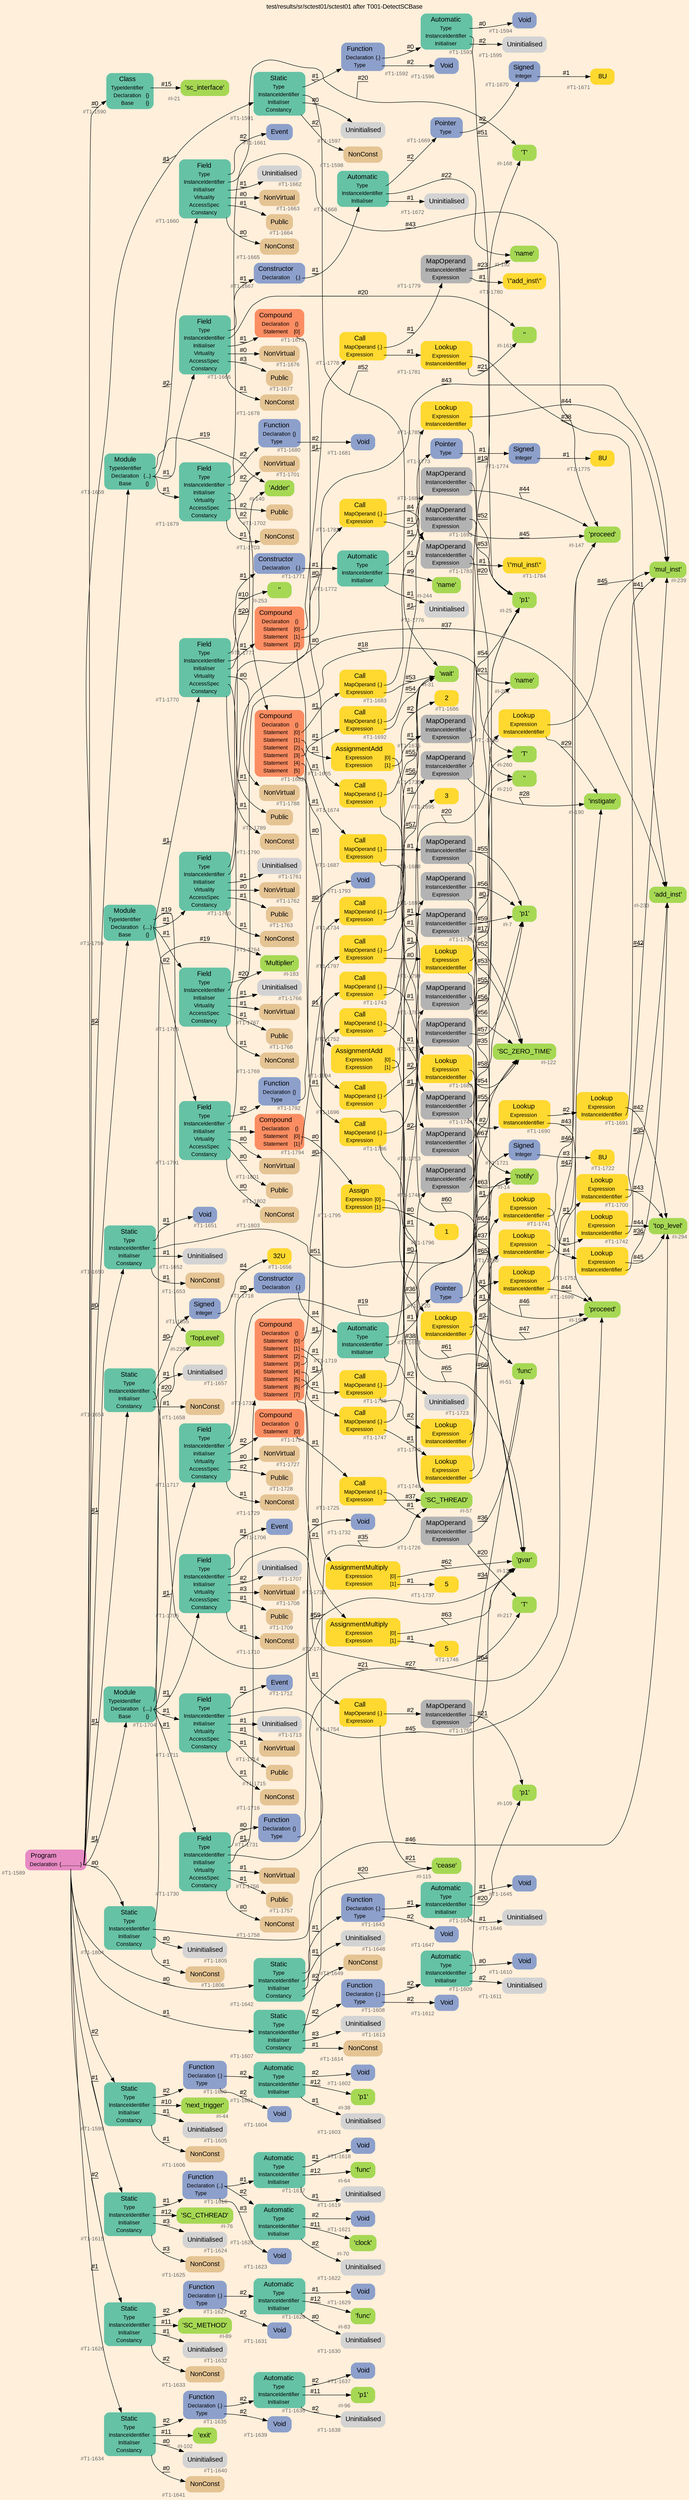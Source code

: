 digraph "test/results/sr/sctest01/sctest01 after T001-DetectSCBase" {
label = "test/results/sr/sctest01/sctest01 after T001-DetectSCBase"
labelloc = t
graph [
    rankdir = "LR"
    ranksep = 0.3
    bgcolor = antiquewhite1
    color = black
    fontcolor = black
    fontname = "Arial"
];
node [
    fontname = "Arial"
];
edge [
    fontname = "Arial"
];

// -------------------- node figure --------------------
// -------- block #T1-1589 ----------
"#T1-1589" [
    fillcolor = "/set28/4"
    xlabel = "#T1-1589"
    fontsize = "12"
    fontcolor = grey40
    shape = "plaintext"
    label = <<TABLE BORDER="0" CELLBORDER="0" CELLSPACING="0">
     <TR><TD><FONT COLOR="black" POINT-SIZE="15">Program</FONT></TD></TR>
     <TR><TD><FONT COLOR="black" POINT-SIZE="12">Declaration</FONT></TD><TD PORT="port0"><FONT COLOR="black" POINT-SIZE="12">{..............}</FONT></TD></TR>
    </TABLE>>
    style = "rounded,filled"
];

// -------- block #T1-1590 ----------
"#T1-1590" [
    fillcolor = "/set28/1"
    xlabel = "#T1-1590"
    fontsize = "12"
    fontcolor = grey40
    shape = "plaintext"
    label = <<TABLE BORDER="0" CELLBORDER="0" CELLSPACING="0">
     <TR><TD><FONT COLOR="black" POINT-SIZE="15">Class</FONT></TD></TR>
     <TR><TD><FONT COLOR="black" POINT-SIZE="12">TypeIdentifier</FONT></TD><TD PORT="port0"></TD></TR>
     <TR><TD><FONT COLOR="black" POINT-SIZE="12">Declaration</FONT></TD><TD PORT="port1"><FONT COLOR="black" POINT-SIZE="12">{}</FONT></TD></TR>
     <TR><TD><FONT COLOR="black" POINT-SIZE="12">Base</FONT></TD><TD PORT="port2"><FONT COLOR="black" POINT-SIZE="12">{}</FONT></TD></TR>
    </TABLE>>
    style = "rounded,filled"
];

// -------- block #I-21 ----------
"#I-21" [
    fillcolor = "/set28/5"
    xlabel = "#I-21"
    fontsize = "12"
    fontcolor = grey40
    shape = "plaintext"
    label = <<TABLE BORDER="0" CELLBORDER="0" CELLSPACING="0">
     <TR><TD><FONT COLOR="black" POINT-SIZE="15">'sc_interface'</FONT></TD></TR>
    </TABLE>>
    style = "rounded,filled"
];

// -------- block #T1-1591 ----------
"#T1-1591" [
    fillcolor = "/set28/1"
    xlabel = "#T1-1591"
    fontsize = "12"
    fontcolor = grey40
    shape = "plaintext"
    label = <<TABLE BORDER="0" CELLBORDER="0" CELLSPACING="0">
     <TR><TD><FONT COLOR="black" POINT-SIZE="15">Static</FONT></TD></TR>
     <TR><TD><FONT COLOR="black" POINT-SIZE="12">Type</FONT></TD><TD PORT="port0"></TD></TR>
     <TR><TD><FONT COLOR="black" POINT-SIZE="12">InstanceIdentifier</FONT></TD><TD PORT="port1"></TD></TR>
     <TR><TD><FONT COLOR="black" POINT-SIZE="12">Initialiser</FONT></TD><TD PORT="port2"></TD></TR>
     <TR><TD><FONT COLOR="black" POINT-SIZE="12">Constancy</FONT></TD><TD PORT="port3"></TD></TR>
    </TABLE>>
    style = "rounded,filled"
];

// -------- block #T1-1592 ----------
"#T1-1592" [
    fillcolor = "/set28/3"
    xlabel = "#T1-1592"
    fontsize = "12"
    fontcolor = grey40
    shape = "plaintext"
    label = <<TABLE BORDER="0" CELLBORDER="0" CELLSPACING="0">
     <TR><TD><FONT COLOR="black" POINT-SIZE="15">Function</FONT></TD></TR>
     <TR><TD><FONT COLOR="black" POINT-SIZE="12">Declaration</FONT></TD><TD PORT="port0"><FONT COLOR="black" POINT-SIZE="12">{.}</FONT></TD></TR>
     <TR><TD><FONT COLOR="black" POINT-SIZE="12">Type</FONT></TD><TD PORT="port1"></TD></TR>
    </TABLE>>
    style = "rounded,filled"
];

// -------- block #T1-1593 ----------
"#T1-1593" [
    fillcolor = "/set28/1"
    xlabel = "#T1-1593"
    fontsize = "12"
    fontcolor = grey40
    shape = "plaintext"
    label = <<TABLE BORDER="0" CELLBORDER="0" CELLSPACING="0">
     <TR><TD><FONT COLOR="black" POINT-SIZE="15">Automatic</FONT></TD></TR>
     <TR><TD><FONT COLOR="black" POINT-SIZE="12">Type</FONT></TD><TD PORT="port0"></TD></TR>
     <TR><TD><FONT COLOR="black" POINT-SIZE="12">InstanceIdentifier</FONT></TD><TD PORT="port1"></TD></TR>
     <TR><TD><FONT COLOR="black" POINT-SIZE="12">Initialiser</FONT></TD><TD PORT="port2"></TD></TR>
    </TABLE>>
    style = "rounded,filled"
];

// -------- block #T1-1594 ----------
"#T1-1594" [
    fillcolor = "/set28/3"
    xlabel = "#T1-1594"
    fontsize = "12"
    fontcolor = grey40
    shape = "plaintext"
    label = <<TABLE BORDER="0" CELLBORDER="0" CELLSPACING="0">
     <TR><TD><FONT COLOR="black" POINT-SIZE="15">Void</FONT></TD></TR>
    </TABLE>>
    style = "rounded,filled"
];

// -------- block #I-25 ----------
"#I-25" [
    fillcolor = "/set28/5"
    xlabel = "#I-25"
    fontsize = "12"
    fontcolor = grey40
    shape = "plaintext"
    label = <<TABLE BORDER="0" CELLBORDER="0" CELLSPACING="0">
     <TR><TD><FONT COLOR="black" POINT-SIZE="15">'p1'</FONT></TD></TR>
    </TABLE>>
    style = "rounded,filled"
];

// -------- block #T1-1595 ----------
"#T1-1595" [
    xlabel = "#T1-1595"
    fontsize = "12"
    fontcolor = grey40
    shape = "plaintext"
    label = <<TABLE BORDER="0" CELLBORDER="0" CELLSPACING="0">
     <TR><TD><FONT COLOR="black" POINT-SIZE="15">Uninitialised</FONT></TD></TR>
    </TABLE>>
    style = "rounded,filled"
];

// -------- block #T1-1596 ----------
"#T1-1596" [
    fillcolor = "/set28/3"
    xlabel = "#T1-1596"
    fontsize = "12"
    fontcolor = grey40
    shape = "plaintext"
    label = <<TABLE BORDER="0" CELLBORDER="0" CELLSPACING="0">
     <TR><TD><FONT COLOR="black" POINT-SIZE="15">Void</FONT></TD></TR>
    </TABLE>>
    style = "rounded,filled"
];

// -------- block #I-31 ----------
"#I-31" [
    fillcolor = "/set28/5"
    xlabel = "#I-31"
    fontsize = "12"
    fontcolor = grey40
    shape = "plaintext"
    label = <<TABLE BORDER="0" CELLBORDER="0" CELLSPACING="0">
     <TR><TD><FONT COLOR="black" POINT-SIZE="15">'wait'</FONT></TD></TR>
    </TABLE>>
    style = "rounded,filled"
];

// -------- block #T1-1597 ----------
"#T1-1597" [
    xlabel = "#T1-1597"
    fontsize = "12"
    fontcolor = grey40
    shape = "plaintext"
    label = <<TABLE BORDER="0" CELLBORDER="0" CELLSPACING="0">
     <TR><TD><FONT COLOR="black" POINT-SIZE="15">Uninitialised</FONT></TD></TR>
    </TABLE>>
    style = "rounded,filled"
];

// -------- block #T1-1598 ----------
"#T1-1598" [
    fillcolor = "/set28/7"
    xlabel = "#T1-1598"
    fontsize = "12"
    fontcolor = grey40
    shape = "plaintext"
    label = <<TABLE BORDER="0" CELLBORDER="0" CELLSPACING="0">
     <TR><TD><FONT COLOR="black" POINT-SIZE="15">NonConst</FONT></TD></TR>
    </TABLE>>
    style = "rounded,filled"
];

// -------- block #T1-1599 ----------
"#T1-1599" [
    fillcolor = "/set28/1"
    xlabel = "#T1-1599"
    fontsize = "12"
    fontcolor = grey40
    shape = "plaintext"
    label = <<TABLE BORDER="0" CELLBORDER="0" CELLSPACING="0">
     <TR><TD><FONT COLOR="black" POINT-SIZE="15">Static</FONT></TD></TR>
     <TR><TD><FONT COLOR="black" POINT-SIZE="12">Type</FONT></TD><TD PORT="port0"></TD></TR>
     <TR><TD><FONT COLOR="black" POINT-SIZE="12">InstanceIdentifier</FONT></TD><TD PORT="port1"></TD></TR>
     <TR><TD><FONT COLOR="black" POINT-SIZE="12">Initialiser</FONT></TD><TD PORT="port2"></TD></TR>
     <TR><TD><FONT COLOR="black" POINT-SIZE="12">Constancy</FONT></TD><TD PORT="port3"></TD></TR>
    </TABLE>>
    style = "rounded,filled"
];

// -------- block #T1-1600 ----------
"#T1-1600" [
    fillcolor = "/set28/3"
    xlabel = "#T1-1600"
    fontsize = "12"
    fontcolor = grey40
    shape = "plaintext"
    label = <<TABLE BORDER="0" CELLBORDER="0" CELLSPACING="0">
     <TR><TD><FONT COLOR="black" POINT-SIZE="15">Function</FONT></TD></TR>
     <TR><TD><FONT COLOR="black" POINT-SIZE="12">Declaration</FONT></TD><TD PORT="port0"><FONT COLOR="black" POINT-SIZE="12">{.}</FONT></TD></TR>
     <TR><TD><FONT COLOR="black" POINT-SIZE="12">Type</FONT></TD><TD PORT="port1"></TD></TR>
    </TABLE>>
    style = "rounded,filled"
];

// -------- block #T1-1601 ----------
"#T1-1601" [
    fillcolor = "/set28/1"
    xlabel = "#T1-1601"
    fontsize = "12"
    fontcolor = grey40
    shape = "plaintext"
    label = <<TABLE BORDER="0" CELLBORDER="0" CELLSPACING="0">
     <TR><TD><FONT COLOR="black" POINT-SIZE="15">Automatic</FONT></TD></TR>
     <TR><TD><FONT COLOR="black" POINT-SIZE="12">Type</FONT></TD><TD PORT="port0"></TD></TR>
     <TR><TD><FONT COLOR="black" POINT-SIZE="12">InstanceIdentifier</FONT></TD><TD PORT="port1"></TD></TR>
     <TR><TD><FONT COLOR="black" POINT-SIZE="12">Initialiser</FONT></TD><TD PORT="port2"></TD></TR>
    </TABLE>>
    style = "rounded,filled"
];

// -------- block #T1-1602 ----------
"#T1-1602" [
    fillcolor = "/set28/3"
    xlabel = "#T1-1602"
    fontsize = "12"
    fontcolor = grey40
    shape = "plaintext"
    label = <<TABLE BORDER="0" CELLBORDER="0" CELLSPACING="0">
     <TR><TD><FONT COLOR="black" POINT-SIZE="15">Void</FONT></TD></TR>
    </TABLE>>
    style = "rounded,filled"
];

// -------- block #I-38 ----------
"#I-38" [
    fillcolor = "/set28/5"
    xlabel = "#I-38"
    fontsize = "12"
    fontcolor = grey40
    shape = "plaintext"
    label = <<TABLE BORDER="0" CELLBORDER="0" CELLSPACING="0">
     <TR><TD><FONT COLOR="black" POINT-SIZE="15">'p1'</FONT></TD></TR>
    </TABLE>>
    style = "rounded,filled"
];

// -------- block #T1-1603 ----------
"#T1-1603" [
    xlabel = "#T1-1603"
    fontsize = "12"
    fontcolor = grey40
    shape = "plaintext"
    label = <<TABLE BORDER="0" CELLBORDER="0" CELLSPACING="0">
     <TR><TD><FONT COLOR="black" POINT-SIZE="15">Uninitialised</FONT></TD></TR>
    </TABLE>>
    style = "rounded,filled"
];

// -------- block #T1-1604 ----------
"#T1-1604" [
    fillcolor = "/set28/3"
    xlabel = "#T1-1604"
    fontsize = "12"
    fontcolor = grey40
    shape = "plaintext"
    label = <<TABLE BORDER="0" CELLBORDER="0" CELLSPACING="0">
     <TR><TD><FONT COLOR="black" POINT-SIZE="15">Void</FONT></TD></TR>
    </TABLE>>
    style = "rounded,filled"
];

// -------- block #I-44 ----------
"#I-44" [
    fillcolor = "/set28/5"
    xlabel = "#I-44"
    fontsize = "12"
    fontcolor = grey40
    shape = "plaintext"
    label = <<TABLE BORDER="0" CELLBORDER="0" CELLSPACING="0">
     <TR><TD><FONT COLOR="black" POINT-SIZE="15">'next_trigger'</FONT></TD></TR>
    </TABLE>>
    style = "rounded,filled"
];

// -------- block #T1-1605 ----------
"#T1-1605" [
    xlabel = "#T1-1605"
    fontsize = "12"
    fontcolor = grey40
    shape = "plaintext"
    label = <<TABLE BORDER="0" CELLBORDER="0" CELLSPACING="0">
     <TR><TD><FONT COLOR="black" POINT-SIZE="15">Uninitialised</FONT></TD></TR>
    </TABLE>>
    style = "rounded,filled"
];

// -------- block #T1-1606 ----------
"#T1-1606" [
    fillcolor = "/set28/7"
    xlabel = "#T1-1606"
    fontsize = "12"
    fontcolor = grey40
    shape = "plaintext"
    label = <<TABLE BORDER="0" CELLBORDER="0" CELLSPACING="0">
     <TR><TD><FONT COLOR="black" POINT-SIZE="15">NonConst</FONT></TD></TR>
    </TABLE>>
    style = "rounded,filled"
];

// -------- block #T1-1607 ----------
"#T1-1607" [
    fillcolor = "/set28/1"
    xlabel = "#T1-1607"
    fontsize = "12"
    fontcolor = grey40
    shape = "plaintext"
    label = <<TABLE BORDER="0" CELLBORDER="0" CELLSPACING="0">
     <TR><TD><FONT COLOR="black" POINT-SIZE="15">Static</FONT></TD></TR>
     <TR><TD><FONT COLOR="black" POINT-SIZE="12">Type</FONT></TD><TD PORT="port0"></TD></TR>
     <TR><TD><FONT COLOR="black" POINT-SIZE="12">InstanceIdentifier</FONT></TD><TD PORT="port1"></TD></TR>
     <TR><TD><FONT COLOR="black" POINT-SIZE="12">Initialiser</FONT></TD><TD PORT="port2"></TD></TR>
     <TR><TD><FONT COLOR="black" POINT-SIZE="12">Constancy</FONT></TD><TD PORT="port3"></TD></TR>
    </TABLE>>
    style = "rounded,filled"
];

// -------- block #T1-1608 ----------
"#T1-1608" [
    fillcolor = "/set28/3"
    xlabel = "#T1-1608"
    fontsize = "12"
    fontcolor = grey40
    shape = "plaintext"
    label = <<TABLE BORDER="0" CELLBORDER="0" CELLSPACING="0">
     <TR><TD><FONT COLOR="black" POINT-SIZE="15">Function</FONT></TD></TR>
     <TR><TD><FONT COLOR="black" POINT-SIZE="12">Declaration</FONT></TD><TD PORT="port0"><FONT COLOR="black" POINT-SIZE="12">{.}</FONT></TD></TR>
     <TR><TD><FONT COLOR="black" POINT-SIZE="12">Type</FONT></TD><TD PORT="port1"></TD></TR>
    </TABLE>>
    style = "rounded,filled"
];

// -------- block #T1-1609 ----------
"#T1-1609" [
    fillcolor = "/set28/1"
    xlabel = "#T1-1609"
    fontsize = "12"
    fontcolor = grey40
    shape = "plaintext"
    label = <<TABLE BORDER="0" CELLBORDER="0" CELLSPACING="0">
     <TR><TD><FONT COLOR="black" POINT-SIZE="15">Automatic</FONT></TD></TR>
     <TR><TD><FONT COLOR="black" POINT-SIZE="12">Type</FONT></TD><TD PORT="port0"></TD></TR>
     <TR><TD><FONT COLOR="black" POINT-SIZE="12">InstanceIdentifier</FONT></TD><TD PORT="port1"></TD></TR>
     <TR><TD><FONT COLOR="black" POINT-SIZE="12">Initialiser</FONT></TD><TD PORT="port2"></TD></TR>
    </TABLE>>
    style = "rounded,filled"
];

// -------- block #T1-1610 ----------
"#T1-1610" [
    fillcolor = "/set28/3"
    xlabel = "#T1-1610"
    fontsize = "12"
    fontcolor = grey40
    shape = "plaintext"
    label = <<TABLE BORDER="0" CELLBORDER="0" CELLSPACING="0">
     <TR><TD><FONT COLOR="black" POINT-SIZE="15">Void</FONT></TD></TR>
    </TABLE>>
    style = "rounded,filled"
];

// -------- block #I-51 ----------
"#I-51" [
    fillcolor = "/set28/5"
    xlabel = "#I-51"
    fontsize = "12"
    fontcolor = grey40
    shape = "plaintext"
    label = <<TABLE BORDER="0" CELLBORDER="0" CELLSPACING="0">
     <TR><TD><FONT COLOR="black" POINT-SIZE="15">'func'</FONT></TD></TR>
    </TABLE>>
    style = "rounded,filled"
];

// -------- block #T1-1611 ----------
"#T1-1611" [
    xlabel = "#T1-1611"
    fontsize = "12"
    fontcolor = grey40
    shape = "plaintext"
    label = <<TABLE BORDER="0" CELLBORDER="0" CELLSPACING="0">
     <TR><TD><FONT COLOR="black" POINT-SIZE="15">Uninitialised</FONT></TD></TR>
    </TABLE>>
    style = "rounded,filled"
];

// -------- block #T1-1612 ----------
"#T1-1612" [
    fillcolor = "/set28/3"
    xlabel = "#T1-1612"
    fontsize = "12"
    fontcolor = grey40
    shape = "plaintext"
    label = <<TABLE BORDER="0" CELLBORDER="0" CELLSPACING="0">
     <TR><TD><FONT COLOR="black" POINT-SIZE="15">Void</FONT></TD></TR>
    </TABLE>>
    style = "rounded,filled"
];

// -------- block #I-57 ----------
"#I-57" [
    fillcolor = "/set28/5"
    xlabel = "#I-57"
    fontsize = "12"
    fontcolor = grey40
    shape = "plaintext"
    label = <<TABLE BORDER="0" CELLBORDER="0" CELLSPACING="0">
     <TR><TD><FONT COLOR="black" POINT-SIZE="15">'SC_THREAD'</FONT></TD></TR>
    </TABLE>>
    style = "rounded,filled"
];

// -------- block #T1-1613 ----------
"#T1-1613" [
    xlabel = "#T1-1613"
    fontsize = "12"
    fontcolor = grey40
    shape = "plaintext"
    label = <<TABLE BORDER="0" CELLBORDER="0" CELLSPACING="0">
     <TR><TD><FONT COLOR="black" POINT-SIZE="15">Uninitialised</FONT></TD></TR>
    </TABLE>>
    style = "rounded,filled"
];

// -------- block #T1-1614 ----------
"#T1-1614" [
    fillcolor = "/set28/7"
    xlabel = "#T1-1614"
    fontsize = "12"
    fontcolor = grey40
    shape = "plaintext"
    label = <<TABLE BORDER="0" CELLBORDER="0" CELLSPACING="0">
     <TR><TD><FONT COLOR="black" POINT-SIZE="15">NonConst</FONT></TD></TR>
    </TABLE>>
    style = "rounded,filled"
];

// -------- block #T1-1615 ----------
"#T1-1615" [
    fillcolor = "/set28/1"
    xlabel = "#T1-1615"
    fontsize = "12"
    fontcolor = grey40
    shape = "plaintext"
    label = <<TABLE BORDER="0" CELLBORDER="0" CELLSPACING="0">
     <TR><TD><FONT COLOR="black" POINT-SIZE="15">Static</FONT></TD></TR>
     <TR><TD><FONT COLOR="black" POINT-SIZE="12">Type</FONT></TD><TD PORT="port0"></TD></TR>
     <TR><TD><FONT COLOR="black" POINT-SIZE="12">InstanceIdentifier</FONT></TD><TD PORT="port1"></TD></TR>
     <TR><TD><FONT COLOR="black" POINT-SIZE="12">Initialiser</FONT></TD><TD PORT="port2"></TD></TR>
     <TR><TD><FONT COLOR="black" POINT-SIZE="12">Constancy</FONT></TD><TD PORT="port3"></TD></TR>
    </TABLE>>
    style = "rounded,filled"
];

// -------- block #T1-1616 ----------
"#T1-1616" [
    fillcolor = "/set28/3"
    xlabel = "#T1-1616"
    fontsize = "12"
    fontcolor = grey40
    shape = "plaintext"
    label = <<TABLE BORDER="0" CELLBORDER="0" CELLSPACING="0">
     <TR><TD><FONT COLOR="black" POINT-SIZE="15">Function</FONT></TD></TR>
     <TR><TD><FONT COLOR="black" POINT-SIZE="12">Declaration</FONT></TD><TD PORT="port0"><FONT COLOR="black" POINT-SIZE="12">{..}</FONT></TD></TR>
     <TR><TD><FONT COLOR="black" POINT-SIZE="12">Type</FONT></TD><TD PORT="port1"></TD></TR>
    </TABLE>>
    style = "rounded,filled"
];

// -------- block #T1-1617 ----------
"#T1-1617" [
    fillcolor = "/set28/1"
    xlabel = "#T1-1617"
    fontsize = "12"
    fontcolor = grey40
    shape = "plaintext"
    label = <<TABLE BORDER="0" CELLBORDER="0" CELLSPACING="0">
     <TR><TD><FONT COLOR="black" POINT-SIZE="15">Automatic</FONT></TD></TR>
     <TR><TD><FONT COLOR="black" POINT-SIZE="12">Type</FONT></TD><TD PORT="port0"></TD></TR>
     <TR><TD><FONT COLOR="black" POINT-SIZE="12">InstanceIdentifier</FONT></TD><TD PORT="port1"></TD></TR>
     <TR><TD><FONT COLOR="black" POINT-SIZE="12">Initialiser</FONT></TD><TD PORT="port2"></TD></TR>
    </TABLE>>
    style = "rounded,filled"
];

// -------- block #T1-1618 ----------
"#T1-1618" [
    fillcolor = "/set28/3"
    xlabel = "#T1-1618"
    fontsize = "12"
    fontcolor = grey40
    shape = "plaintext"
    label = <<TABLE BORDER="0" CELLBORDER="0" CELLSPACING="0">
     <TR><TD><FONT COLOR="black" POINT-SIZE="15">Void</FONT></TD></TR>
    </TABLE>>
    style = "rounded,filled"
];

// -------- block #I-64 ----------
"#I-64" [
    fillcolor = "/set28/5"
    xlabel = "#I-64"
    fontsize = "12"
    fontcolor = grey40
    shape = "plaintext"
    label = <<TABLE BORDER="0" CELLBORDER="0" CELLSPACING="0">
     <TR><TD><FONT COLOR="black" POINT-SIZE="15">'func'</FONT></TD></TR>
    </TABLE>>
    style = "rounded,filled"
];

// -------- block #T1-1619 ----------
"#T1-1619" [
    xlabel = "#T1-1619"
    fontsize = "12"
    fontcolor = grey40
    shape = "plaintext"
    label = <<TABLE BORDER="0" CELLBORDER="0" CELLSPACING="0">
     <TR><TD><FONT COLOR="black" POINT-SIZE="15">Uninitialised</FONT></TD></TR>
    </TABLE>>
    style = "rounded,filled"
];

// -------- block #T1-1620 ----------
"#T1-1620" [
    fillcolor = "/set28/1"
    xlabel = "#T1-1620"
    fontsize = "12"
    fontcolor = grey40
    shape = "plaintext"
    label = <<TABLE BORDER="0" CELLBORDER="0" CELLSPACING="0">
     <TR><TD><FONT COLOR="black" POINT-SIZE="15">Automatic</FONT></TD></TR>
     <TR><TD><FONT COLOR="black" POINT-SIZE="12">Type</FONT></TD><TD PORT="port0"></TD></TR>
     <TR><TD><FONT COLOR="black" POINT-SIZE="12">InstanceIdentifier</FONT></TD><TD PORT="port1"></TD></TR>
     <TR><TD><FONT COLOR="black" POINT-SIZE="12">Initialiser</FONT></TD><TD PORT="port2"></TD></TR>
    </TABLE>>
    style = "rounded,filled"
];

// -------- block #T1-1621 ----------
"#T1-1621" [
    fillcolor = "/set28/3"
    xlabel = "#T1-1621"
    fontsize = "12"
    fontcolor = grey40
    shape = "plaintext"
    label = <<TABLE BORDER="0" CELLBORDER="0" CELLSPACING="0">
     <TR><TD><FONT COLOR="black" POINT-SIZE="15">Void</FONT></TD></TR>
    </TABLE>>
    style = "rounded,filled"
];

// -------- block #I-70 ----------
"#I-70" [
    fillcolor = "/set28/5"
    xlabel = "#I-70"
    fontsize = "12"
    fontcolor = grey40
    shape = "plaintext"
    label = <<TABLE BORDER="0" CELLBORDER="0" CELLSPACING="0">
     <TR><TD><FONT COLOR="black" POINT-SIZE="15">'clock'</FONT></TD></TR>
    </TABLE>>
    style = "rounded,filled"
];

// -------- block #T1-1622 ----------
"#T1-1622" [
    xlabel = "#T1-1622"
    fontsize = "12"
    fontcolor = grey40
    shape = "plaintext"
    label = <<TABLE BORDER="0" CELLBORDER="0" CELLSPACING="0">
     <TR><TD><FONT COLOR="black" POINT-SIZE="15">Uninitialised</FONT></TD></TR>
    </TABLE>>
    style = "rounded,filled"
];

// -------- block #T1-1623 ----------
"#T1-1623" [
    fillcolor = "/set28/3"
    xlabel = "#T1-1623"
    fontsize = "12"
    fontcolor = grey40
    shape = "plaintext"
    label = <<TABLE BORDER="0" CELLBORDER="0" CELLSPACING="0">
     <TR><TD><FONT COLOR="black" POINT-SIZE="15">Void</FONT></TD></TR>
    </TABLE>>
    style = "rounded,filled"
];

// -------- block #I-76 ----------
"#I-76" [
    fillcolor = "/set28/5"
    xlabel = "#I-76"
    fontsize = "12"
    fontcolor = grey40
    shape = "plaintext"
    label = <<TABLE BORDER="0" CELLBORDER="0" CELLSPACING="0">
     <TR><TD><FONT COLOR="black" POINT-SIZE="15">'SC_CTHREAD'</FONT></TD></TR>
    </TABLE>>
    style = "rounded,filled"
];

// -------- block #T1-1624 ----------
"#T1-1624" [
    xlabel = "#T1-1624"
    fontsize = "12"
    fontcolor = grey40
    shape = "plaintext"
    label = <<TABLE BORDER="0" CELLBORDER="0" CELLSPACING="0">
     <TR><TD><FONT COLOR="black" POINT-SIZE="15">Uninitialised</FONT></TD></TR>
    </TABLE>>
    style = "rounded,filled"
];

// -------- block #T1-1625 ----------
"#T1-1625" [
    fillcolor = "/set28/7"
    xlabel = "#T1-1625"
    fontsize = "12"
    fontcolor = grey40
    shape = "plaintext"
    label = <<TABLE BORDER="0" CELLBORDER="0" CELLSPACING="0">
     <TR><TD><FONT COLOR="black" POINT-SIZE="15">NonConst</FONT></TD></TR>
    </TABLE>>
    style = "rounded,filled"
];

// -------- block #T1-1626 ----------
"#T1-1626" [
    fillcolor = "/set28/1"
    xlabel = "#T1-1626"
    fontsize = "12"
    fontcolor = grey40
    shape = "plaintext"
    label = <<TABLE BORDER="0" CELLBORDER="0" CELLSPACING="0">
     <TR><TD><FONT COLOR="black" POINT-SIZE="15">Static</FONT></TD></TR>
     <TR><TD><FONT COLOR="black" POINT-SIZE="12">Type</FONT></TD><TD PORT="port0"></TD></TR>
     <TR><TD><FONT COLOR="black" POINT-SIZE="12">InstanceIdentifier</FONT></TD><TD PORT="port1"></TD></TR>
     <TR><TD><FONT COLOR="black" POINT-SIZE="12">Initialiser</FONT></TD><TD PORT="port2"></TD></TR>
     <TR><TD><FONT COLOR="black" POINT-SIZE="12">Constancy</FONT></TD><TD PORT="port3"></TD></TR>
    </TABLE>>
    style = "rounded,filled"
];

// -------- block #T1-1627 ----------
"#T1-1627" [
    fillcolor = "/set28/3"
    xlabel = "#T1-1627"
    fontsize = "12"
    fontcolor = grey40
    shape = "plaintext"
    label = <<TABLE BORDER="0" CELLBORDER="0" CELLSPACING="0">
     <TR><TD><FONT COLOR="black" POINT-SIZE="15">Function</FONT></TD></TR>
     <TR><TD><FONT COLOR="black" POINT-SIZE="12">Declaration</FONT></TD><TD PORT="port0"><FONT COLOR="black" POINT-SIZE="12">{.}</FONT></TD></TR>
     <TR><TD><FONT COLOR="black" POINT-SIZE="12">Type</FONT></TD><TD PORT="port1"></TD></TR>
    </TABLE>>
    style = "rounded,filled"
];

// -------- block #T1-1628 ----------
"#T1-1628" [
    fillcolor = "/set28/1"
    xlabel = "#T1-1628"
    fontsize = "12"
    fontcolor = grey40
    shape = "plaintext"
    label = <<TABLE BORDER="0" CELLBORDER="0" CELLSPACING="0">
     <TR><TD><FONT COLOR="black" POINT-SIZE="15">Automatic</FONT></TD></TR>
     <TR><TD><FONT COLOR="black" POINT-SIZE="12">Type</FONT></TD><TD PORT="port0"></TD></TR>
     <TR><TD><FONT COLOR="black" POINT-SIZE="12">InstanceIdentifier</FONT></TD><TD PORT="port1"></TD></TR>
     <TR><TD><FONT COLOR="black" POINT-SIZE="12">Initialiser</FONT></TD><TD PORT="port2"></TD></TR>
    </TABLE>>
    style = "rounded,filled"
];

// -------- block #T1-1629 ----------
"#T1-1629" [
    fillcolor = "/set28/3"
    xlabel = "#T1-1629"
    fontsize = "12"
    fontcolor = grey40
    shape = "plaintext"
    label = <<TABLE BORDER="0" CELLBORDER="0" CELLSPACING="0">
     <TR><TD><FONT COLOR="black" POINT-SIZE="15">Void</FONT></TD></TR>
    </TABLE>>
    style = "rounded,filled"
];

// -------- block #I-83 ----------
"#I-83" [
    fillcolor = "/set28/5"
    xlabel = "#I-83"
    fontsize = "12"
    fontcolor = grey40
    shape = "plaintext"
    label = <<TABLE BORDER="0" CELLBORDER="0" CELLSPACING="0">
     <TR><TD><FONT COLOR="black" POINT-SIZE="15">'func'</FONT></TD></TR>
    </TABLE>>
    style = "rounded,filled"
];

// -------- block #T1-1630 ----------
"#T1-1630" [
    xlabel = "#T1-1630"
    fontsize = "12"
    fontcolor = grey40
    shape = "plaintext"
    label = <<TABLE BORDER="0" CELLBORDER="0" CELLSPACING="0">
     <TR><TD><FONT COLOR="black" POINT-SIZE="15">Uninitialised</FONT></TD></TR>
    </TABLE>>
    style = "rounded,filled"
];

// -------- block #T1-1631 ----------
"#T1-1631" [
    fillcolor = "/set28/3"
    xlabel = "#T1-1631"
    fontsize = "12"
    fontcolor = grey40
    shape = "plaintext"
    label = <<TABLE BORDER="0" CELLBORDER="0" CELLSPACING="0">
     <TR><TD><FONT COLOR="black" POINT-SIZE="15">Void</FONT></TD></TR>
    </TABLE>>
    style = "rounded,filled"
];

// -------- block #I-89 ----------
"#I-89" [
    fillcolor = "/set28/5"
    xlabel = "#I-89"
    fontsize = "12"
    fontcolor = grey40
    shape = "plaintext"
    label = <<TABLE BORDER="0" CELLBORDER="0" CELLSPACING="0">
     <TR><TD><FONT COLOR="black" POINT-SIZE="15">'SC_METHOD'</FONT></TD></TR>
    </TABLE>>
    style = "rounded,filled"
];

// -------- block #T1-1632 ----------
"#T1-1632" [
    xlabel = "#T1-1632"
    fontsize = "12"
    fontcolor = grey40
    shape = "plaintext"
    label = <<TABLE BORDER="0" CELLBORDER="0" CELLSPACING="0">
     <TR><TD><FONT COLOR="black" POINT-SIZE="15">Uninitialised</FONT></TD></TR>
    </TABLE>>
    style = "rounded,filled"
];

// -------- block #T1-1633 ----------
"#T1-1633" [
    fillcolor = "/set28/7"
    xlabel = "#T1-1633"
    fontsize = "12"
    fontcolor = grey40
    shape = "plaintext"
    label = <<TABLE BORDER="0" CELLBORDER="0" CELLSPACING="0">
     <TR><TD><FONT COLOR="black" POINT-SIZE="15">NonConst</FONT></TD></TR>
    </TABLE>>
    style = "rounded,filled"
];

// -------- block #T1-1634 ----------
"#T1-1634" [
    fillcolor = "/set28/1"
    xlabel = "#T1-1634"
    fontsize = "12"
    fontcolor = grey40
    shape = "plaintext"
    label = <<TABLE BORDER="0" CELLBORDER="0" CELLSPACING="0">
     <TR><TD><FONT COLOR="black" POINT-SIZE="15">Static</FONT></TD></TR>
     <TR><TD><FONT COLOR="black" POINT-SIZE="12">Type</FONT></TD><TD PORT="port0"></TD></TR>
     <TR><TD><FONT COLOR="black" POINT-SIZE="12">InstanceIdentifier</FONT></TD><TD PORT="port1"></TD></TR>
     <TR><TD><FONT COLOR="black" POINT-SIZE="12">Initialiser</FONT></TD><TD PORT="port2"></TD></TR>
     <TR><TD><FONT COLOR="black" POINT-SIZE="12">Constancy</FONT></TD><TD PORT="port3"></TD></TR>
    </TABLE>>
    style = "rounded,filled"
];

// -------- block #T1-1635 ----------
"#T1-1635" [
    fillcolor = "/set28/3"
    xlabel = "#T1-1635"
    fontsize = "12"
    fontcolor = grey40
    shape = "plaintext"
    label = <<TABLE BORDER="0" CELLBORDER="0" CELLSPACING="0">
     <TR><TD><FONT COLOR="black" POINT-SIZE="15">Function</FONT></TD></TR>
     <TR><TD><FONT COLOR="black" POINT-SIZE="12">Declaration</FONT></TD><TD PORT="port0"><FONT COLOR="black" POINT-SIZE="12">{.}</FONT></TD></TR>
     <TR><TD><FONT COLOR="black" POINT-SIZE="12">Type</FONT></TD><TD PORT="port1"></TD></TR>
    </TABLE>>
    style = "rounded,filled"
];

// -------- block #T1-1636 ----------
"#T1-1636" [
    fillcolor = "/set28/1"
    xlabel = "#T1-1636"
    fontsize = "12"
    fontcolor = grey40
    shape = "plaintext"
    label = <<TABLE BORDER="0" CELLBORDER="0" CELLSPACING="0">
     <TR><TD><FONT COLOR="black" POINT-SIZE="15">Automatic</FONT></TD></TR>
     <TR><TD><FONT COLOR="black" POINT-SIZE="12">Type</FONT></TD><TD PORT="port0"></TD></TR>
     <TR><TD><FONT COLOR="black" POINT-SIZE="12">InstanceIdentifier</FONT></TD><TD PORT="port1"></TD></TR>
     <TR><TD><FONT COLOR="black" POINT-SIZE="12">Initialiser</FONT></TD><TD PORT="port2"></TD></TR>
    </TABLE>>
    style = "rounded,filled"
];

// -------- block #T1-1637 ----------
"#T1-1637" [
    fillcolor = "/set28/3"
    xlabel = "#T1-1637"
    fontsize = "12"
    fontcolor = grey40
    shape = "plaintext"
    label = <<TABLE BORDER="0" CELLBORDER="0" CELLSPACING="0">
     <TR><TD><FONT COLOR="black" POINT-SIZE="15">Void</FONT></TD></TR>
    </TABLE>>
    style = "rounded,filled"
];

// -------- block #I-96 ----------
"#I-96" [
    fillcolor = "/set28/5"
    xlabel = "#I-96"
    fontsize = "12"
    fontcolor = grey40
    shape = "plaintext"
    label = <<TABLE BORDER="0" CELLBORDER="0" CELLSPACING="0">
     <TR><TD><FONT COLOR="black" POINT-SIZE="15">'p1'</FONT></TD></TR>
    </TABLE>>
    style = "rounded,filled"
];

// -------- block #T1-1638 ----------
"#T1-1638" [
    xlabel = "#T1-1638"
    fontsize = "12"
    fontcolor = grey40
    shape = "plaintext"
    label = <<TABLE BORDER="0" CELLBORDER="0" CELLSPACING="0">
     <TR><TD><FONT COLOR="black" POINT-SIZE="15">Uninitialised</FONT></TD></TR>
    </TABLE>>
    style = "rounded,filled"
];

// -------- block #T1-1639 ----------
"#T1-1639" [
    fillcolor = "/set28/3"
    xlabel = "#T1-1639"
    fontsize = "12"
    fontcolor = grey40
    shape = "plaintext"
    label = <<TABLE BORDER="0" CELLBORDER="0" CELLSPACING="0">
     <TR><TD><FONT COLOR="black" POINT-SIZE="15">Void</FONT></TD></TR>
    </TABLE>>
    style = "rounded,filled"
];

// -------- block #I-102 ----------
"#I-102" [
    fillcolor = "/set28/5"
    xlabel = "#I-102"
    fontsize = "12"
    fontcolor = grey40
    shape = "plaintext"
    label = <<TABLE BORDER="0" CELLBORDER="0" CELLSPACING="0">
     <TR><TD><FONT COLOR="black" POINT-SIZE="15">'exit'</FONT></TD></TR>
    </TABLE>>
    style = "rounded,filled"
];

// -------- block #T1-1640 ----------
"#T1-1640" [
    xlabel = "#T1-1640"
    fontsize = "12"
    fontcolor = grey40
    shape = "plaintext"
    label = <<TABLE BORDER="0" CELLBORDER="0" CELLSPACING="0">
     <TR><TD><FONT COLOR="black" POINT-SIZE="15">Uninitialised</FONT></TD></TR>
    </TABLE>>
    style = "rounded,filled"
];

// -------- block #T1-1641 ----------
"#T1-1641" [
    fillcolor = "/set28/7"
    xlabel = "#T1-1641"
    fontsize = "12"
    fontcolor = grey40
    shape = "plaintext"
    label = <<TABLE BORDER="0" CELLBORDER="0" CELLSPACING="0">
     <TR><TD><FONT COLOR="black" POINT-SIZE="15">NonConst</FONT></TD></TR>
    </TABLE>>
    style = "rounded,filled"
];

// -------- block #T1-1642 ----------
"#T1-1642" [
    fillcolor = "/set28/1"
    xlabel = "#T1-1642"
    fontsize = "12"
    fontcolor = grey40
    shape = "plaintext"
    label = <<TABLE BORDER="0" CELLBORDER="0" CELLSPACING="0">
     <TR><TD><FONT COLOR="black" POINT-SIZE="15">Static</FONT></TD></TR>
     <TR><TD><FONT COLOR="black" POINT-SIZE="12">Type</FONT></TD><TD PORT="port0"></TD></TR>
     <TR><TD><FONT COLOR="black" POINT-SIZE="12">InstanceIdentifier</FONT></TD><TD PORT="port1"></TD></TR>
     <TR><TD><FONT COLOR="black" POINT-SIZE="12">Initialiser</FONT></TD><TD PORT="port2"></TD></TR>
     <TR><TD><FONT COLOR="black" POINT-SIZE="12">Constancy</FONT></TD><TD PORT="port3"></TD></TR>
    </TABLE>>
    style = "rounded,filled"
];

// -------- block #T1-1643 ----------
"#T1-1643" [
    fillcolor = "/set28/3"
    xlabel = "#T1-1643"
    fontsize = "12"
    fontcolor = grey40
    shape = "plaintext"
    label = <<TABLE BORDER="0" CELLBORDER="0" CELLSPACING="0">
     <TR><TD><FONT COLOR="black" POINT-SIZE="15">Function</FONT></TD></TR>
     <TR><TD><FONT COLOR="black" POINT-SIZE="12">Declaration</FONT></TD><TD PORT="port0"><FONT COLOR="black" POINT-SIZE="12">{.}</FONT></TD></TR>
     <TR><TD><FONT COLOR="black" POINT-SIZE="12">Type</FONT></TD><TD PORT="port1"></TD></TR>
    </TABLE>>
    style = "rounded,filled"
];

// -------- block #T1-1644 ----------
"#T1-1644" [
    fillcolor = "/set28/1"
    xlabel = "#T1-1644"
    fontsize = "12"
    fontcolor = grey40
    shape = "plaintext"
    label = <<TABLE BORDER="0" CELLBORDER="0" CELLSPACING="0">
     <TR><TD><FONT COLOR="black" POINT-SIZE="15">Automatic</FONT></TD></TR>
     <TR><TD><FONT COLOR="black" POINT-SIZE="12">Type</FONT></TD><TD PORT="port0"></TD></TR>
     <TR><TD><FONT COLOR="black" POINT-SIZE="12">InstanceIdentifier</FONT></TD><TD PORT="port1"></TD></TR>
     <TR><TD><FONT COLOR="black" POINT-SIZE="12">Initialiser</FONT></TD><TD PORT="port2"></TD></TR>
    </TABLE>>
    style = "rounded,filled"
];

// -------- block #T1-1645 ----------
"#T1-1645" [
    fillcolor = "/set28/3"
    xlabel = "#T1-1645"
    fontsize = "12"
    fontcolor = grey40
    shape = "plaintext"
    label = <<TABLE BORDER="0" CELLBORDER="0" CELLSPACING="0">
     <TR><TD><FONT COLOR="black" POINT-SIZE="15">Void</FONT></TD></TR>
    </TABLE>>
    style = "rounded,filled"
];

// -------- block #I-109 ----------
"#I-109" [
    fillcolor = "/set28/5"
    xlabel = "#I-109"
    fontsize = "12"
    fontcolor = grey40
    shape = "plaintext"
    label = <<TABLE BORDER="0" CELLBORDER="0" CELLSPACING="0">
     <TR><TD><FONT COLOR="black" POINT-SIZE="15">'p1'</FONT></TD></TR>
    </TABLE>>
    style = "rounded,filled"
];

// -------- block #T1-1646 ----------
"#T1-1646" [
    xlabel = "#T1-1646"
    fontsize = "12"
    fontcolor = grey40
    shape = "plaintext"
    label = <<TABLE BORDER="0" CELLBORDER="0" CELLSPACING="0">
     <TR><TD><FONT COLOR="black" POINT-SIZE="15">Uninitialised</FONT></TD></TR>
    </TABLE>>
    style = "rounded,filled"
];

// -------- block #T1-1647 ----------
"#T1-1647" [
    fillcolor = "/set28/3"
    xlabel = "#T1-1647"
    fontsize = "12"
    fontcolor = grey40
    shape = "plaintext"
    label = <<TABLE BORDER="0" CELLBORDER="0" CELLSPACING="0">
     <TR><TD><FONT COLOR="black" POINT-SIZE="15">Void</FONT></TD></TR>
    </TABLE>>
    style = "rounded,filled"
];

// -------- block #I-115 ----------
"#I-115" [
    fillcolor = "/set28/5"
    xlabel = "#I-115"
    fontsize = "12"
    fontcolor = grey40
    shape = "plaintext"
    label = <<TABLE BORDER="0" CELLBORDER="0" CELLSPACING="0">
     <TR><TD><FONT COLOR="black" POINT-SIZE="15">'cease'</FONT></TD></TR>
    </TABLE>>
    style = "rounded,filled"
];

// -------- block #T1-1648 ----------
"#T1-1648" [
    xlabel = "#T1-1648"
    fontsize = "12"
    fontcolor = grey40
    shape = "plaintext"
    label = <<TABLE BORDER="0" CELLBORDER="0" CELLSPACING="0">
     <TR><TD><FONT COLOR="black" POINT-SIZE="15">Uninitialised</FONT></TD></TR>
    </TABLE>>
    style = "rounded,filled"
];

// -------- block #T1-1649 ----------
"#T1-1649" [
    fillcolor = "/set28/7"
    xlabel = "#T1-1649"
    fontsize = "12"
    fontcolor = grey40
    shape = "plaintext"
    label = <<TABLE BORDER="0" CELLBORDER="0" CELLSPACING="0">
     <TR><TD><FONT COLOR="black" POINT-SIZE="15">NonConst</FONT></TD></TR>
    </TABLE>>
    style = "rounded,filled"
];

// -------- block #T1-1650 ----------
"#T1-1650" [
    fillcolor = "/set28/1"
    xlabel = "#T1-1650"
    fontsize = "12"
    fontcolor = grey40
    shape = "plaintext"
    label = <<TABLE BORDER="0" CELLBORDER="0" CELLSPACING="0">
     <TR><TD><FONT COLOR="black" POINT-SIZE="15">Static</FONT></TD></TR>
     <TR><TD><FONT COLOR="black" POINT-SIZE="12">Type</FONT></TD><TD PORT="port0"></TD></TR>
     <TR><TD><FONT COLOR="black" POINT-SIZE="12">InstanceIdentifier</FONT></TD><TD PORT="port1"></TD></TR>
     <TR><TD><FONT COLOR="black" POINT-SIZE="12">Initialiser</FONT></TD><TD PORT="port2"></TD></TR>
     <TR><TD><FONT COLOR="black" POINT-SIZE="12">Constancy</FONT></TD><TD PORT="port3"></TD></TR>
    </TABLE>>
    style = "rounded,filled"
];

// -------- block #T1-1651 ----------
"#T1-1651" [
    fillcolor = "/set28/3"
    xlabel = "#T1-1651"
    fontsize = "12"
    fontcolor = grey40
    shape = "plaintext"
    label = <<TABLE BORDER="0" CELLBORDER="0" CELLSPACING="0">
     <TR><TD><FONT COLOR="black" POINT-SIZE="15">Void</FONT></TD></TR>
    </TABLE>>
    style = "rounded,filled"
];

// -------- block #I-122 ----------
"#I-122" [
    fillcolor = "/set28/5"
    xlabel = "#I-122"
    fontsize = "12"
    fontcolor = grey40
    shape = "plaintext"
    label = <<TABLE BORDER="0" CELLBORDER="0" CELLSPACING="0">
     <TR><TD><FONT COLOR="black" POINT-SIZE="15">'SC_ZERO_TIME'</FONT></TD></TR>
    </TABLE>>
    style = "rounded,filled"
];

// -------- block #T1-1652 ----------
"#T1-1652" [
    xlabel = "#T1-1652"
    fontsize = "12"
    fontcolor = grey40
    shape = "plaintext"
    label = <<TABLE BORDER="0" CELLBORDER="0" CELLSPACING="0">
     <TR><TD><FONT COLOR="black" POINT-SIZE="15">Uninitialised</FONT></TD></TR>
    </TABLE>>
    style = "rounded,filled"
];

// -------- block #T1-1653 ----------
"#T1-1653" [
    fillcolor = "/set28/7"
    xlabel = "#T1-1653"
    fontsize = "12"
    fontcolor = grey40
    shape = "plaintext"
    label = <<TABLE BORDER="0" CELLBORDER="0" CELLSPACING="0">
     <TR><TD><FONT COLOR="black" POINT-SIZE="15">NonConst</FONT></TD></TR>
    </TABLE>>
    style = "rounded,filled"
];

// -------- block #T1-1654 ----------
"#T1-1654" [
    fillcolor = "/set28/1"
    xlabel = "#T1-1654"
    fontsize = "12"
    fontcolor = grey40
    shape = "plaintext"
    label = <<TABLE BORDER="0" CELLBORDER="0" CELLSPACING="0">
     <TR><TD><FONT COLOR="black" POINT-SIZE="15">Static</FONT></TD></TR>
     <TR><TD><FONT COLOR="black" POINT-SIZE="12">Type</FONT></TD><TD PORT="port0"></TD></TR>
     <TR><TD><FONT COLOR="black" POINT-SIZE="12">InstanceIdentifier</FONT></TD><TD PORT="port1"></TD></TR>
     <TR><TD><FONT COLOR="black" POINT-SIZE="12">Initialiser</FONT></TD><TD PORT="port2"></TD></TR>
     <TR><TD><FONT COLOR="black" POINT-SIZE="12">Constancy</FONT></TD><TD PORT="port3"></TD></TR>
    </TABLE>>
    style = "rounded,filled"
];

// -------- block #T1-1655 ----------
"#T1-1655" [
    fillcolor = "/set28/3"
    xlabel = "#T1-1655"
    fontsize = "12"
    fontcolor = grey40
    shape = "plaintext"
    label = <<TABLE BORDER="0" CELLBORDER="0" CELLSPACING="0">
     <TR><TD><FONT COLOR="black" POINT-SIZE="15">Signed</FONT></TD></TR>
     <TR><TD><FONT COLOR="black" POINT-SIZE="12">Integer</FONT></TD><TD PORT="port0"></TD></TR>
    </TABLE>>
    style = "rounded,filled"
];

// -------- block #T1-1656 ----------
"#T1-1656" [
    fillcolor = "/set28/6"
    xlabel = "#T1-1656"
    fontsize = "12"
    fontcolor = grey40
    shape = "plaintext"
    label = <<TABLE BORDER="0" CELLBORDER="0" CELLSPACING="0">
     <TR><TD><FONT COLOR="black" POINT-SIZE="15">32U</FONT></TD></TR>
    </TABLE>>
    style = "rounded,filled"
];

// -------- block #I-135 ----------
"#I-135" [
    fillcolor = "/set28/5"
    xlabel = "#I-135"
    fontsize = "12"
    fontcolor = grey40
    shape = "plaintext"
    label = <<TABLE BORDER="0" CELLBORDER="0" CELLSPACING="0">
     <TR><TD><FONT COLOR="black" POINT-SIZE="15">'gvar'</FONT></TD></TR>
    </TABLE>>
    style = "rounded,filled"
];

// -------- block #T1-1657 ----------
"#T1-1657" [
    xlabel = "#T1-1657"
    fontsize = "12"
    fontcolor = grey40
    shape = "plaintext"
    label = <<TABLE BORDER="0" CELLBORDER="0" CELLSPACING="0">
     <TR><TD><FONT COLOR="black" POINT-SIZE="15">Uninitialised</FONT></TD></TR>
    </TABLE>>
    style = "rounded,filled"
];

// -------- block #T1-1658 ----------
"#T1-1658" [
    fillcolor = "/set28/7"
    xlabel = "#T1-1658"
    fontsize = "12"
    fontcolor = grey40
    shape = "plaintext"
    label = <<TABLE BORDER="0" CELLBORDER="0" CELLSPACING="0">
     <TR><TD><FONT COLOR="black" POINT-SIZE="15">NonConst</FONT></TD></TR>
    </TABLE>>
    style = "rounded,filled"
];

// -------- block #T1-1659 ----------
"#T1-1659" [
    fillcolor = "/set28/1"
    xlabel = "#T1-1659"
    fontsize = "12"
    fontcolor = grey40
    shape = "plaintext"
    label = <<TABLE BORDER="0" CELLBORDER="0" CELLSPACING="0">
     <TR><TD><FONT COLOR="black" POINT-SIZE="15">Module</FONT></TD></TR>
     <TR><TD><FONT COLOR="black" POINT-SIZE="12">TypeIdentifier</FONT></TD><TD PORT="port0"></TD></TR>
     <TR><TD><FONT COLOR="black" POINT-SIZE="12">Declaration</FONT></TD><TD PORT="port1"><FONT COLOR="black" POINT-SIZE="12">{...}</FONT></TD></TR>
     <TR><TD><FONT COLOR="black" POINT-SIZE="12">Base</FONT></TD><TD PORT="port2"><FONT COLOR="black" POINT-SIZE="12">{}</FONT></TD></TR>
    </TABLE>>
    style = "rounded,filled"
];

// -------- block #I-140 ----------
"#I-140" [
    fillcolor = "/set28/5"
    xlabel = "#I-140"
    fontsize = "12"
    fontcolor = grey40
    shape = "plaintext"
    label = <<TABLE BORDER="0" CELLBORDER="0" CELLSPACING="0">
     <TR><TD><FONT COLOR="black" POINT-SIZE="15">'Adder'</FONT></TD></TR>
    </TABLE>>
    style = "rounded,filled"
];

// -------- block #T1-1660 ----------
"#T1-1660" [
    fillcolor = "/set28/1"
    xlabel = "#T1-1660"
    fontsize = "12"
    fontcolor = grey40
    shape = "plaintext"
    label = <<TABLE BORDER="0" CELLBORDER="0" CELLSPACING="0">
     <TR><TD><FONT COLOR="black" POINT-SIZE="15">Field</FONT></TD></TR>
     <TR><TD><FONT COLOR="black" POINT-SIZE="12">Type</FONT></TD><TD PORT="port0"></TD></TR>
     <TR><TD><FONT COLOR="black" POINT-SIZE="12">InstanceIdentifier</FONT></TD><TD PORT="port1"></TD></TR>
     <TR><TD><FONT COLOR="black" POINT-SIZE="12">Initialiser</FONT></TD><TD PORT="port2"></TD></TR>
     <TR><TD><FONT COLOR="black" POINT-SIZE="12">Virtuality</FONT></TD><TD PORT="port3"></TD></TR>
     <TR><TD><FONT COLOR="black" POINT-SIZE="12">AccessSpec</FONT></TD><TD PORT="port4"></TD></TR>
     <TR><TD><FONT COLOR="black" POINT-SIZE="12">Constancy</FONT></TD><TD PORT="port5"></TD></TR>
    </TABLE>>
    style = "rounded,filled"
];

// -------- block #T1-1661 ----------
"#T1-1661" [
    fillcolor = "/set28/3"
    xlabel = "#T1-1661"
    fontsize = "12"
    fontcolor = grey40
    shape = "plaintext"
    label = <<TABLE BORDER="0" CELLBORDER="0" CELLSPACING="0">
     <TR><TD><FONT COLOR="black" POINT-SIZE="15">Event</FONT></TD></TR>
    </TABLE>>
    style = "rounded,filled"
];

// -------- block #I-147 ----------
"#I-147" [
    fillcolor = "/set28/5"
    xlabel = "#I-147"
    fontsize = "12"
    fontcolor = grey40
    shape = "plaintext"
    label = <<TABLE BORDER="0" CELLBORDER="0" CELLSPACING="0">
     <TR><TD><FONT COLOR="black" POINT-SIZE="15">'proceed'</FONT></TD></TR>
    </TABLE>>
    style = "rounded,filled"
];

// -------- block #T1-1662 ----------
"#T1-1662" [
    xlabel = "#T1-1662"
    fontsize = "12"
    fontcolor = grey40
    shape = "plaintext"
    label = <<TABLE BORDER="0" CELLBORDER="0" CELLSPACING="0">
     <TR><TD><FONT COLOR="black" POINT-SIZE="15">Uninitialised</FONT></TD></TR>
    </TABLE>>
    style = "rounded,filled"
];

// -------- block #T1-1663 ----------
"#T1-1663" [
    fillcolor = "/set28/7"
    xlabel = "#T1-1663"
    fontsize = "12"
    fontcolor = grey40
    shape = "plaintext"
    label = <<TABLE BORDER="0" CELLBORDER="0" CELLSPACING="0">
     <TR><TD><FONT COLOR="black" POINT-SIZE="15">NonVirtual</FONT></TD></TR>
    </TABLE>>
    style = "rounded,filled"
];

// -------- block #T1-1664 ----------
"#T1-1664" [
    fillcolor = "/set28/7"
    xlabel = "#T1-1664"
    fontsize = "12"
    fontcolor = grey40
    shape = "plaintext"
    label = <<TABLE BORDER="0" CELLBORDER="0" CELLSPACING="0">
     <TR><TD><FONT COLOR="black" POINT-SIZE="15">Public</FONT></TD></TR>
    </TABLE>>
    style = "rounded,filled"
];

// -------- block #T1-1665 ----------
"#T1-1665" [
    fillcolor = "/set28/7"
    xlabel = "#T1-1665"
    fontsize = "12"
    fontcolor = grey40
    shape = "plaintext"
    label = <<TABLE BORDER="0" CELLBORDER="0" CELLSPACING="0">
     <TR><TD><FONT COLOR="black" POINT-SIZE="15">NonConst</FONT></TD></TR>
    </TABLE>>
    style = "rounded,filled"
];

// -------- block #T1-1666 ----------
"#T1-1666" [
    fillcolor = "/set28/1"
    xlabel = "#T1-1666"
    fontsize = "12"
    fontcolor = grey40
    shape = "plaintext"
    label = <<TABLE BORDER="0" CELLBORDER="0" CELLSPACING="0">
     <TR><TD><FONT COLOR="black" POINT-SIZE="15">Field</FONT></TD></TR>
     <TR><TD><FONT COLOR="black" POINT-SIZE="12">Type</FONT></TD><TD PORT="port0"></TD></TR>
     <TR><TD><FONT COLOR="black" POINT-SIZE="12">InstanceIdentifier</FONT></TD><TD PORT="port1"></TD></TR>
     <TR><TD><FONT COLOR="black" POINT-SIZE="12">Initialiser</FONT></TD><TD PORT="port2"></TD></TR>
     <TR><TD><FONT COLOR="black" POINT-SIZE="12">Virtuality</FONT></TD><TD PORT="port3"></TD></TR>
     <TR><TD><FONT COLOR="black" POINT-SIZE="12">AccessSpec</FONT></TD><TD PORT="port4"></TD></TR>
     <TR><TD><FONT COLOR="black" POINT-SIZE="12">Constancy</FONT></TD><TD PORT="port5"></TD></TR>
    </TABLE>>
    style = "rounded,filled"
];

// -------- block #T1-1667 ----------
"#T1-1667" [
    fillcolor = "/set28/3"
    xlabel = "#T1-1667"
    fontsize = "12"
    fontcolor = grey40
    shape = "plaintext"
    label = <<TABLE BORDER="0" CELLBORDER="0" CELLSPACING="0">
     <TR><TD><FONT COLOR="black" POINT-SIZE="15">Constructor</FONT></TD></TR>
     <TR><TD><FONT COLOR="black" POINT-SIZE="12">Declaration</FONT></TD><TD PORT="port0"><FONT COLOR="black" POINT-SIZE="12">{.}</FONT></TD></TR>
    </TABLE>>
    style = "rounded,filled"
];

// -------- block #T1-1668 ----------
"#T1-1668" [
    fillcolor = "/set28/1"
    xlabel = "#T1-1668"
    fontsize = "12"
    fontcolor = grey40
    shape = "plaintext"
    label = <<TABLE BORDER="0" CELLBORDER="0" CELLSPACING="0">
     <TR><TD><FONT COLOR="black" POINT-SIZE="15">Automatic</FONT></TD></TR>
     <TR><TD><FONT COLOR="black" POINT-SIZE="12">Type</FONT></TD><TD PORT="port0"></TD></TR>
     <TR><TD><FONT COLOR="black" POINT-SIZE="12">InstanceIdentifier</FONT></TD><TD PORT="port1"></TD></TR>
     <TR><TD><FONT COLOR="black" POINT-SIZE="12">Initialiser</FONT></TD><TD PORT="port2"></TD></TR>
    </TABLE>>
    style = "rounded,filled"
];

// -------- block #T1-1669 ----------
"#T1-1669" [
    fillcolor = "/set28/3"
    xlabel = "#T1-1669"
    fontsize = "12"
    fontcolor = grey40
    shape = "plaintext"
    label = <<TABLE BORDER="0" CELLBORDER="0" CELLSPACING="0">
     <TR><TD><FONT COLOR="black" POINT-SIZE="15">Pointer</FONT></TD></TR>
     <TR><TD><FONT COLOR="black" POINT-SIZE="12">Type</FONT></TD><TD PORT="port0"></TD></TR>
    </TABLE>>
    style = "rounded,filled"
];

// -------- block #T1-1670 ----------
"#T1-1670" [
    fillcolor = "/set28/3"
    xlabel = "#T1-1670"
    fontsize = "12"
    fontcolor = grey40
    shape = "plaintext"
    label = <<TABLE BORDER="0" CELLBORDER="0" CELLSPACING="0">
     <TR><TD><FONT COLOR="black" POINT-SIZE="15">Signed</FONT></TD></TR>
     <TR><TD><FONT COLOR="black" POINT-SIZE="12">Integer</FONT></TD><TD PORT="port0"></TD></TR>
    </TABLE>>
    style = "rounded,filled"
];

// -------- block #T1-1671 ----------
"#T1-1671" [
    fillcolor = "/set28/6"
    xlabel = "#T1-1671"
    fontsize = "12"
    fontcolor = grey40
    shape = "plaintext"
    label = <<TABLE BORDER="0" CELLBORDER="0" CELLSPACING="0">
     <TR><TD><FONT COLOR="black" POINT-SIZE="15">8U</FONT></TD></TR>
    </TABLE>>
    style = "rounded,filled"
];

// -------- block #I-152 ----------
"#I-152" [
    fillcolor = "/set28/5"
    xlabel = "#I-152"
    fontsize = "12"
    fontcolor = grey40
    shape = "plaintext"
    label = <<TABLE BORDER="0" CELLBORDER="0" CELLSPACING="0">
     <TR><TD><FONT COLOR="black" POINT-SIZE="15">'name'</FONT></TD></TR>
    </TABLE>>
    style = "rounded,filled"
];

// -------- block #T1-1672 ----------
"#T1-1672" [
    xlabel = "#T1-1672"
    fontsize = "12"
    fontcolor = grey40
    shape = "plaintext"
    label = <<TABLE BORDER="0" CELLBORDER="0" CELLSPACING="0">
     <TR><TD><FONT COLOR="black" POINT-SIZE="15">Uninitialised</FONT></TD></TR>
    </TABLE>>
    style = "rounded,filled"
];

// -------- block #I-161 ----------
"#I-161" [
    fillcolor = "/set28/5"
    xlabel = "#I-161"
    fontsize = "12"
    fontcolor = grey40
    shape = "plaintext"
    label = <<TABLE BORDER="0" CELLBORDER="0" CELLSPACING="0">
     <TR><TD><FONT COLOR="black" POINT-SIZE="15">''</FONT></TD></TR>
    </TABLE>>
    style = "rounded,filled"
];

// -------- block #T1-1673 ----------
"#T1-1673" [
    fillcolor = "/set28/2"
    xlabel = "#T1-1673"
    fontsize = "12"
    fontcolor = grey40
    shape = "plaintext"
    label = <<TABLE BORDER="0" CELLBORDER="0" CELLSPACING="0">
     <TR><TD><FONT COLOR="black" POINT-SIZE="15">Compound</FONT></TD></TR>
     <TR><TD><FONT COLOR="black" POINT-SIZE="12">Declaration</FONT></TD><TD PORT="port0"><FONT COLOR="black" POINT-SIZE="12">{}</FONT></TD></TR>
     <TR><TD><FONT COLOR="black" POINT-SIZE="12">Statement</FONT></TD><TD PORT="port1"><FONT COLOR="black" POINT-SIZE="12">[0]</FONT></TD></TR>
    </TABLE>>
    style = "rounded,filled"
];

// -------- block #T1-1674 ----------
"#T1-1674" [
    fillcolor = "/set28/6"
    xlabel = "#T1-1674"
    fontsize = "12"
    fontcolor = grey40
    shape = "plaintext"
    label = <<TABLE BORDER="0" CELLBORDER="0" CELLSPACING="0">
     <TR><TD><FONT COLOR="black" POINT-SIZE="15">Call</FONT></TD></TR>
     <TR><TD><FONT COLOR="black" POINT-SIZE="12">MapOperand</FONT></TD><TD PORT="port0"><FONT COLOR="black" POINT-SIZE="12">{.}</FONT></TD></TR>
     <TR><TD><FONT COLOR="black" POINT-SIZE="12">Expression</FONT></TD><TD PORT="port1"></TD></TR>
    </TABLE>>
    style = "rounded,filled"
];

// -------- block #T1-1675 ----------
"#T1-1675" [
    fillcolor = "/set28/8"
    xlabel = "#T1-1675"
    fontsize = "12"
    fontcolor = grey40
    shape = "plaintext"
    label = <<TABLE BORDER="0" CELLBORDER="0" CELLSPACING="0">
     <TR><TD><FONT COLOR="black" POINT-SIZE="15">MapOperand</FONT></TD></TR>
     <TR><TD><FONT COLOR="black" POINT-SIZE="12">InstanceIdentifier</FONT></TD><TD PORT="port0"></TD></TR>
     <TR><TD><FONT COLOR="black" POINT-SIZE="12">Expression</FONT></TD><TD PORT="port1"></TD></TR>
    </TABLE>>
    style = "rounded,filled"
];

// -------- block #I-168 ----------
"#I-168" [
    fillcolor = "/set28/5"
    xlabel = "#I-168"
    fontsize = "12"
    fontcolor = grey40
    shape = "plaintext"
    label = <<TABLE BORDER="0" CELLBORDER="0" CELLSPACING="0">
     <TR><TD><FONT COLOR="black" POINT-SIZE="15">'T'</FONT></TD></TR>
    </TABLE>>
    style = "rounded,filled"
];

// -------- block #T1-1676 ----------
"#T1-1676" [
    fillcolor = "/set28/7"
    xlabel = "#T1-1676"
    fontsize = "12"
    fontcolor = grey40
    shape = "plaintext"
    label = <<TABLE BORDER="0" CELLBORDER="0" CELLSPACING="0">
     <TR><TD><FONT COLOR="black" POINT-SIZE="15">NonVirtual</FONT></TD></TR>
    </TABLE>>
    style = "rounded,filled"
];

// -------- block #T1-1677 ----------
"#T1-1677" [
    fillcolor = "/set28/7"
    xlabel = "#T1-1677"
    fontsize = "12"
    fontcolor = grey40
    shape = "plaintext"
    label = <<TABLE BORDER="0" CELLBORDER="0" CELLSPACING="0">
     <TR><TD><FONT COLOR="black" POINT-SIZE="15">Public</FONT></TD></TR>
    </TABLE>>
    style = "rounded,filled"
];

// -------- block #T1-1678 ----------
"#T1-1678" [
    fillcolor = "/set28/7"
    xlabel = "#T1-1678"
    fontsize = "12"
    fontcolor = grey40
    shape = "plaintext"
    label = <<TABLE BORDER="0" CELLBORDER="0" CELLSPACING="0">
     <TR><TD><FONT COLOR="black" POINT-SIZE="15">NonConst</FONT></TD></TR>
    </TABLE>>
    style = "rounded,filled"
];

// -------- block #T1-1679 ----------
"#T1-1679" [
    fillcolor = "/set28/1"
    xlabel = "#T1-1679"
    fontsize = "12"
    fontcolor = grey40
    shape = "plaintext"
    label = <<TABLE BORDER="0" CELLBORDER="0" CELLSPACING="0">
     <TR><TD><FONT COLOR="black" POINT-SIZE="15">Field</FONT></TD></TR>
     <TR><TD><FONT COLOR="black" POINT-SIZE="12">Type</FONT></TD><TD PORT="port0"></TD></TR>
     <TR><TD><FONT COLOR="black" POINT-SIZE="12">InstanceIdentifier</FONT></TD><TD PORT="port1"></TD></TR>
     <TR><TD><FONT COLOR="black" POINT-SIZE="12">Initialiser</FONT></TD><TD PORT="port2"></TD></TR>
     <TR><TD><FONT COLOR="black" POINT-SIZE="12">Virtuality</FONT></TD><TD PORT="port3"></TD></TR>
     <TR><TD><FONT COLOR="black" POINT-SIZE="12">AccessSpec</FONT></TD><TD PORT="port4"></TD></TR>
     <TR><TD><FONT COLOR="black" POINT-SIZE="12">Constancy</FONT></TD><TD PORT="port5"></TD></TR>
    </TABLE>>
    style = "rounded,filled"
];

// -------- block #T1-1680 ----------
"#T1-1680" [
    fillcolor = "/set28/3"
    xlabel = "#T1-1680"
    fontsize = "12"
    fontcolor = grey40
    shape = "plaintext"
    label = <<TABLE BORDER="0" CELLBORDER="0" CELLSPACING="0">
     <TR><TD><FONT COLOR="black" POINT-SIZE="15">Function</FONT></TD></TR>
     <TR><TD><FONT COLOR="black" POINT-SIZE="12">Declaration</FONT></TD><TD PORT="port0"><FONT COLOR="black" POINT-SIZE="12">{}</FONT></TD></TR>
     <TR><TD><FONT COLOR="black" POINT-SIZE="12">Type</FONT></TD><TD PORT="port1"></TD></TR>
    </TABLE>>
    style = "rounded,filled"
];

// -------- block #T1-1681 ----------
"#T1-1681" [
    fillcolor = "/set28/3"
    xlabel = "#T1-1681"
    fontsize = "12"
    fontcolor = grey40
    shape = "plaintext"
    label = <<TABLE BORDER="0" CELLBORDER="0" CELLSPACING="0">
     <TR><TD><FONT COLOR="black" POINT-SIZE="15">Void</FONT></TD></TR>
    </TABLE>>
    style = "rounded,filled"
];

// -------- block #T1-1682 ----------
"#T1-1682" [
    fillcolor = "/set28/2"
    xlabel = "#T1-1682"
    fontsize = "12"
    fontcolor = grey40
    shape = "plaintext"
    label = <<TABLE BORDER="0" CELLBORDER="0" CELLSPACING="0">
     <TR><TD><FONT COLOR="black" POINT-SIZE="15">Compound</FONT></TD></TR>
     <TR><TD><FONT COLOR="black" POINT-SIZE="12">Declaration</FONT></TD><TD PORT="port0"><FONT COLOR="black" POINT-SIZE="12">{}</FONT></TD></TR>
     <TR><TD><FONT COLOR="black" POINT-SIZE="12">Statement</FONT></TD><TD PORT="port1"><FONT COLOR="black" POINT-SIZE="12">[0]</FONT></TD></TR>
     <TR><TD><FONT COLOR="black" POINT-SIZE="12">Statement</FONT></TD><TD PORT="port2"><FONT COLOR="black" POINT-SIZE="12">[1]</FONT></TD></TR>
     <TR><TD><FONT COLOR="black" POINT-SIZE="12">Statement</FONT></TD><TD PORT="port3"><FONT COLOR="black" POINT-SIZE="12">[2]</FONT></TD></TR>
     <TR><TD><FONT COLOR="black" POINT-SIZE="12">Statement</FONT></TD><TD PORT="port4"><FONT COLOR="black" POINT-SIZE="12">[3]</FONT></TD></TR>
     <TR><TD><FONT COLOR="black" POINT-SIZE="12">Statement</FONT></TD><TD PORT="port5"><FONT COLOR="black" POINT-SIZE="12">[4]</FONT></TD></TR>
     <TR><TD><FONT COLOR="black" POINT-SIZE="12">Statement</FONT></TD><TD PORT="port6"><FONT COLOR="black" POINT-SIZE="12">[5]</FONT></TD></TR>
    </TABLE>>
    style = "rounded,filled"
];

// -------- block #T1-1683 ----------
"#T1-1683" [
    fillcolor = "/set28/6"
    xlabel = "#T1-1683"
    fontsize = "12"
    fontcolor = grey40
    shape = "plaintext"
    label = <<TABLE BORDER="0" CELLBORDER="0" CELLSPACING="0">
     <TR><TD><FONT COLOR="black" POINT-SIZE="15">Call</FONT></TD></TR>
     <TR><TD><FONT COLOR="black" POINT-SIZE="12">MapOperand</FONT></TD><TD PORT="port0"><FONT COLOR="black" POINT-SIZE="12">{.}</FONT></TD></TR>
     <TR><TD><FONT COLOR="black" POINT-SIZE="12">Expression</FONT></TD><TD PORT="port1"></TD></TR>
    </TABLE>>
    style = "rounded,filled"
];

// -------- block #T1-1684 ----------
"#T1-1684" [
    fillcolor = "/set28/8"
    xlabel = "#T1-1684"
    fontsize = "12"
    fontcolor = grey40
    shape = "plaintext"
    label = <<TABLE BORDER="0" CELLBORDER="0" CELLSPACING="0">
     <TR><TD><FONT COLOR="black" POINT-SIZE="15">MapOperand</FONT></TD></TR>
     <TR><TD><FONT COLOR="black" POINT-SIZE="12">InstanceIdentifier</FONT></TD><TD PORT="port0"></TD></TR>
     <TR><TD><FONT COLOR="black" POINT-SIZE="12">Expression</FONT></TD><TD PORT="port1"></TD></TR>
    </TABLE>>
    style = "rounded,filled"
];

// -------- block #T1-1685 ----------
"#T1-1685" [
    fillcolor = "/set28/6"
    xlabel = "#T1-1685"
    fontsize = "12"
    fontcolor = grey40
    shape = "plaintext"
    label = <<TABLE BORDER="0" CELLBORDER="0" CELLSPACING="0">
     <TR><TD><FONT COLOR="black" POINT-SIZE="15">AssignmentAdd</FONT></TD></TR>
     <TR><TD><FONT COLOR="black" POINT-SIZE="12">Expression</FONT></TD><TD PORT="port0"><FONT COLOR="black" POINT-SIZE="12">[0]</FONT></TD></TR>
     <TR><TD><FONT COLOR="black" POINT-SIZE="12">Expression</FONT></TD><TD PORT="port1"><FONT COLOR="black" POINT-SIZE="12">[1]</FONT></TD></TR>
    </TABLE>>
    style = "rounded,filled"
];

// -------- block #T1-1686 ----------
"#T1-1686" [
    fillcolor = "/set28/6"
    xlabel = "#T1-1686"
    fontsize = "12"
    fontcolor = grey40
    shape = "plaintext"
    label = <<TABLE BORDER="0" CELLBORDER="0" CELLSPACING="0">
     <TR><TD><FONT COLOR="black" POINT-SIZE="15">2</FONT></TD></TR>
    </TABLE>>
    style = "rounded,filled"
];

// -------- block #T1-1687 ----------
"#T1-1687" [
    fillcolor = "/set28/6"
    xlabel = "#T1-1687"
    fontsize = "12"
    fontcolor = grey40
    shape = "plaintext"
    label = <<TABLE BORDER="0" CELLBORDER="0" CELLSPACING="0">
     <TR><TD><FONT COLOR="black" POINT-SIZE="15">Call</FONT></TD></TR>
     <TR><TD><FONT COLOR="black" POINT-SIZE="12">MapOperand</FONT></TD><TD PORT="port0"><FONT COLOR="black" POINT-SIZE="12">{.}</FONT></TD></TR>
     <TR><TD><FONT COLOR="black" POINT-SIZE="12">Expression</FONT></TD><TD PORT="port1"></TD></TR>
    </TABLE>>
    style = "rounded,filled"
];

// -------- block #T1-1688 ----------
"#T1-1688" [
    fillcolor = "/set28/8"
    xlabel = "#T1-1688"
    fontsize = "12"
    fontcolor = grey40
    shape = "plaintext"
    label = <<TABLE BORDER="0" CELLBORDER="0" CELLSPACING="0">
     <TR><TD><FONT COLOR="black" POINT-SIZE="15">MapOperand</FONT></TD></TR>
     <TR><TD><FONT COLOR="black" POINT-SIZE="12">InstanceIdentifier</FONT></TD><TD PORT="port0"></TD></TR>
     <TR><TD><FONT COLOR="black" POINT-SIZE="12">Expression</FONT></TD><TD PORT="port1"></TD></TR>
    </TABLE>>
    style = "rounded,filled"
];

// -------- block #I-7 ----------
"#I-7" [
    fillcolor = "/set28/5"
    xlabel = "#I-7"
    fontsize = "12"
    fontcolor = grey40
    shape = "plaintext"
    label = <<TABLE BORDER="0" CELLBORDER="0" CELLSPACING="0">
     <TR><TD><FONT COLOR="black" POINT-SIZE="15">'p1'</FONT></TD></TR>
    </TABLE>>
    style = "rounded,filled"
];

// -------- block #T1-1689 ----------
"#T1-1689" [
    fillcolor = "/set28/6"
    xlabel = "#T1-1689"
    fontsize = "12"
    fontcolor = grey40
    shape = "plaintext"
    label = <<TABLE BORDER="0" CELLBORDER="0" CELLSPACING="0">
     <TR><TD><FONT COLOR="black" POINT-SIZE="15">Lookup</FONT></TD></TR>
     <TR><TD><FONT COLOR="black" POINT-SIZE="12">Expression</FONT></TD><TD PORT="port0"></TD></TR>
     <TR><TD><FONT COLOR="black" POINT-SIZE="12">InstanceIdentifier</FONT></TD><TD PORT="port1"></TD></TR>
    </TABLE>>
    style = "rounded,filled"
];

// -------- block #T1-1690 ----------
"#T1-1690" [
    fillcolor = "/set28/6"
    xlabel = "#T1-1690"
    fontsize = "12"
    fontcolor = grey40
    shape = "plaintext"
    label = <<TABLE BORDER="0" CELLBORDER="0" CELLSPACING="0">
     <TR><TD><FONT COLOR="black" POINT-SIZE="15">Lookup</FONT></TD></TR>
     <TR><TD><FONT COLOR="black" POINT-SIZE="12">Expression</FONT></TD><TD PORT="port0"></TD></TR>
     <TR><TD><FONT COLOR="black" POINT-SIZE="12">InstanceIdentifier</FONT></TD><TD PORT="port1"></TD></TR>
    </TABLE>>
    style = "rounded,filled"
];

// -------- block #T1-1691 ----------
"#T1-1691" [
    fillcolor = "/set28/6"
    xlabel = "#T1-1691"
    fontsize = "12"
    fontcolor = grey40
    shape = "plaintext"
    label = <<TABLE BORDER="0" CELLBORDER="0" CELLSPACING="0">
     <TR><TD><FONT COLOR="black" POINT-SIZE="15">Lookup</FONT></TD></TR>
     <TR><TD><FONT COLOR="black" POINT-SIZE="12">Expression</FONT></TD><TD PORT="port0"></TD></TR>
     <TR><TD><FONT COLOR="black" POINT-SIZE="12">InstanceIdentifier</FONT></TD><TD PORT="port1"></TD></TR>
    </TABLE>>
    style = "rounded,filled"
];

// -------- block #I-294 ----------
"#I-294" [
    fillcolor = "/set28/5"
    xlabel = "#I-294"
    fontsize = "12"
    fontcolor = grey40
    shape = "plaintext"
    label = <<TABLE BORDER="0" CELLBORDER="0" CELLSPACING="0">
     <TR><TD><FONT COLOR="black" POINT-SIZE="15">'top_level'</FONT></TD></TR>
    </TABLE>>
    style = "rounded,filled"
];

// -------- block #I-239 ----------
"#I-239" [
    fillcolor = "/set28/5"
    xlabel = "#I-239"
    fontsize = "12"
    fontcolor = grey40
    shape = "plaintext"
    label = <<TABLE BORDER="0" CELLBORDER="0" CELLSPACING="0">
     <TR><TD><FONT COLOR="black" POINT-SIZE="15">'mul_inst'</FONT></TD></TR>
    </TABLE>>
    style = "rounded,filled"
];

// -------- block #I-196 ----------
"#I-196" [
    fillcolor = "/set28/5"
    xlabel = "#I-196"
    fontsize = "12"
    fontcolor = grey40
    shape = "plaintext"
    label = <<TABLE BORDER="0" CELLBORDER="0" CELLSPACING="0">
     <TR><TD><FONT COLOR="black" POINT-SIZE="15">'proceed'</FONT></TD></TR>
    </TABLE>>
    style = "rounded,filled"
];

// -------- block #I-14 ----------
"#I-14" [
    fillcolor = "/set28/5"
    xlabel = "#I-14"
    fontsize = "12"
    fontcolor = grey40
    shape = "plaintext"
    label = <<TABLE BORDER="0" CELLBORDER="0" CELLSPACING="0">
     <TR><TD><FONT COLOR="black" POINT-SIZE="15">'notify'</FONT></TD></TR>
    </TABLE>>
    style = "rounded,filled"
];

// -------- block #T1-1692 ----------
"#T1-1692" [
    fillcolor = "/set28/6"
    xlabel = "#T1-1692"
    fontsize = "12"
    fontcolor = grey40
    shape = "plaintext"
    label = <<TABLE BORDER="0" CELLBORDER="0" CELLSPACING="0">
     <TR><TD><FONT COLOR="black" POINT-SIZE="15">Call</FONT></TD></TR>
     <TR><TD><FONT COLOR="black" POINT-SIZE="12">MapOperand</FONT></TD><TD PORT="port0"><FONT COLOR="black" POINT-SIZE="12">{.}</FONT></TD></TR>
     <TR><TD><FONT COLOR="black" POINT-SIZE="12">Expression</FONT></TD><TD PORT="port1"></TD></TR>
    </TABLE>>
    style = "rounded,filled"
];

// -------- block #T1-1693 ----------
"#T1-1693" [
    fillcolor = "/set28/8"
    xlabel = "#T1-1693"
    fontsize = "12"
    fontcolor = grey40
    shape = "plaintext"
    label = <<TABLE BORDER="0" CELLBORDER="0" CELLSPACING="0">
     <TR><TD><FONT COLOR="black" POINT-SIZE="15">MapOperand</FONT></TD></TR>
     <TR><TD><FONT COLOR="black" POINT-SIZE="12">InstanceIdentifier</FONT></TD><TD PORT="port0"></TD></TR>
     <TR><TD><FONT COLOR="black" POINT-SIZE="12">Expression</FONT></TD><TD PORT="port1"></TD></TR>
    </TABLE>>
    style = "rounded,filled"
];

// -------- block #T1-1694 ----------
"#T1-1694" [
    fillcolor = "/set28/6"
    xlabel = "#T1-1694"
    fontsize = "12"
    fontcolor = grey40
    shape = "plaintext"
    label = <<TABLE BORDER="0" CELLBORDER="0" CELLSPACING="0">
     <TR><TD><FONT COLOR="black" POINT-SIZE="15">AssignmentAdd</FONT></TD></TR>
     <TR><TD><FONT COLOR="black" POINT-SIZE="12">Expression</FONT></TD><TD PORT="port0"><FONT COLOR="black" POINT-SIZE="12">[0]</FONT></TD></TR>
     <TR><TD><FONT COLOR="black" POINT-SIZE="12">Expression</FONT></TD><TD PORT="port1"><FONT COLOR="black" POINT-SIZE="12">[1]</FONT></TD></TR>
    </TABLE>>
    style = "rounded,filled"
];

// -------- block #T1-1695 ----------
"#T1-1695" [
    fillcolor = "/set28/6"
    xlabel = "#T1-1695"
    fontsize = "12"
    fontcolor = grey40
    shape = "plaintext"
    label = <<TABLE BORDER="0" CELLBORDER="0" CELLSPACING="0">
     <TR><TD><FONT COLOR="black" POINT-SIZE="15">3</FONT></TD></TR>
    </TABLE>>
    style = "rounded,filled"
];

// -------- block #T1-1696 ----------
"#T1-1696" [
    fillcolor = "/set28/6"
    xlabel = "#T1-1696"
    fontsize = "12"
    fontcolor = grey40
    shape = "plaintext"
    label = <<TABLE BORDER="0" CELLBORDER="0" CELLSPACING="0">
     <TR><TD><FONT COLOR="black" POINT-SIZE="15">Call</FONT></TD></TR>
     <TR><TD><FONT COLOR="black" POINT-SIZE="12">MapOperand</FONT></TD><TD PORT="port0"><FONT COLOR="black" POINT-SIZE="12">{.}</FONT></TD></TR>
     <TR><TD><FONT COLOR="black" POINT-SIZE="12">Expression</FONT></TD><TD PORT="port1"></TD></TR>
    </TABLE>>
    style = "rounded,filled"
];

// -------- block #T1-1697 ----------
"#T1-1697" [
    fillcolor = "/set28/8"
    xlabel = "#T1-1697"
    fontsize = "12"
    fontcolor = grey40
    shape = "plaintext"
    label = <<TABLE BORDER="0" CELLBORDER="0" CELLSPACING="0">
     <TR><TD><FONT COLOR="black" POINT-SIZE="15">MapOperand</FONT></TD></TR>
     <TR><TD><FONT COLOR="black" POINT-SIZE="12">InstanceIdentifier</FONT></TD><TD PORT="port0"></TD></TR>
     <TR><TD><FONT COLOR="black" POINT-SIZE="12">Expression</FONT></TD><TD PORT="port1"></TD></TR>
    </TABLE>>
    style = "rounded,filled"
];

// -------- block #T1-1698 ----------
"#T1-1698" [
    fillcolor = "/set28/6"
    xlabel = "#T1-1698"
    fontsize = "12"
    fontcolor = grey40
    shape = "plaintext"
    label = <<TABLE BORDER="0" CELLBORDER="0" CELLSPACING="0">
     <TR><TD><FONT COLOR="black" POINT-SIZE="15">Lookup</FONT></TD></TR>
     <TR><TD><FONT COLOR="black" POINT-SIZE="12">Expression</FONT></TD><TD PORT="port0"></TD></TR>
     <TR><TD><FONT COLOR="black" POINT-SIZE="12">InstanceIdentifier</FONT></TD><TD PORT="port1"></TD></TR>
    </TABLE>>
    style = "rounded,filled"
];

// -------- block #T1-1699 ----------
"#T1-1699" [
    fillcolor = "/set28/6"
    xlabel = "#T1-1699"
    fontsize = "12"
    fontcolor = grey40
    shape = "plaintext"
    label = <<TABLE BORDER="0" CELLBORDER="0" CELLSPACING="0">
     <TR><TD><FONT COLOR="black" POINT-SIZE="15">Lookup</FONT></TD></TR>
     <TR><TD><FONT COLOR="black" POINT-SIZE="12">Expression</FONT></TD><TD PORT="port0"></TD></TR>
     <TR><TD><FONT COLOR="black" POINT-SIZE="12">InstanceIdentifier</FONT></TD><TD PORT="port1"></TD></TR>
    </TABLE>>
    style = "rounded,filled"
];

// -------- block #T1-1700 ----------
"#T1-1700" [
    fillcolor = "/set28/6"
    xlabel = "#T1-1700"
    fontsize = "12"
    fontcolor = grey40
    shape = "plaintext"
    label = <<TABLE BORDER="0" CELLBORDER="0" CELLSPACING="0">
     <TR><TD><FONT COLOR="black" POINT-SIZE="15">Lookup</FONT></TD></TR>
     <TR><TD><FONT COLOR="black" POINT-SIZE="12">Expression</FONT></TD><TD PORT="port0"></TD></TR>
     <TR><TD><FONT COLOR="black" POINT-SIZE="12">InstanceIdentifier</FONT></TD><TD PORT="port1"></TD></TR>
    </TABLE>>
    style = "rounded,filled"
];

// -------- block #T1-1701 ----------
"#T1-1701" [
    fillcolor = "/set28/7"
    xlabel = "#T1-1701"
    fontsize = "12"
    fontcolor = grey40
    shape = "plaintext"
    label = <<TABLE BORDER="0" CELLBORDER="0" CELLSPACING="0">
     <TR><TD><FONT COLOR="black" POINT-SIZE="15">NonVirtual</FONT></TD></TR>
    </TABLE>>
    style = "rounded,filled"
];

// -------- block #T1-1702 ----------
"#T1-1702" [
    fillcolor = "/set28/7"
    xlabel = "#T1-1702"
    fontsize = "12"
    fontcolor = grey40
    shape = "plaintext"
    label = <<TABLE BORDER="0" CELLBORDER="0" CELLSPACING="0">
     <TR><TD><FONT COLOR="black" POINT-SIZE="15">Public</FONT></TD></TR>
    </TABLE>>
    style = "rounded,filled"
];

// -------- block #T1-1703 ----------
"#T1-1703" [
    fillcolor = "/set28/7"
    xlabel = "#T1-1703"
    fontsize = "12"
    fontcolor = grey40
    shape = "plaintext"
    label = <<TABLE BORDER="0" CELLBORDER="0" CELLSPACING="0">
     <TR><TD><FONT COLOR="black" POINT-SIZE="15">NonConst</FONT></TD></TR>
    </TABLE>>
    style = "rounded,filled"
];

// -------- block #T1-1704 ----------
"#T1-1704" [
    fillcolor = "/set28/1"
    xlabel = "#T1-1704"
    fontsize = "12"
    fontcolor = grey40
    shape = "plaintext"
    label = <<TABLE BORDER="0" CELLBORDER="0" CELLSPACING="0">
     <TR><TD><FONT COLOR="black" POINT-SIZE="15">Module</FONT></TD></TR>
     <TR><TD><FONT COLOR="black" POINT-SIZE="12">TypeIdentifier</FONT></TD><TD PORT="port0"></TD></TR>
     <TR><TD><FONT COLOR="black" POINT-SIZE="12">Declaration</FONT></TD><TD PORT="port1"><FONT COLOR="black" POINT-SIZE="12">{....}</FONT></TD></TR>
     <TR><TD><FONT COLOR="black" POINT-SIZE="12">Base</FONT></TD><TD PORT="port2"><FONT COLOR="black" POINT-SIZE="12">{}</FONT></TD></TR>
    </TABLE>>
    style = "rounded,filled"
];

// -------- block #I-183 ----------
"#I-183" [
    fillcolor = "/set28/5"
    xlabel = "#I-183"
    fontsize = "12"
    fontcolor = grey40
    shape = "plaintext"
    label = <<TABLE BORDER="0" CELLBORDER="0" CELLSPACING="0">
     <TR><TD><FONT COLOR="black" POINT-SIZE="15">'Multiplier'</FONT></TD></TR>
    </TABLE>>
    style = "rounded,filled"
];

// -------- block #T1-1705 ----------
"#T1-1705" [
    fillcolor = "/set28/1"
    xlabel = "#T1-1705"
    fontsize = "12"
    fontcolor = grey40
    shape = "plaintext"
    label = <<TABLE BORDER="0" CELLBORDER="0" CELLSPACING="0">
     <TR><TD><FONT COLOR="black" POINT-SIZE="15">Field</FONT></TD></TR>
     <TR><TD><FONT COLOR="black" POINT-SIZE="12">Type</FONT></TD><TD PORT="port0"></TD></TR>
     <TR><TD><FONT COLOR="black" POINT-SIZE="12">InstanceIdentifier</FONT></TD><TD PORT="port1"></TD></TR>
     <TR><TD><FONT COLOR="black" POINT-SIZE="12">Initialiser</FONT></TD><TD PORT="port2"></TD></TR>
     <TR><TD><FONT COLOR="black" POINT-SIZE="12">Virtuality</FONT></TD><TD PORT="port3"></TD></TR>
     <TR><TD><FONT COLOR="black" POINT-SIZE="12">AccessSpec</FONT></TD><TD PORT="port4"></TD></TR>
     <TR><TD><FONT COLOR="black" POINT-SIZE="12">Constancy</FONT></TD><TD PORT="port5"></TD></TR>
    </TABLE>>
    style = "rounded,filled"
];

// -------- block #T1-1706 ----------
"#T1-1706" [
    fillcolor = "/set28/3"
    xlabel = "#T1-1706"
    fontsize = "12"
    fontcolor = grey40
    shape = "plaintext"
    label = <<TABLE BORDER="0" CELLBORDER="0" CELLSPACING="0">
     <TR><TD><FONT COLOR="black" POINT-SIZE="15">Event</FONT></TD></TR>
    </TABLE>>
    style = "rounded,filled"
];

// -------- block #I-190 ----------
"#I-190" [
    fillcolor = "/set28/5"
    xlabel = "#I-190"
    fontsize = "12"
    fontcolor = grey40
    shape = "plaintext"
    label = <<TABLE BORDER="0" CELLBORDER="0" CELLSPACING="0">
     <TR><TD><FONT COLOR="black" POINT-SIZE="15">'instigate'</FONT></TD></TR>
    </TABLE>>
    style = "rounded,filled"
];

// -------- block #T1-1707 ----------
"#T1-1707" [
    xlabel = "#T1-1707"
    fontsize = "12"
    fontcolor = grey40
    shape = "plaintext"
    label = <<TABLE BORDER="0" CELLBORDER="0" CELLSPACING="0">
     <TR><TD><FONT COLOR="black" POINT-SIZE="15">Uninitialised</FONT></TD></TR>
    </TABLE>>
    style = "rounded,filled"
];

// -------- block #T1-1708 ----------
"#T1-1708" [
    fillcolor = "/set28/7"
    xlabel = "#T1-1708"
    fontsize = "12"
    fontcolor = grey40
    shape = "plaintext"
    label = <<TABLE BORDER="0" CELLBORDER="0" CELLSPACING="0">
     <TR><TD><FONT COLOR="black" POINT-SIZE="15">NonVirtual</FONT></TD></TR>
    </TABLE>>
    style = "rounded,filled"
];

// -------- block #T1-1709 ----------
"#T1-1709" [
    fillcolor = "/set28/7"
    xlabel = "#T1-1709"
    fontsize = "12"
    fontcolor = grey40
    shape = "plaintext"
    label = <<TABLE BORDER="0" CELLBORDER="0" CELLSPACING="0">
     <TR><TD><FONT COLOR="black" POINT-SIZE="15">Public</FONT></TD></TR>
    </TABLE>>
    style = "rounded,filled"
];

// -------- block #T1-1710 ----------
"#T1-1710" [
    fillcolor = "/set28/7"
    xlabel = "#T1-1710"
    fontsize = "12"
    fontcolor = grey40
    shape = "plaintext"
    label = <<TABLE BORDER="0" CELLBORDER="0" CELLSPACING="0">
     <TR><TD><FONT COLOR="black" POINT-SIZE="15">NonConst</FONT></TD></TR>
    </TABLE>>
    style = "rounded,filled"
];

// -------- block #T1-1711 ----------
"#T1-1711" [
    fillcolor = "/set28/1"
    xlabel = "#T1-1711"
    fontsize = "12"
    fontcolor = grey40
    shape = "plaintext"
    label = <<TABLE BORDER="0" CELLBORDER="0" CELLSPACING="0">
     <TR><TD><FONT COLOR="black" POINT-SIZE="15">Field</FONT></TD></TR>
     <TR><TD><FONT COLOR="black" POINT-SIZE="12">Type</FONT></TD><TD PORT="port0"></TD></TR>
     <TR><TD><FONT COLOR="black" POINT-SIZE="12">InstanceIdentifier</FONT></TD><TD PORT="port1"></TD></TR>
     <TR><TD><FONT COLOR="black" POINT-SIZE="12">Initialiser</FONT></TD><TD PORT="port2"></TD></TR>
     <TR><TD><FONT COLOR="black" POINT-SIZE="12">Virtuality</FONT></TD><TD PORT="port3"></TD></TR>
     <TR><TD><FONT COLOR="black" POINT-SIZE="12">AccessSpec</FONT></TD><TD PORT="port4"></TD></TR>
     <TR><TD><FONT COLOR="black" POINT-SIZE="12">Constancy</FONT></TD><TD PORT="port5"></TD></TR>
    </TABLE>>
    style = "rounded,filled"
];

// -------- block #T1-1712 ----------
"#T1-1712" [
    fillcolor = "/set28/3"
    xlabel = "#T1-1712"
    fontsize = "12"
    fontcolor = grey40
    shape = "plaintext"
    label = <<TABLE BORDER="0" CELLBORDER="0" CELLSPACING="0">
     <TR><TD><FONT COLOR="black" POINT-SIZE="15">Event</FONT></TD></TR>
    </TABLE>>
    style = "rounded,filled"
];

// -------- block #T1-1713 ----------
"#T1-1713" [
    xlabel = "#T1-1713"
    fontsize = "12"
    fontcolor = grey40
    shape = "plaintext"
    label = <<TABLE BORDER="0" CELLBORDER="0" CELLSPACING="0">
     <TR><TD><FONT COLOR="black" POINT-SIZE="15">Uninitialised</FONT></TD></TR>
    </TABLE>>
    style = "rounded,filled"
];

// -------- block #T1-1714 ----------
"#T1-1714" [
    fillcolor = "/set28/7"
    xlabel = "#T1-1714"
    fontsize = "12"
    fontcolor = grey40
    shape = "plaintext"
    label = <<TABLE BORDER="0" CELLBORDER="0" CELLSPACING="0">
     <TR><TD><FONT COLOR="black" POINT-SIZE="15">NonVirtual</FONT></TD></TR>
    </TABLE>>
    style = "rounded,filled"
];

// -------- block #T1-1715 ----------
"#T1-1715" [
    fillcolor = "/set28/7"
    xlabel = "#T1-1715"
    fontsize = "12"
    fontcolor = grey40
    shape = "plaintext"
    label = <<TABLE BORDER="0" CELLBORDER="0" CELLSPACING="0">
     <TR><TD><FONT COLOR="black" POINT-SIZE="15">Public</FONT></TD></TR>
    </TABLE>>
    style = "rounded,filled"
];

// -------- block #T1-1716 ----------
"#T1-1716" [
    fillcolor = "/set28/7"
    xlabel = "#T1-1716"
    fontsize = "12"
    fontcolor = grey40
    shape = "plaintext"
    label = <<TABLE BORDER="0" CELLBORDER="0" CELLSPACING="0">
     <TR><TD><FONT COLOR="black" POINT-SIZE="15">NonConst</FONT></TD></TR>
    </TABLE>>
    style = "rounded,filled"
];

// -------- block #T1-1717 ----------
"#T1-1717" [
    fillcolor = "/set28/1"
    xlabel = "#T1-1717"
    fontsize = "12"
    fontcolor = grey40
    shape = "plaintext"
    label = <<TABLE BORDER="0" CELLBORDER="0" CELLSPACING="0">
     <TR><TD><FONT COLOR="black" POINT-SIZE="15">Field</FONT></TD></TR>
     <TR><TD><FONT COLOR="black" POINT-SIZE="12">Type</FONT></TD><TD PORT="port0"></TD></TR>
     <TR><TD><FONT COLOR="black" POINT-SIZE="12">InstanceIdentifier</FONT></TD><TD PORT="port1"></TD></TR>
     <TR><TD><FONT COLOR="black" POINT-SIZE="12">Initialiser</FONT></TD><TD PORT="port2"></TD></TR>
     <TR><TD><FONT COLOR="black" POINT-SIZE="12">Virtuality</FONT></TD><TD PORT="port3"></TD></TR>
     <TR><TD><FONT COLOR="black" POINT-SIZE="12">AccessSpec</FONT></TD><TD PORT="port4"></TD></TR>
     <TR><TD><FONT COLOR="black" POINT-SIZE="12">Constancy</FONT></TD><TD PORT="port5"></TD></TR>
    </TABLE>>
    style = "rounded,filled"
];

// -------- block #T1-1718 ----------
"#T1-1718" [
    fillcolor = "/set28/3"
    xlabel = "#T1-1718"
    fontsize = "12"
    fontcolor = grey40
    shape = "plaintext"
    label = <<TABLE BORDER="0" CELLBORDER="0" CELLSPACING="0">
     <TR><TD><FONT COLOR="black" POINT-SIZE="15">Constructor</FONT></TD></TR>
     <TR><TD><FONT COLOR="black" POINT-SIZE="12">Declaration</FONT></TD><TD PORT="port0"><FONT COLOR="black" POINT-SIZE="12">{.}</FONT></TD></TR>
    </TABLE>>
    style = "rounded,filled"
];

// -------- block #T1-1719 ----------
"#T1-1719" [
    fillcolor = "/set28/1"
    xlabel = "#T1-1719"
    fontsize = "12"
    fontcolor = grey40
    shape = "plaintext"
    label = <<TABLE BORDER="0" CELLBORDER="0" CELLSPACING="0">
     <TR><TD><FONT COLOR="black" POINT-SIZE="15">Automatic</FONT></TD></TR>
     <TR><TD><FONT COLOR="black" POINT-SIZE="12">Type</FONT></TD><TD PORT="port0"></TD></TR>
     <TR><TD><FONT COLOR="black" POINT-SIZE="12">InstanceIdentifier</FONT></TD><TD PORT="port1"></TD></TR>
     <TR><TD><FONT COLOR="black" POINT-SIZE="12">Initialiser</FONT></TD><TD PORT="port2"></TD></TR>
    </TABLE>>
    style = "rounded,filled"
];

// -------- block #T1-1720 ----------
"#T1-1720" [
    fillcolor = "/set28/3"
    xlabel = "#T1-1720"
    fontsize = "12"
    fontcolor = grey40
    shape = "plaintext"
    label = <<TABLE BORDER="0" CELLBORDER="0" CELLSPACING="0">
     <TR><TD><FONT COLOR="black" POINT-SIZE="15">Pointer</FONT></TD></TR>
     <TR><TD><FONT COLOR="black" POINT-SIZE="12">Type</FONT></TD><TD PORT="port0"></TD></TR>
    </TABLE>>
    style = "rounded,filled"
];

// -------- block #T1-1721 ----------
"#T1-1721" [
    fillcolor = "/set28/3"
    xlabel = "#T1-1721"
    fontsize = "12"
    fontcolor = grey40
    shape = "plaintext"
    label = <<TABLE BORDER="0" CELLBORDER="0" CELLSPACING="0">
     <TR><TD><FONT COLOR="black" POINT-SIZE="15">Signed</FONT></TD></TR>
     <TR><TD><FONT COLOR="black" POINT-SIZE="12">Integer</FONT></TD><TD PORT="port0"></TD></TR>
    </TABLE>>
    style = "rounded,filled"
];

// -------- block #T1-1722 ----------
"#T1-1722" [
    fillcolor = "/set28/6"
    xlabel = "#T1-1722"
    fontsize = "12"
    fontcolor = grey40
    shape = "plaintext"
    label = <<TABLE BORDER="0" CELLBORDER="0" CELLSPACING="0">
     <TR><TD><FONT COLOR="black" POINT-SIZE="15">8U</FONT></TD></TR>
    </TABLE>>
    style = "rounded,filled"
];

// -------- block #I-201 ----------
"#I-201" [
    fillcolor = "/set28/5"
    xlabel = "#I-201"
    fontsize = "12"
    fontcolor = grey40
    shape = "plaintext"
    label = <<TABLE BORDER="0" CELLBORDER="0" CELLSPACING="0">
     <TR><TD><FONT COLOR="black" POINT-SIZE="15">'name'</FONT></TD></TR>
    </TABLE>>
    style = "rounded,filled"
];

// -------- block #T1-1723 ----------
"#T1-1723" [
    xlabel = "#T1-1723"
    fontsize = "12"
    fontcolor = grey40
    shape = "plaintext"
    label = <<TABLE BORDER="0" CELLBORDER="0" CELLSPACING="0">
     <TR><TD><FONT COLOR="black" POINT-SIZE="15">Uninitialised</FONT></TD></TR>
    </TABLE>>
    style = "rounded,filled"
];

// -------- block #I-210 ----------
"#I-210" [
    fillcolor = "/set28/5"
    xlabel = "#I-210"
    fontsize = "12"
    fontcolor = grey40
    shape = "plaintext"
    label = <<TABLE BORDER="0" CELLBORDER="0" CELLSPACING="0">
     <TR><TD><FONT COLOR="black" POINT-SIZE="15">''</FONT></TD></TR>
    </TABLE>>
    style = "rounded,filled"
];

// -------- block #T1-1724 ----------
"#T1-1724" [
    fillcolor = "/set28/2"
    xlabel = "#T1-1724"
    fontsize = "12"
    fontcolor = grey40
    shape = "plaintext"
    label = <<TABLE BORDER="0" CELLBORDER="0" CELLSPACING="0">
     <TR><TD><FONT COLOR="black" POINT-SIZE="15">Compound</FONT></TD></TR>
     <TR><TD><FONT COLOR="black" POINT-SIZE="12">Declaration</FONT></TD><TD PORT="port0"><FONT COLOR="black" POINT-SIZE="12">{}</FONT></TD></TR>
     <TR><TD><FONT COLOR="black" POINT-SIZE="12">Statement</FONT></TD><TD PORT="port1"><FONT COLOR="black" POINT-SIZE="12">[0]</FONT></TD></TR>
    </TABLE>>
    style = "rounded,filled"
];

// -------- block #T1-1725 ----------
"#T1-1725" [
    fillcolor = "/set28/6"
    xlabel = "#T1-1725"
    fontsize = "12"
    fontcolor = grey40
    shape = "plaintext"
    label = <<TABLE BORDER="0" CELLBORDER="0" CELLSPACING="0">
     <TR><TD><FONT COLOR="black" POINT-SIZE="15">Call</FONT></TD></TR>
     <TR><TD><FONT COLOR="black" POINT-SIZE="12">MapOperand</FONT></TD><TD PORT="port0"><FONT COLOR="black" POINT-SIZE="12">{.}</FONT></TD></TR>
     <TR><TD><FONT COLOR="black" POINT-SIZE="12">Expression</FONT></TD><TD PORT="port1"></TD></TR>
    </TABLE>>
    style = "rounded,filled"
];

// -------- block #T1-1726 ----------
"#T1-1726" [
    fillcolor = "/set28/8"
    xlabel = "#T1-1726"
    fontsize = "12"
    fontcolor = grey40
    shape = "plaintext"
    label = <<TABLE BORDER="0" CELLBORDER="0" CELLSPACING="0">
     <TR><TD><FONT COLOR="black" POINT-SIZE="15">MapOperand</FONT></TD></TR>
     <TR><TD><FONT COLOR="black" POINT-SIZE="12">InstanceIdentifier</FONT></TD><TD PORT="port0"></TD></TR>
     <TR><TD><FONT COLOR="black" POINT-SIZE="12">Expression</FONT></TD><TD PORT="port1"></TD></TR>
    </TABLE>>
    style = "rounded,filled"
];

// -------- block #I-217 ----------
"#I-217" [
    fillcolor = "/set28/5"
    xlabel = "#I-217"
    fontsize = "12"
    fontcolor = grey40
    shape = "plaintext"
    label = <<TABLE BORDER="0" CELLBORDER="0" CELLSPACING="0">
     <TR><TD><FONT COLOR="black" POINT-SIZE="15">'T'</FONT></TD></TR>
    </TABLE>>
    style = "rounded,filled"
];

// -------- block #T1-1727 ----------
"#T1-1727" [
    fillcolor = "/set28/7"
    xlabel = "#T1-1727"
    fontsize = "12"
    fontcolor = grey40
    shape = "plaintext"
    label = <<TABLE BORDER="0" CELLBORDER="0" CELLSPACING="0">
     <TR><TD><FONT COLOR="black" POINT-SIZE="15">NonVirtual</FONT></TD></TR>
    </TABLE>>
    style = "rounded,filled"
];

// -------- block #T1-1728 ----------
"#T1-1728" [
    fillcolor = "/set28/7"
    xlabel = "#T1-1728"
    fontsize = "12"
    fontcolor = grey40
    shape = "plaintext"
    label = <<TABLE BORDER="0" CELLBORDER="0" CELLSPACING="0">
     <TR><TD><FONT COLOR="black" POINT-SIZE="15">Public</FONT></TD></TR>
    </TABLE>>
    style = "rounded,filled"
];

// -------- block #T1-1729 ----------
"#T1-1729" [
    fillcolor = "/set28/7"
    xlabel = "#T1-1729"
    fontsize = "12"
    fontcolor = grey40
    shape = "plaintext"
    label = <<TABLE BORDER="0" CELLBORDER="0" CELLSPACING="0">
     <TR><TD><FONT COLOR="black" POINT-SIZE="15">NonConst</FONT></TD></TR>
    </TABLE>>
    style = "rounded,filled"
];

// -------- block #T1-1730 ----------
"#T1-1730" [
    fillcolor = "/set28/1"
    xlabel = "#T1-1730"
    fontsize = "12"
    fontcolor = grey40
    shape = "plaintext"
    label = <<TABLE BORDER="0" CELLBORDER="0" CELLSPACING="0">
     <TR><TD><FONT COLOR="black" POINT-SIZE="15">Field</FONT></TD></TR>
     <TR><TD><FONT COLOR="black" POINT-SIZE="12">Type</FONT></TD><TD PORT="port0"></TD></TR>
     <TR><TD><FONT COLOR="black" POINT-SIZE="12">InstanceIdentifier</FONT></TD><TD PORT="port1"></TD></TR>
     <TR><TD><FONT COLOR="black" POINT-SIZE="12">Initialiser</FONT></TD><TD PORT="port2"></TD></TR>
     <TR><TD><FONT COLOR="black" POINT-SIZE="12">Virtuality</FONT></TD><TD PORT="port3"></TD></TR>
     <TR><TD><FONT COLOR="black" POINT-SIZE="12">AccessSpec</FONT></TD><TD PORT="port4"></TD></TR>
     <TR><TD><FONT COLOR="black" POINT-SIZE="12">Constancy</FONT></TD><TD PORT="port5"></TD></TR>
    </TABLE>>
    style = "rounded,filled"
];

// -------- block #T1-1731 ----------
"#T1-1731" [
    fillcolor = "/set28/3"
    xlabel = "#T1-1731"
    fontsize = "12"
    fontcolor = grey40
    shape = "plaintext"
    label = <<TABLE BORDER="0" CELLBORDER="0" CELLSPACING="0">
     <TR><TD><FONT COLOR="black" POINT-SIZE="15">Function</FONT></TD></TR>
     <TR><TD><FONT COLOR="black" POINT-SIZE="12">Declaration</FONT></TD><TD PORT="port0"><FONT COLOR="black" POINT-SIZE="12">{}</FONT></TD></TR>
     <TR><TD><FONT COLOR="black" POINT-SIZE="12">Type</FONT></TD><TD PORT="port1"></TD></TR>
    </TABLE>>
    style = "rounded,filled"
];

// -------- block #T1-1732 ----------
"#T1-1732" [
    fillcolor = "/set28/3"
    xlabel = "#T1-1732"
    fontsize = "12"
    fontcolor = grey40
    shape = "plaintext"
    label = <<TABLE BORDER="0" CELLBORDER="0" CELLSPACING="0">
     <TR><TD><FONT COLOR="black" POINT-SIZE="15">Void</FONT></TD></TR>
    </TABLE>>
    style = "rounded,filled"
];

// -------- block #T1-1733 ----------
"#T1-1733" [
    fillcolor = "/set28/2"
    xlabel = "#T1-1733"
    fontsize = "12"
    fontcolor = grey40
    shape = "plaintext"
    label = <<TABLE BORDER="0" CELLBORDER="0" CELLSPACING="0">
     <TR><TD><FONT COLOR="black" POINT-SIZE="15">Compound</FONT></TD></TR>
     <TR><TD><FONT COLOR="black" POINT-SIZE="12">Declaration</FONT></TD><TD PORT="port0"><FONT COLOR="black" POINT-SIZE="12">{}</FONT></TD></TR>
     <TR><TD><FONT COLOR="black" POINT-SIZE="12">Statement</FONT></TD><TD PORT="port1"><FONT COLOR="black" POINT-SIZE="12">[0]</FONT></TD></TR>
     <TR><TD><FONT COLOR="black" POINT-SIZE="12">Statement</FONT></TD><TD PORT="port2"><FONT COLOR="black" POINT-SIZE="12">[1]</FONT></TD></TR>
     <TR><TD><FONT COLOR="black" POINT-SIZE="12">Statement</FONT></TD><TD PORT="port3"><FONT COLOR="black" POINT-SIZE="12">[2]</FONT></TD></TR>
     <TR><TD><FONT COLOR="black" POINT-SIZE="12">Statement</FONT></TD><TD PORT="port4"><FONT COLOR="black" POINT-SIZE="12">[3]</FONT></TD></TR>
     <TR><TD><FONT COLOR="black" POINT-SIZE="12">Statement</FONT></TD><TD PORT="port5"><FONT COLOR="black" POINT-SIZE="12">[4]</FONT></TD></TR>
     <TR><TD><FONT COLOR="black" POINT-SIZE="12">Statement</FONT></TD><TD PORT="port6"><FONT COLOR="black" POINT-SIZE="12">[5]</FONT></TD></TR>
     <TR><TD><FONT COLOR="black" POINT-SIZE="12">Statement</FONT></TD><TD PORT="port7"><FONT COLOR="black" POINT-SIZE="12">[6]</FONT></TD></TR>
     <TR><TD><FONT COLOR="black" POINT-SIZE="12">Statement</FONT></TD><TD PORT="port8"><FONT COLOR="black" POINT-SIZE="12">[7]</FONT></TD></TR>
    </TABLE>>
    style = "rounded,filled"
];

// -------- block #T1-1734 ----------
"#T1-1734" [
    fillcolor = "/set28/6"
    xlabel = "#T1-1734"
    fontsize = "12"
    fontcolor = grey40
    shape = "plaintext"
    label = <<TABLE BORDER="0" CELLBORDER="0" CELLSPACING="0">
     <TR><TD><FONT COLOR="black" POINT-SIZE="15">Call</FONT></TD></TR>
     <TR><TD><FONT COLOR="black" POINT-SIZE="12">MapOperand</FONT></TD><TD PORT="port0"><FONT COLOR="black" POINT-SIZE="12">{.}</FONT></TD></TR>
     <TR><TD><FONT COLOR="black" POINT-SIZE="12">Expression</FONT></TD><TD PORT="port1"></TD></TR>
    </TABLE>>
    style = "rounded,filled"
];

// -------- block #T1-1735 ----------
"#T1-1735" [
    fillcolor = "/set28/8"
    xlabel = "#T1-1735"
    fontsize = "12"
    fontcolor = grey40
    shape = "plaintext"
    label = <<TABLE BORDER="0" CELLBORDER="0" CELLSPACING="0">
     <TR><TD><FONT COLOR="black" POINT-SIZE="15">MapOperand</FONT></TD></TR>
     <TR><TD><FONT COLOR="black" POINT-SIZE="12">InstanceIdentifier</FONT></TD><TD PORT="port0"></TD></TR>
     <TR><TD><FONT COLOR="black" POINT-SIZE="12">Expression</FONT></TD><TD PORT="port1"></TD></TR>
    </TABLE>>
    style = "rounded,filled"
];

// -------- block #T1-1736 ----------
"#T1-1736" [
    fillcolor = "/set28/6"
    xlabel = "#T1-1736"
    fontsize = "12"
    fontcolor = grey40
    shape = "plaintext"
    label = <<TABLE BORDER="0" CELLBORDER="0" CELLSPACING="0">
     <TR><TD><FONT COLOR="black" POINT-SIZE="15">AssignmentMultiply</FONT></TD></TR>
     <TR><TD><FONT COLOR="black" POINT-SIZE="12">Expression</FONT></TD><TD PORT="port0"><FONT COLOR="black" POINT-SIZE="12">[0]</FONT></TD></TR>
     <TR><TD><FONT COLOR="black" POINT-SIZE="12">Expression</FONT></TD><TD PORT="port1"><FONT COLOR="black" POINT-SIZE="12">[1]</FONT></TD></TR>
    </TABLE>>
    style = "rounded,filled"
];

// -------- block #T1-1737 ----------
"#T1-1737" [
    fillcolor = "/set28/6"
    xlabel = "#T1-1737"
    fontsize = "12"
    fontcolor = grey40
    shape = "plaintext"
    label = <<TABLE BORDER="0" CELLBORDER="0" CELLSPACING="0">
     <TR><TD><FONT COLOR="black" POINT-SIZE="15">5</FONT></TD></TR>
    </TABLE>>
    style = "rounded,filled"
];

// -------- block #T1-1738 ----------
"#T1-1738" [
    fillcolor = "/set28/6"
    xlabel = "#T1-1738"
    fontsize = "12"
    fontcolor = grey40
    shape = "plaintext"
    label = <<TABLE BORDER="0" CELLBORDER="0" CELLSPACING="0">
     <TR><TD><FONT COLOR="black" POINT-SIZE="15">Call</FONT></TD></TR>
     <TR><TD><FONT COLOR="black" POINT-SIZE="12">MapOperand</FONT></TD><TD PORT="port0"><FONT COLOR="black" POINT-SIZE="12">{.}</FONT></TD></TR>
     <TR><TD><FONT COLOR="black" POINT-SIZE="12">Expression</FONT></TD><TD PORT="port1"></TD></TR>
    </TABLE>>
    style = "rounded,filled"
];

// -------- block #T1-1739 ----------
"#T1-1739" [
    fillcolor = "/set28/8"
    xlabel = "#T1-1739"
    fontsize = "12"
    fontcolor = grey40
    shape = "plaintext"
    label = <<TABLE BORDER="0" CELLBORDER="0" CELLSPACING="0">
     <TR><TD><FONT COLOR="black" POINT-SIZE="15">MapOperand</FONT></TD></TR>
     <TR><TD><FONT COLOR="black" POINT-SIZE="12">InstanceIdentifier</FONT></TD><TD PORT="port0"></TD></TR>
     <TR><TD><FONT COLOR="black" POINT-SIZE="12">Expression</FONT></TD><TD PORT="port1"></TD></TR>
    </TABLE>>
    style = "rounded,filled"
];

// -------- block #T1-1740 ----------
"#T1-1740" [
    fillcolor = "/set28/6"
    xlabel = "#T1-1740"
    fontsize = "12"
    fontcolor = grey40
    shape = "plaintext"
    label = <<TABLE BORDER="0" CELLBORDER="0" CELLSPACING="0">
     <TR><TD><FONT COLOR="black" POINT-SIZE="15">Lookup</FONT></TD></TR>
     <TR><TD><FONT COLOR="black" POINT-SIZE="12">Expression</FONT></TD><TD PORT="port0"></TD></TR>
     <TR><TD><FONT COLOR="black" POINT-SIZE="12">InstanceIdentifier</FONT></TD><TD PORT="port1"></TD></TR>
    </TABLE>>
    style = "rounded,filled"
];

// -------- block #T1-1741 ----------
"#T1-1741" [
    fillcolor = "/set28/6"
    xlabel = "#T1-1741"
    fontsize = "12"
    fontcolor = grey40
    shape = "plaintext"
    label = <<TABLE BORDER="0" CELLBORDER="0" CELLSPACING="0">
     <TR><TD><FONT COLOR="black" POINT-SIZE="15">Lookup</FONT></TD></TR>
     <TR><TD><FONT COLOR="black" POINT-SIZE="12">Expression</FONT></TD><TD PORT="port0"></TD></TR>
     <TR><TD><FONT COLOR="black" POINT-SIZE="12">InstanceIdentifier</FONT></TD><TD PORT="port1"></TD></TR>
    </TABLE>>
    style = "rounded,filled"
];

// -------- block #T1-1742 ----------
"#T1-1742" [
    fillcolor = "/set28/6"
    xlabel = "#T1-1742"
    fontsize = "12"
    fontcolor = grey40
    shape = "plaintext"
    label = <<TABLE BORDER="0" CELLBORDER="0" CELLSPACING="0">
     <TR><TD><FONT COLOR="black" POINT-SIZE="15">Lookup</FONT></TD></TR>
     <TR><TD><FONT COLOR="black" POINT-SIZE="12">Expression</FONT></TD><TD PORT="port0"></TD></TR>
     <TR><TD><FONT COLOR="black" POINT-SIZE="12">InstanceIdentifier</FONT></TD><TD PORT="port1"></TD></TR>
    </TABLE>>
    style = "rounded,filled"
];

// -------- block #I-233 ----------
"#I-233" [
    fillcolor = "/set28/5"
    xlabel = "#I-233"
    fontsize = "12"
    fontcolor = grey40
    shape = "plaintext"
    label = <<TABLE BORDER="0" CELLBORDER="0" CELLSPACING="0">
     <TR><TD><FONT COLOR="black" POINT-SIZE="15">'add_inst'</FONT></TD></TR>
    </TABLE>>
    style = "rounded,filled"
];

// -------- block #T1-1743 ----------
"#T1-1743" [
    fillcolor = "/set28/6"
    xlabel = "#T1-1743"
    fontsize = "12"
    fontcolor = grey40
    shape = "plaintext"
    label = <<TABLE BORDER="0" CELLBORDER="0" CELLSPACING="0">
     <TR><TD><FONT COLOR="black" POINT-SIZE="15">Call</FONT></TD></TR>
     <TR><TD><FONT COLOR="black" POINT-SIZE="12">MapOperand</FONT></TD><TD PORT="port0"><FONT COLOR="black" POINT-SIZE="12">{.}</FONT></TD></TR>
     <TR><TD><FONT COLOR="black" POINT-SIZE="12">Expression</FONT></TD><TD PORT="port1"></TD></TR>
    </TABLE>>
    style = "rounded,filled"
];

// -------- block #T1-1744 ----------
"#T1-1744" [
    fillcolor = "/set28/8"
    xlabel = "#T1-1744"
    fontsize = "12"
    fontcolor = grey40
    shape = "plaintext"
    label = <<TABLE BORDER="0" CELLBORDER="0" CELLSPACING="0">
     <TR><TD><FONT COLOR="black" POINT-SIZE="15">MapOperand</FONT></TD></TR>
     <TR><TD><FONT COLOR="black" POINT-SIZE="12">InstanceIdentifier</FONT></TD><TD PORT="port0"></TD></TR>
     <TR><TD><FONT COLOR="black" POINT-SIZE="12">Expression</FONT></TD><TD PORT="port1"></TD></TR>
    </TABLE>>
    style = "rounded,filled"
];

// -------- block #T1-1745 ----------
"#T1-1745" [
    fillcolor = "/set28/6"
    xlabel = "#T1-1745"
    fontsize = "12"
    fontcolor = grey40
    shape = "plaintext"
    label = <<TABLE BORDER="0" CELLBORDER="0" CELLSPACING="0">
     <TR><TD><FONT COLOR="black" POINT-SIZE="15">AssignmentMultiply</FONT></TD></TR>
     <TR><TD><FONT COLOR="black" POINT-SIZE="12">Expression</FONT></TD><TD PORT="port0"><FONT COLOR="black" POINT-SIZE="12">[0]</FONT></TD></TR>
     <TR><TD><FONT COLOR="black" POINT-SIZE="12">Expression</FONT></TD><TD PORT="port1"><FONT COLOR="black" POINT-SIZE="12">[1]</FONT></TD></TR>
    </TABLE>>
    style = "rounded,filled"
];

// -------- block #T1-1746 ----------
"#T1-1746" [
    fillcolor = "/set28/6"
    xlabel = "#T1-1746"
    fontsize = "12"
    fontcolor = grey40
    shape = "plaintext"
    label = <<TABLE BORDER="0" CELLBORDER="0" CELLSPACING="0">
     <TR><TD><FONT COLOR="black" POINT-SIZE="15">5</FONT></TD></TR>
    </TABLE>>
    style = "rounded,filled"
];

// -------- block #T1-1747 ----------
"#T1-1747" [
    fillcolor = "/set28/6"
    xlabel = "#T1-1747"
    fontsize = "12"
    fontcolor = grey40
    shape = "plaintext"
    label = <<TABLE BORDER="0" CELLBORDER="0" CELLSPACING="0">
     <TR><TD><FONT COLOR="black" POINT-SIZE="15">Call</FONT></TD></TR>
     <TR><TD><FONT COLOR="black" POINT-SIZE="12">MapOperand</FONT></TD><TD PORT="port0"><FONT COLOR="black" POINT-SIZE="12">{.}</FONT></TD></TR>
     <TR><TD><FONT COLOR="black" POINT-SIZE="12">Expression</FONT></TD><TD PORT="port1"></TD></TR>
    </TABLE>>
    style = "rounded,filled"
];

// -------- block #T1-1748 ----------
"#T1-1748" [
    fillcolor = "/set28/8"
    xlabel = "#T1-1748"
    fontsize = "12"
    fontcolor = grey40
    shape = "plaintext"
    label = <<TABLE BORDER="0" CELLBORDER="0" CELLSPACING="0">
     <TR><TD><FONT COLOR="black" POINT-SIZE="15">MapOperand</FONT></TD></TR>
     <TR><TD><FONT COLOR="black" POINT-SIZE="12">InstanceIdentifier</FONT></TD><TD PORT="port0"></TD></TR>
     <TR><TD><FONT COLOR="black" POINT-SIZE="12">Expression</FONT></TD><TD PORT="port1"></TD></TR>
    </TABLE>>
    style = "rounded,filled"
];

// -------- block #T1-1749 ----------
"#T1-1749" [
    fillcolor = "/set28/6"
    xlabel = "#T1-1749"
    fontsize = "12"
    fontcolor = grey40
    shape = "plaintext"
    label = <<TABLE BORDER="0" CELLBORDER="0" CELLSPACING="0">
     <TR><TD><FONT COLOR="black" POINT-SIZE="15">Lookup</FONT></TD></TR>
     <TR><TD><FONT COLOR="black" POINT-SIZE="12">Expression</FONT></TD><TD PORT="port0"></TD></TR>
     <TR><TD><FONT COLOR="black" POINT-SIZE="12">InstanceIdentifier</FONT></TD><TD PORT="port1"></TD></TR>
    </TABLE>>
    style = "rounded,filled"
];

// -------- block #T1-1750 ----------
"#T1-1750" [
    fillcolor = "/set28/6"
    xlabel = "#T1-1750"
    fontsize = "12"
    fontcolor = grey40
    shape = "plaintext"
    label = <<TABLE BORDER="0" CELLBORDER="0" CELLSPACING="0">
     <TR><TD><FONT COLOR="black" POINT-SIZE="15">Lookup</FONT></TD></TR>
     <TR><TD><FONT COLOR="black" POINT-SIZE="12">Expression</FONT></TD><TD PORT="port0"></TD></TR>
     <TR><TD><FONT COLOR="black" POINT-SIZE="12">InstanceIdentifier</FONT></TD><TD PORT="port1"></TD></TR>
    </TABLE>>
    style = "rounded,filled"
];

// -------- block #T1-1751 ----------
"#T1-1751" [
    fillcolor = "/set28/6"
    xlabel = "#T1-1751"
    fontsize = "12"
    fontcolor = grey40
    shape = "plaintext"
    label = <<TABLE BORDER="0" CELLBORDER="0" CELLSPACING="0">
     <TR><TD><FONT COLOR="black" POINT-SIZE="15">Lookup</FONT></TD></TR>
     <TR><TD><FONT COLOR="black" POINT-SIZE="12">Expression</FONT></TD><TD PORT="port0"></TD></TR>
     <TR><TD><FONT COLOR="black" POINT-SIZE="12">InstanceIdentifier</FONT></TD><TD PORT="port1"></TD></TR>
    </TABLE>>
    style = "rounded,filled"
];

// -------- block #T1-1752 ----------
"#T1-1752" [
    fillcolor = "/set28/6"
    xlabel = "#T1-1752"
    fontsize = "12"
    fontcolor = grey40
    shape = "plaintext"
    label = <<TABLE BORDER="0" CELLBORDER="0" CELLSPACING="0">
     <TR><TD><FONT COLOR="black" POINT-SIZE="15">Call</FONT></TD></TR>
     <TR><TD><FONT COLOR="black" POINT-SIZE="12">MapOperand</FONT></TD><TD PORT="port0"><FONT COLOR="black" POINT-SIZE="12">{.}</FONT></TD></TR>
     <TR><TD><FONT COLOR="black" POINT-SIZE="12">Expression</FONT></TD><TD PORT="port1"></TD></TR>
    </TABLE>>
    style = "rounded,filled"
];

// -------- block #T1-1753 ----------
"#T1-1753" [
    fillcolor = "/set28/8"
    xlabel = "#T1-1753"
    fontsize = "12"
    fontcolor = grey40
    shape = "plaintext"
    label = <<TABLE BORDER="0" CELLBORDER="0" CELLSPACING="0">
     <TR><TD><FONT COLOR="black" POINT-SIZE="15">MapOperand</FONT></TD></TR>
     <TR><TD><FONT COLOR="black" POINT-SIZE="12">InstanceIdentifier</FONT></TD><TD PORT="port0"></TD></TR>
     <TR><TD><FONT COLOR="black" POINT-SIZE="12">Expression</FONT></TD><TD PORT="port1"></TD></TR>
    </TABLE>>
    style = "rounded,filled"
];

// -------- block #T1-1754 ----------
"#T1-1754" [
    fillcolor = "/set28/6"
    xlabel = "#T1-1754"
    fontsize = "12"
    fontcolor = grey40
    shape = "plaintext"
    label = <<TABLE BORDER="0" CELLBORDER="0" CELLSPACING="0">
     <TR><TD><FONT COLOR="black" POINT-SIZE="15">Call</FONT></TD></TR>
     <TR><TD><FONT COLOR="black" POINT-SIZE="12">MapOperand</FONT></TD><TD PORT="port0"><FONT COLOR="black" POINT-SIZE="12">{.}</FONT></TD></TR>
     <TR><TD><FONT COLOR="black" POINT-SIZE="12">Expression</FONT></TD><TD PORT="port1"></TD></TR>
    </TABLE>>
    style = "rounded,filled"
];

// -------- block #T1-1755 ----------
"#T1-1755" [
    fillcolor = "/set28/8"
    xlabel = "#T1-1755"
    fontsize = "12"
    fontcolor = grey40
    shape = "plaintext"
    label = <<TABLE BORDER="0" CELLBORDER="0" CELLSPACING="0">
     <TR><TD><FONT COLOR="black" POINT-SIZE="15">MapOperand</FONT></TD></TR>
     <TR><TD><FONT COLOR="black" POINT-SIZE="12">InstanceIdentifier</FONT></TD><TD PORT="port0"></TD></TR>
     <TR><TD><FONT COLOR="black" POINT-SIZE="12">Expression</FONT></TD><TD PORT="port1"></TD></TR>
    </TABLE>>
    style = "rounded,filled"
];

// -------- block #T1-1756 ----------
"#T1-1756" [
    fillcolor = "/set28/7"
    xlabel = "#T1-1756"
    fontsize = "12"
    fontcolor = grey40
    shape = "plaintext"
    label = <<TABLE BORDER="0" CELLBORDER="0" CELLSPACING="0">
     <TR><TD><FONT COLOR="black" POINT-SIZE="15">NonVirtual</FONT></TD></TR>
    </TABLE>>
    style = "rounded,filled"
];

// -------- block #T1-1757 ----------
"#T1-1757" [
    fillcolor = "/set28/7"
    xlabel = "#T1-1757"
    fontsize = "12"
    fontcolor = grey40
    shape = "plaintext"
    label = <<TABLE BORDER="0" CELLBORDER="0" CELLSPACING="0">
     <TR><TD><FONT COLOR="black" POINT-SIZE="15">Public</FONT></TD></TR>
    </TABLE>>
    style = "rounded,filled"
];

// -------- block #T1-1758 ----------
"#T1-1758" [
    fillcolor = "/set28/7"
    xlabel = "#T1-1758"
    fontsize = "12"
    fontcolor = grey40
    shape = "plaintext"
    label = <<TABLE BORDER="0" CELLBORDER="0" CELLSPACING="0">
     <TR><TD><FONT COLOR="black" POINT-SIZE="15">NonConst</FONT></TD></TR>
    </TABLE>>
    style = "rounded,filled"
];

// -------- block #T1-1759 ----------
"#T1-1759" [
    fillcolor = "/set28/1"
    xlabel = "#T1-1759"
    fontsize = "12"
    fontcolor = grey40
    shape = "plaintext"
    label = <<TABLE BORDER="0" CELLBORDER="0" CELLSPACING="0">
     <TR><TD><FONT COLOR="black" POINT-SIZE="15">Module</FONT></TD></TR>
     <TR><TD><FONT COLOR="black" POINT-SIZE="12">TypeIdentifier</FONT></TD><TD PORT="port0"></TD></TR>
     <TR><TD><FONT COLOR="black" POINT-SIZE="12">Declaration</FONT></TD><TD PORT="port1"><FONT COLOR="black" POINT-SIZE="12">{....}</FONT></TD></TR>
     <TR><TD><FONT COLOR="black" POINT-SIZE="12">Base</FONT></TD><TD PORT="port2"><FONT COLOR="black" POINT-SIZE="12">{}</FONT></TD></TR>
    </TABLE>>
    style = "rounded,filled"
];

// -------- block #I-226 ----------
"#I-226" [
    fillcolor = "/set28/5"
    xlabel = "#I-226"
    fontsize = "12"
    fontcolor = grey40
    shape = "plaintext"
    label = <<TABLE BORDER="0" CELLBORDER="0" CELLSPACING="0">
     <TR><TD><FONT COLOR="black" POINT-SIZE="15">'TopLevel'</FONT></TD></TR>
    </TABLE>>
    style = "rounded,filled"
];

// -------- block #T1-1760 ----------
"#T1-1760" [
    fillcolor = "/set28/1"
    xlabel = "#T1-1760"
    fontsize = "12"
    fontcolor = grey40
    shape = "plaintext"
    label = <<TABLE BORDER="0" CELLBORDER="0" CELLSPACING="0">
     <TR><TD><FONT COLOR="black" POINT-SIZE="15">Field</FONT></TD></TR>
     <TR><TD><FONT COLOR="black" POINT-SIZE="12">Type</FONT></TD><TD PORT="port0"></TD></TR>
     <TR><TD><FONT COLOR="black" POINT-SIZE="12">InstanceIdentifier</FONT></TD><TD PORT="port1"></TD></TR>
     <TR><TD><FONT COLOR="black" POINT-SIZE="12">Initialiser</FONT></TD><TD PORT="port2"></TD></TR>
     <TR><TD><FONT COLOR="black" POINT-SIZE="12">Virtuality</FONT></TD><TD PORT="port3"></TD></TR>
     <TR><TD><FONT COLOR="black" POINT-SIZE="12">AccessSpec</FONT></TD><TD PORT="port4"></TD></TR>
     <TR><TD><FONT COLOR="black" POINT-SIZE="12">Constancy</FONT></TD><TD PORT="port5"></TD></TR>
    </TABLE>>
    style = "rounded,filled"
];

// -------- block #T1-1761 ----------
"#T1-1761" [
    xlabel = "#T1-1761"
    fontsize = "12"
    fontcolor = grey40
    shape = "plaintext"
    label = <<TABLE BORDER="0" CELLBORDER="0" CELLSPACING="0">
     <TR><TD><FONT COLOR="black" POINT-SIZE="15">Uninitialised</FONT></TD></TR>
    </TABLE>>
    style = "rounded,filled"
];

// -------- block #T1-1762 ----------
"#T1-1762" [
    fillcolor = "/set28/7"
    xlabel = "#T1-1762"
    fontsize = "12"
    fontcolor = grey40
    shape = "plaintext"
    label = <<TABLE BORDER="0" CELLBORDER="0" CELLSPACING="0">
     <TR><TD><FONT COLOR="black" POINT-SIZE="15">NonVirtual</FONT></TD></TR>
    </TABLE>>
    style = "rounded,filled"
];

// -------- block #T1-1763 ----------
"#T1-1763" [
    fillcolor = "/set28/7"
    xlabel = "#T1-1763"
    fontsize = "12"
    fontcolor = grey40
    shape = "plaintext"
    label = <<TABLE BORDER="0" CELLBORDER="0" CELLSPACING="0">
     <TR><TD><FONT COLOR="black" POINT-SIZE="15">Public</FONT></TD></TR>
    </TABLE>>
    style = "rounded,filled"
];

// -------- block #T1-1764 ----------
"#T1-1764" [
    fillcolor = "/set28/7"
    xlabel = "#T1-1764"
    fontsize = "12"
    fontcolor = grey40
    shape = "plaintext"
    label = <<TABLE BORDER="0" CELLBORDER="0" CELLSPACING="0">
     <TR><TD><FONT COLOR="black" POINT-SIZE="15">NonConst</FONT></TD></TR>
    </TABLE>>
    style = "rounded,filled"
];

// -------- block #T1-1765 ----------
"#T1-1765" [
    fillcolor = "/set28/1"
    xlabel = "#T1-1765"
    fontsize = "12"
    fontcolor = grey40
    shape = "plaintext"
    label = <<TABLE BORDER="0" CELLBORDER="0" CELLSPACING="0">
     <TR><TD><FONT COLOR="black" POINT-SIZE="15">Field</FONT></TD></TR>
     <TR><TD><FONT COLOR="black" POINT-SIZE="12">Type</FONT></TD><TD PORT="port0"></TD></TR>
     <TR><TD><FONT COLOR="black" POINT-SIZE="12">InstanceIdentifier</FONT></TD><TD PORT="port1"></TD></TR>
     <TR><TD><FONT COLOR="black" POINT-SIZE="12">Initialiser</FONT></TD><TD PORT="port2"></TD></TR>
     <TR><TD><FONT COLOR="black" POINT-SIZE="12">Virtuality</FONT></TD><TD PORT="port3"></TD></TR>
     <TR><TD><FONT COLOR="black" POINT-SIZE="12">AccessSpec</FONT></TD><TD PORT="port4"></TD></TR>
     <TR><TD><FONT COLOR="black" POINT-SIZE="12">Constancy</FONT></TD><TD PORT="port5"></TD></TR>
    </TABLE>>
    style = "rounded,filled"
];

// -------- block #T1-1766 ----------
"#T1-1766" [
    xlabel = "#T1-1766"
    fontsize = "12"
    fontcolor = grey40
    shape = "plaintext"
    label = <<TABLE BORDER="0" CELLBORDER="0" CELLSPACING="0">
     <TR><TD><FONT COLOR="black" POINT-SIZE="15">Uninitialised</FONT></TD></TR>
    </TABLE>>
    style = "rounded,filled"
];

// -------- block #T1-1767 ----------
"#T1-1767" [
    fillcolor = "/set28/7"
    xlabel = "#T1-1767"
    fontsize = "12"
    fontcolor = grey40
    shape = "plaintext"
    label = <<TABLE BORDER="0" CELLBORDER="0" CELLSPACING="0">
     <TR><TD><FONT COLOR="black" POINT-SIZE="15">NonVirtual</FONT></TD></TR>
    </TABLE>>
    style = "rounded,filled"
];

// -------- block #T1-1768 ----------
"#T1-1768" [
    fillcolor = "/set28/7"
    xlabel = "#T1-1768"
    fontsize = "12"
    fontcolor = grey40
    shape = "plaintext"
    label = <<TABLE BORDER="0" CELLBORDER="0" CELLSPACING="0">
     <TR><TD><FONT COLOR="black" POINT-SIZE="15">Public</FONT></TD></TR>
    </TABLE>>
    style = "rounded,filled"
];

// -------- block #T1-1769 ----------
"#T1-1769" [
    fillcolor = "/set28/7"
    xlabel = "#T1-1769"
    fontsize = "12"
    fontcolor = grey40
    shape = "plaintext"
    label = <<TABLE BORDER="0" CELLBORDER="0" CELLSPACING="0">
     <TR><TD><FONT COLOR="black" POINT-SIZE="15">NonConst</FONT></TD></TR>
    </TABLE>>
    style = "rounded,filled"
];

// -------- block #T1-1770 ----------
"#T1-1770" [
    fillcolor = "/set28/1"
    xlabel = "#T1-1770"
    fontsize = "12"
    fontcolor = grey40
    shape = "plaintext"
    label = <<TABLE BORDER="0" CELLBORDER="0" CELLSPACING="0">
     <TR><TD><FONT COLOR="black" POINT-SIZE="15">Field</FONT></TD></TR>
     <TR><TD><FONT COLOR="black" POINT-SIZE="12">Type</FONT></TD><TD PORT="port0"></TD></TR>
     <TR><TD><FONT COLOR="black" POINT-SIZE="12">InstanceIdentifier</FONT></TD><TD PORT="port1"></TD></TR>
     <TR><TD><FONT COLOR="black" POINT-SIZE="12">Initialiser</FONT></TD><TD PORT="port2"></TD></TR>
     <TR><TD><FONT COLOR="black" POINT-SIZE="12">Virtuality</FONT></TD><TD PORT="port3"></TD></TR>
     <TR><TD><FONT COLOR="black" POINT-SIZE="12">AccessSpec</FONT></TD><TD PORT="port4"></TD></TR>
     <TR><TD><FONT COLOR="black" POINT-SIZE="12">Constancy</FONT></TD><TD PORT="port5"></TD></TR>
    </TABLE>>
    style = "rounded,filled"
];

// -------- block #T1-1771 ----------
"#T1-1771" [
    fillcolor = "/set28/3"
    xlabel = "#T1-1771"
    fontsize = "12"
    fontcolor = grey40
    shape = "plaintext"
    label = <<TABLE BORDER="0" CELLBORDER="0" CELLSPACING="0">
     <TR><TD><FONT COLOR="black" POINT-SIZE="15">Constructor</FONT></TD></TR>
     <TR><TD><FONT COLOR="black" POINT-SIZE="12">Declaration</FONT></TD><TD PORT="port0"><FONT COLOR="black" POINT-SIZE="12">{.}</FONT></TD></TR>
    </TABLE>>
    style = "rounded,filled"
];

// -------- block #T1-1772 ----------
"#T1-1772" [
    fillcolor = "/set28/1"
    xlabel = "#T1-1772"
    fontsize = "12"
    fontcolor = grey40
    shape = "plaintext"
    label = <<TABLE BORDER="0" CELLBORDER="0" CELLSPACING="0">
     <TR><TD><FONT COLOR="black" POINT-SIZE="15">Automatic</FONT></TD></TR>
     <TR><TD><FONT COLOR="black" POINT-SIZE="12">Type</FONT></TD><TD PORT="port0"></TD></TR>
     <TR><TD><FONT COLOR="black" POINT-SIZE="12">InstanceIdentifier</FONT></TD><TD PORT="port1"></TD></TR>
     <TR><TD><FONT COLOR="black" POINT-SIZE="12">Initialiser</FONT></TD><TD PORT="port2"></TD></TR>
    </TABLE>>
    style = "rounded,filled"
];

// -------- block #T1-1773 ----------
"#T1-1773" [
    fillcolor = "/set28/3"
    xlabel = "#T1-1773"
    fontsize = "12"
    fontcolor = grey40
    shape = "plaintext"
    label = <<TABLE BORDER="0" CELLBORDER="0" CELLSPACING="0">
     <TR><TD><FONT COLOR="black" POINT-SIZE="15">Pointer</FONT></TD></TR>
     <TR><TD><FONT COLOR="black" POINT-SIZE="12">Type</FONT></TD><TD PORT="port0"></TD></TR>
    </TABLE>>
    style = "rounded,filled"
];

// -------- block #T1-1774 ----------
"#T1-1774" [
    fillcolor = "/set28/3"
    xlabel = "#T1-1774"
    fontsize = "12"
    fontcolor = grey40
    shape = "plaintext"
    label = <<TABLE BORDER="0" CELLBORDER="0" CELLSPACING="0">
     <TR><TD><FONT COLOR="black" POINT-SIZE="15">Signed</FONT></TD></TR>
     <TR><TD><FONT COLOR="black" POINT-SIZE="12">Integer</FONT></TD><TD PORT="port0"></TD></TR>
    </TABLE>>
    style = "rounded,filled"
];

// -------- block #T1-1775 ----------
"#T1-1775" [
    fillcolor = "/set28/6"
    xlabel = "#T1-1775"
    fontsize = "12"
    fontcolor = grey40
    shape = "plaintext"
    label = <<TABLE BORDER="0" CELLBORDER="0" CELLSPACING="0">
     <TR><TD><FONT COLOR="black" POINT-SIZE="15">8U</FONT></TD></TR>
    </TABLE>>
    style = "rounded,filled"
];

// -------- block #I-244 ----------
"#I-244" [
    fillcolor = "/set28/5"
    xlabel = "#I-244"
    fontsize = "12"
    fontcolor = grey40
    shape = "plaintext"
    label = <<TABLE BORDER="0" CELLBORDER="0" CELLSPACING="0">
     <TR><TD><FONT COLOR="black" POINT-SIZE="15">'name'</FONT></TD></TR>
    </TABLE>>
    style = "rounded,filled"
];

// -------- block #T1-1776 ----------
"#T1-1776" [
    xlabel = "#T1-1776"
    fontsize = "12"
    fontcolor = grey40
    shape = "plaintext"
    label = <<TABLE BORDER="0" CELLBORDER="0" CELLSPACING="0">
     <TR><TD><FONT COLOR="black" POINT-SIZE="15">Uninitialised</FONT></TD></TR>
    </TABLE>>
    style = "rounded,filled"
];

// -------- block #I-253 ----------
"#I-253" [
    fillcolor = "/set28/5"
    xlabel = "#I-253"
    fontsize = "12"
    fontcolor = grey40
    shape = "plaintext"
    label = <<TABLE BORDER="0" CELLBORDER="0" CELLSPACING="0">
     <TR><TD><FONT COLOR="black" POINT-SIZE="15">''</FONT></TD></TR>
    </TABLE>>
    style = "rounded,filled"
];

// -------- block #T1-1777 ----------
"#T1-1777" [
    fillcolor = "/set28/2"
    xlabel = "#T1-1777"
    fontsize = "12"
    fontcolor = grey40
    shape = "plaintext"
    label = <<TABLE BORDER="0" CELLBORDER="0" CELLSPACING="0">
     <TR><TD><FONT COLOR="black" POINT-SIZE="15">Compound</FONT></TD></TR>
     <TR><TD><FONT COLOR="black" POINT-SIZE="12">Declaration</FONT></TD><TD PORT="port0"><FONT COLOR="black" POINT-SIZE="12">{}</FONT></TD></TR>
     <TR><TD><FONT COLOR="black" POINT-SIZE="12">Statement</FONT></TD><TD PORT="port1"><FONT COLOR="black" POINT-SIZE="12">[0]</FONT></TD></TR>
     <TR><TD><FONT COLOR="black" POINT-SIZE="12">Statement</FONT></TD><TD PORT="port2"><FONT COLOR="black" POINT-SIZE="12">[1]</FONT></TD></TR>
     <TR><TD><FONT COLOR="black" POINT-SIZE="12">Statement</FONT></TD><TD PORT="port3"><FONT COLOR="black" POINT-SIZE="12">[2]</FONT></TD></TR>
    </TABLE>>
    style = "rounded,filled"
];

// -------- block #T1-1778 ----------
"#T1-1778" [
    fillcolor = "/set28/6"
    xlabel = "#T1-1778"
    fontsize = "12"
    fontcolor = grey40
    shape = "plaintext"
    label = <<TABLE BORDER="0" CELLBORDER="0" CELLSPACING="0">
     <TR><TD><FONT COLOR="black" POINT-SIZE="15">Call</FONT></TD></TR>
     <TR><TD><FONT COLOR="black" POINT-SIZE="12">MapOperand</FONT></TD><TD PORT="port0"><FONT COLOR="black" POINT-SIZE="12">{.}</FONT></TD></TR>
     <TR><TD><FONT COLOR="black" POINT-SIZE="12">Expression</FONT></TD><TD PORT="port1"></TD></TR>
    </TABLE>>
    style = "rounded,filled"
];

// -------- block #T1-1779 ----------
"#T1-1779" [
    fillcolor = "/set28/8"
    xlabel = "#T1-1779"
    fontsize = "12"
    fontcolor = grey40
    shape = "plaintext"
    label = <<TABLE BORDER="0" CELLBORDER="0" CELLSPACING="0">
     <TR><TD><FONT COLOR="black" POINT-SIZE="15">MapOperand</FONT></TD></TR>
     <TR><TD><FONT COLOR="black" POINT-SIZE="12">InstanceIdentifier</FONT></TD><TD PORT="port0"></TD></TR>
     <TR><TD><FONT COLOR="black" POINT-SIZE="12">Expression</FONT></TD><TD PORT="port1"></TD></TR>
    </TABLE>>
    style = "rounded,filled"
];

// -------- block #T1-1780 ----------
"#T1-1780" [
    fillcolor = "/set28/6"
    xlabel = "#T1-1780"
    fontsize = "12"
    fontcolor = grey40
    shape = "plaintext"
    label = <<TABLE BORDER="0" CELLBORDER="0" CELLSPACING="0">
     <TR><TD><FONT COLOR="black" POINT-SIZE="15">\"add_inst\"</FONT></TD></TR>
    </TABLE>>
    style = "rounded,filled"
];

// -------- block #T1-1781 ----------
"#T1-1781" [
    fillcolor = "/set28/6"
    xlabel = "#T1-1781"
    fontsize = "12"
    fontcolor = grey40
    shape = "plaintext"
    label = <<TABLE BORDER="0" CELLBORDER="0" CELLSPACING="0">
     <TR><TD><FONT COLOR="black" POINT-SIZE="15">Lookup</FONT></TD></TR>
     <TR><TD><FONT COLOR="black" POINT-SIZE="12">Expression</FONT></TD><TD PORT="port0"></TD></TR>
     <TR><TD><FONT COLOR="black" POINT-SIZE="12">InstanceIdentifier</FONT></TD><TD PORT="port1"></TD></TR>
    </TABLE>>
    style = "rounded,filled"
];

// -------- block #T1-1782 ----------
"#T1-1782" [
    fillcolor = "/set28/6"
    xlabel = "#T1-1782"
    fontsize = "12"
    fontcolor = grey40
    shape = "plaintext"
    label = <<TABLE BORDER="0" CELLBORDER="0" CELLSPACING="0">
     <TR><TD><FONT COLOR="black" POINT-SIZE="15">Call</FONT></TD></TR>
     <TR><TD><FONT COLOR="black" POINT-SIZE="12">MapOperand</FONT></TD><TD PORT="port0"><FONT COLOR="black" POINT-SIZE="12">{.}</FONT></TD></TR>
     <TR><TD><FONT COLOR="black" POINT-SIZE="12">Expression</FONT></TD><TD PORT="port1"></TD></TR>
    </TABLE>>
    style = "rounded,filled"
];

// -------- block #T1-1783 ----------
"#T1-1783" [
    fillcolor = "/set28/8"
    xlabel = "#T1-1783"
    fontsize = "12"
    fontcolor = grey40
    shape = "plaintext"
    label = <<TABLE BORDER="0" CELLBORDER="0" CELLSPACING="0">
     <TR><TD><FONT COLOR="black" POINT-SIZE="15">MapOperand</FONT></TD></TR>
     <TR><TD><FONT COLOR="black" POINT-SIZE="12">InstanceIdentifier</FONT></TD><TD PORT="port0"></TD></TR>
     <TR><TD><FONT COLOR="black" POINT-SIZE="12">Expression</FONT></TD><TD PORT="port1"></TD></TR>
    </TABLE>>
    style = "rounded,filled"
];

// -------- block #T1-1784 ----------
"#T1-1784" [
    fillcolor = "/set28/6"
    xlabel = "#T1-1784"
    fontsize = "12"
    fontcolor = grey40
    shape = "plaintext"
    label = <<TABLE BORDER="0" CELLBORDER="0" CELLSPACING="0">
     <TR><TD><FONT COLOR="black" POINT-SIZE="15">\"mul_inst\"</FONT></TD></TR>
    </TABLE>>
    style = "rounded,filled"
];

// -------- block #T1-1785 ----------
"#T1-1785" [
    fillcolor = "/set28/6"
    xlabel = "#T1-1785"
    fontsize = "12"
    fontcolor = grey40
    shape = "plaintext"
    label = <<TABLE BORDER="0" CELLBORDER="0" CELLSPACING="0">
     <TR><TD><FONT COLOR="black" POINT-SIZE="15">Lookup</FONT></TD></TR>
     <TR><TD><FONT COLOR="black" POINT-SIZE="12">Expression</FONT></TD><TD PORT="port0"></TD></TR>
     <TR><TD><FONT COLOR="black" POINT-SIZE="12">InstanceIdentifier</FONT></TD><TD PORT="port1"></TD></TR>
    </TABLE>>
    style = "rounded,filled"
];

// -------- block #T1-1786 ----------
"#T1-1786" [
    fillcolor = "/set28/6"
    xlabel = "#T1-1786"
    fontsize = "12"
    fontcolor = grey40
    shape = "plaintext"
    label = <<TABLE BORDER="0" CELLBORDER="0" CELLSPACING="0">
     <TR><TD><FONT COLOR="black" POINT-SIZE="15">Call</FONT></TD></TR>
     <TR><TD><FONT COLOR="black" POINT-SIZE="12">MapOperand</FONT></TD><TD PORT="port0"><FONT COLOR="black" POINT-SIZE="12">{.}</FONT></TD></TR>
     <TR><TD><FONT COLOR="black" POINT-SIZE="12">Expression</FONT></TD><TD PORT="port1"></TD></TR>
    </TABLE>>
    style = "rounded,filled"
];

// -------- block #T1-1787 ----------
"#T1-1787" [
    fillcolor = "/set28/8"
    xlabel = "#T1-1787"
    fontsize = "12"
    fontcolor = grey40
    shape = "plaintext"
    label = <<TABLE BORDER="0" CELLBORDER="0" CELLSPACING="0">
     <TR><TD><FONT COLOR="black" POINT-SIZE="15">MapOperand</FONT></TD></TR>
     <TR><TD><FONT COLOR="black" POINT-SIZE="12">InstanceIdentifier</FONT></TD><TD PORT="port0"></TD></TR>
     <TR><TD><FONT COLOR="black" POINT-SIZE="12">Expression</FONT></TD><TD PORT="port1"></TD></TR>
    </TABLE>>
    style = "rounded,filled"
];

// -------- block #I-260 ----------
"#I-260" [
    fillcolor = "/set28/5"
    xlabel = "#I-260"
    fontsize = "12"
    fontcolor = grey40
    shape = "plaintext"
    label = <<TABLE BORDER="0" CELLBORDER="0" CELLSPACING="0">
     <TR><TD><FONT COLOR="black" POINT-SIZE="15">'T'</FONT></TD></TR>
    </TABLE>>
    style = "rounded,filled"
];

// -------- block #T1-1788 ----------
"#T1-1788" [
    fillcolor = "/set28/7"
    xlabel = "#T1-1788"
    fontsize = "12"
    fontcolor = grey40
    shape = "plaintext"
    label = <<TABLE BORDER="0" CELLBORDER="0" CELLSPACING="0">
     <TR><TD><FONT COLOR="black" POINT-SIZE="15">NonVirtual</FONT></TD></TR>
    </TABLE>>
    style = "rounded,filled"
];

// -------- block #T1-1789 ----------
"#T1-1789" [
    fillcolor = "/set28/7"
    xlabel = "#T1-1789"
    fontsize = "12"
    fontcolor = grey40
    shape = "plaintext"
    label = <<TABLE BORDER="0" CELLBORDER="0" CELLSPACING="0">
     <TR><TD><FONT COLOR="black" POINT-SIZE="15">Public</FONT></TD></TR>
    </TABLE>>
    style = "rounded,filled"
];

// -------- block #T1-1790 ----------
"#T1-1790" [
    fillcolor = "/set28/7"
    xlabel = "#T1-1790"
    fontsize = "12"
    fontcolor = grey40
    shape = "plaintext"
    label = <<TABLE BORDER="0" CELLBORDER="0" CELLSPACING="0">
     <TR><TD><FONT COLOR="black" POINT-SIZE="15">NonConst</FONT></TD></TR>
    </TABLE>>
    style = "rounded,filled"
];

// -------- block #T1-1791 ----------
"#T1-1791" [
    fillcolor = "/set28/1"
    xlabel = "#T1-1791"
    fontsize = "12"
    fontcolor = grey40
    shape = "plaintext"
    label = <<TABLE BORDER="0" CELLBORDER="0" CELLSPACING="0">
     <TR><TD><FONT COLOR="black" POINT-SIZE="15">Field</FONT></TD></TR>
     <TR><TD><FONT COLOR="black" POINT-SIZE="12">Type</FONT></TD><TD PORT="port0"></TD></TR>
     <TR><TD><FONT COLOR="black" POINT-SIZE="12">InstanceIdentifier</FONT></TD><TD PORT="port1"></TD></TR>
     <TR><TD><FONT COLOR="black" POINT-SIZE="12">Initialiser</FONT></TD><TD PORT="port2"></TD></TR>
     <TR><TD><FONT COLOR="black" POINT-SIZE="12">Virtuality</FONT></TD><TD PORT="port3"></TD></TR>
     <TR><TD><FONT COLOR="black" POINT-SIZE="12">AccessSpec</FONT></TD><TD PORT="port4"></TD></TR>
     <TR><TD><FONT COLOR="black" POINT-SIZE="12">Constancy</FONT></TD><TD PORT="port5"></TD></TR>
    </TABLE>>
    style = "rounded,filled"
];

// -------- block #T1-1792 ----------
"#T1-1792" [
    fillcolor = "/set28/3"
    xlabel = "#T1-1792"
    fontsize = "12"
    fontcolor = grey40
    shape = "plaintext"
    label = <<TABLE BORDER="0" CELLBORDER="0" CELLSPACING="0">
     <TR><TD><FONT COLOR="black" POINT-SIZE="15">Function</FONT></TD></TR>
     <TR><TD><FONT COLOR="black" POINT-SIZE="12">Declaration</FONT></TD><TD PORT="port0"><FONT COLOR="black" POINT-SIZE="12">{}</FONT></TD></TR>
     <TR><TD><FONT COLOR="black" POINT-SIZE="12">Type</FONT></TD><TD PORT="port1"></TD></TR>
    </TABLE>>
    style = "rounded,filled"
];

// -------- block #T1-1793 ----------
"#T1-1793" [
    fillcolor = "/set28/3"
    xlabel = "#T1-1793"
    fontsize = "12"
    fontcolor = grey40
    shape = "plaintext"
    label = <<TABLE BORDER="0" CELLBORDER="0" CELLSPACING="0">
     <TR><TD><FONT COLOR="black" POINT-SIZE="15">Void</FONT></TD></TR>
    </TABLE>>
    style = "rounded,filled"
];

// -------- block #T1-1794 ----------
"#T1-1794" [
    fillcolor = "/set28/2"
    xlabel = "#T1-1794"
    fontsize = "12"
    fontcolor = grey40
    shape = "plaintext"
    label = <<TABLE BORDER="0" CELLBORDER="0" CELLSPACING="0">
     <TR><TD><FONT COLOR="black" POINT-SIZE="15">Compound</FONT></TD></TR>
     <TR><TD><FONT COLOR="black" POINT-SIZE="12">Declaration</FONT></TD><TD PORT="port0"><FONT COLOR="black" POINT-SIZE="12">{}</FONT></TD></TR>
     <TR><TD><FONT COLOR="black" POINT-SIZE="12">Statement</FONT></TD><TD PORT="port1"><FONT COLOR="black" POINT-SIZE="12">[0]</FONT></TD></TR>
     <TR><TD><FONT COLOR="black" POINT-SIZE="12">Statement</FONT></TD><TD PORT="port2"><FONT COLOR="black" POINT-SIZE="12">[1]</FONT></TD></TR>
    </TABLE>>
    style = "rounded,filled"
];

// -------- block #T1-1795 ----------
"#T1-1795" [
    fillcolor = "/set28/6"
    xlabel = "#T1-1795"
    fontsize = "12"
    fontcolor = grey40
    shape = "plaintext"
    label = <<TABLE BORDER="0" CELLBORDER="0" CELLSPACING="0">
     <TR><TD><FONT COLOR="black" POINT-SIZE="15">Assign</FONT></TD></TR>
     <TR><TD><FONT COLOR="black" POINT-SIZE="12">Expression</FONT></TD><TD PORT="port0"><FONT COLOR="black" POINT-SIZE="12">[0]</FONT></TD></TR>
     <TR><TD><FONT COLOR="black" POINT-SIZE="12">Expression</FONT></TD><TD PORT="port1"><FONT COLOR="black" POINT-SIZE="12">[1]</FONT></TD></TR>
    </TABLE>>
    style = "rounded,filled"
];

// -------- block #T1-1796 ----------
"#T1-1796" [
    fillcolor = "/set28/6"
    xlabel = "#T1-1796"
    fontsize = "12"
    fontcolor = grey40
    shape = "plaintext"
    label = <<TABLE BORDER="0" CELLBORDER="0" CELLSPACING="0">
     <TR><TD><FONT COLOR="black" POINT-SIZE="15">1</FONT></TD></TR>
    </TABLE>>
    style = "rounded,filled"
];

// -------- block #T1-1797 ----------
"#T1-1797" [
    fillcolor = "/set28/6"
    xlabel = "#T1-1797"
    fontsize = "12"
    fontcolor = grey40
    shape = "plaintext"
    label = <<TABLE BORDER="0" CELLBORDER="0" CELLSPACING="0">
     <TR><TD><FONT COLOR="black" POINT-SIZE="15">Call</FONT></TD></TR>
     <TR><TD><FONT COLOR="black" POINT-SIZE="12">MapOperand</FONT></TD><TD PORT="port0"><FONT COLOR="black" POINT-SIZE="12">{.}</FONT></TD></TR>
     <TR><TD><FONT COLOR="black" POINT-SIZE="12">Expression</FONT></TD><TD PORT="port1"></TD></TR>
    </TABLE>>
    style = "rounded,filled"
];

// -------- block #T1-1798 ----------
"#T1-1798" [
    fillcolor = "/set28/8"
    xlabel = "#T1-1798"
    fontsize = "12"
    fontcolor = grey40
    shape = "plaintext"
    label = <<TABLE BORDER="0" CELLBORDER="0" CELLSPACING="0">
     <TR><TD><FONT COLOR="black" POINT-SIZE="15">MapOperand</FONT></TD></TR>
     <TR><TD><FONT COLOR="black" POINT-SIZE="12">InstanceIdentifier</FONT></TD><TD PORT="port0"></TD></TR>
     <TR><TD><FONT COLOR="black" POINT-SIZE="12">Expression</FONT></TD><TD PORT="port1"></TD></TR>
    </TABLE>>
    style = "rounded,filled"
];

// -------- block #T1-1799 ----------
"#T1-1799" [
    fillcolor = "/set28/6"
    xlabel = "#T1-1799"
    fontsize = "12"
    fontcolor = grey40
    shape = "plaintext"
    label = <<TABLE BORDER="0" CELLBORDER="0" CELLSPACING="0">
     <TR><TD><FONT COLOR="black" POINT-SIZE="15">Lookup</FONT></TD></TR>
     <TR><TD><FONT COLOR="black" POINT-SIZE="12">Expression</FONT></TD><TD PORT="port0"></TD></TR>
     <TR><TD><FONT COLOR="black" POINT-SIZE="12">InstanceIdentifier</FONT></TD><TD PORT="port1"></TD></TR>
    </TABLE>>
    style = "rounded,filled"
];

// -------- block #T1-1800 ----------
"#T1-1800" [
    fillcolor = "/set28/6"
    xlabel = "#T1-1800"
    fontsize = "12"
    fontcolor = grey40
    shape = "plaintext"
    label = <<TABLE BORDER="0" CELLBORDER="0" CELLSPACING="0">
     <TR><TD><FONT COLOR="black" POINT-SIZE="15">Lookup</FONT></TD></TR>
     <TR><TD><FONT COLOR="black" POINT-SIZE="12">Expression</FONT></TD><TD PORT="port0"></TD></TR>
     <TR><TD><FONT COLOR="black" POINT-SIZE="12">InstanceIdentifier</FONT></TD><TD PORT="port1"></TD></TR>
    </TABLE>>
    style = "rounded,filled"
];

// -------- block #T1-1801 ----------
"#T1-1801" [
    fillcolor = "/set28/7"
    xlabel = "#T1-1801"
    fontsize = "12"
    fontcolor = grey40
    shape = "plaintext"
    label = <<TABLE BORDER="0" CELLBORDER="0" CELLSPACING="0">
     <TR><TD><FONT COLOR="black" POINT-SIZE="15">NonVirtual</FONT></TD></TR>
    </TABLE>>
    style = "rounded,filled"
];

// -------- block #T1-1802 ----------
"#T1-1802" [
    fillcolor = "/set28/7"
    xlabel = "#T1-1802"
    fontsize = "12"
    fontcolor = grey40
    shape = "plaintext"
    label = <<TABLE BORDER="0" CELLBORDER="0" CELLSPACING="0">
     <TR><TD><FONT COLOR="black" POINT-SIZE="15">Public</FONT></TD></TR>
    </TABLE>>
    style = "rounded,filled"
];

// -------- block #T1-1803 ----------
"#T1-1803" [
    fillcolor = "/set28/7"
    xlabel = "#T1-1803"
    fontsize = "12"
    fontcolor = grey40
    shape = "plaintext"
    label = <<TABLE BORDER="0" CELLBORDER="0" CELLSPACING="0">
     <TR><TD><FONT COLOR="black" POINT-SIZE="15">NonConst</FONT></TD></TR>
    </TABLE>>
    style = "rounded,filled"
];

// -------- block #T1-1804 ----------
"#T1-1804" [
    fillcolor = "/set28/1"
    xlabel = "#T1-1804"
    fontsize = "12"
    fontcolor = grey40
    shape = "plaintext"
    label = <<TABLE BORDER="0" CELLBORDER="0" CELLSPACING="0">
     <TR><TD><FONT COLOR="black" POINT-SIZE="15">Static</FONT></TD></TR>
     <TR><TD><FONT COLOR="black" POINT-SIZE="12">Type</FONT></TD><TD PORT="port0"></TD></TR>
     <TR><TD><FONT COLOR="black" POINT-SIZE="12">InstanceIdentifier</FONT></TD><TD PORT="port1"></TD></TR>
     <TR><TD><FONT COLOR="black" POINT-SIZE="12">Initialiser</FONT></TD><TD PORT="port2"></TD></TR>
     <TR><TD><FONT COLOR="black" POINT-SIZE="12">Constancy</FONT></TD><TD PORT="port3"></TD></TR>
    </TABLE>>
    style = "rounded,filled"
];

// -------- block #T1-1805 ----------
"#T1-1805" [
    xlabel = "#T1-1805"
    fontsize = "12"
    fontcolor = grey40
    shape = "plaintext"
    label = <<TABLE BORDER="0" CELLBORDER="0" CELLSPACING="0">
     <TR><TD><FONT COLOR="black" POINT-SIZE="15">Uninitialised</FONT></TD></TR>
    </TABLE>>
    style = "rounded,filled"
];

// -------- block #T1-1806 ----------
"#T1-1806" [
    fillcolor = "/set28/7"
    xlabel = "#T1-1806"
    fontsize = "12"
    fontcolor = grey40
    shape = "plaintext"
    label = <<TABLE BORDER="0" CELLBORDER="0" CELLSPACING="0">
     <TR><TD><FONT COLOR="black" POINT-SIZE="15">NonConst</FONT></TD></TR>
    </TABLE>>
    style = "rounded,filled"
];

"#T1-1589":port0 -> "#T1-1590" [
    label = "#0"
    decorate = true
    color = black
    fontcolor = black
];

"#T1-1589":port0 -> "#T1-1591" [
    label = "#1"
    decorate = true
    color = black
    fontcolor = black
];

"#T1-1589":port0 -> "#T1-1599" [
    label = "#2"
    decorate = true
    color = black
    fontcolor = black
];

"#T1-1589":port0 -> "#T1-1607" [
    label = "#1"
    decorate = true
    color = black
    fontcolor = black
];

"#T1-1589":port0 -> "#T1-1615" [
    label = "#1"
    decorate = true
    color = black
    fontcolor = black
];

"#T1-1589":port0 -> "#T1-1626" [
    label = "#2"
    decorate = true
    color = black
    fontcolor = black
];

"#T1-1589":port0 -> "#T1-1634" [
    label = "#1"
    decorate = true
    color = black
    fontcolor = black
];

"#T1-1589":port0 -> "#T1-1642" [
    label = "#0"
    decorate = true
    color = black
    fontcolor = black
];

"#T1-1589":port0 -> "#T1-1650" [
    label = "#1"
    decorate = true
    color = black
    fontcolor = black
];

"#T1-1589":port0 -> "#T1-1654" [
    label = "#1"
    decorate = true
    color = black
    fontcolor = black
];

"#T1-1589":port0 -> "#T1-1659" [
    label = "#2"
    decorate = true
    color = black
    fontcolor = black
];

"#T1-1589":port0 -> "#T1-1704" [
    label = "#1"
    decorate = true
    color = black
    fontcolor = black
];

"#T1-1589":port0 -> "#T1-1759" [
    label = "#0"
    decorate = true
    color = black
    fontcolor = black
];

"#T1-1589":port0 -> "#T1-1804" [
    label = "#0"
    decorate = true
    color = black
    fontcolor = black
];

"#T1-1590":port0 -> "#I-21" [
    label = "#15"
    decorate = true
    color = black
    fontcolor = black
];

"#T1-1591":port0 -> "#T1-1592" [
    label = "#1"
    decorate = true
    color = black
    fontcolor = black
];

"#T1-1591":port1 -> "#I-31" [
    label = "#52"
    decorate = true
    color = black
    fontcolor = black
];

"#T1-1591":port2 -> "#T1-1597" [
    label = "#0"
    decorate = true
    color = black
    fontcolor = black
];

"#T1-1591":port3 -> "#T1-1598" [
    label = "#2"
    decorate = true
    color = black
    fontcolor = black
];

"#T1-1592":port0 -> "#T1-1593" [
    label = "#0"
    decorate = true
    color = black
    fontcolor = black
];

"#T1-1592":port1 -> "#T1-1596" [
    label = "#2"
    decorate = true
    color = black
    fontcolor = black
];

"#T1-1593":port0 -> "#T1-1594" [
    label = "#0"
    decorate = true
    color = black
    fontcolor = black
];

"#T1-1593":port1 -> "#I-25" [
    label = "#51"
    decorate = true
    color = black
    fontcolor = black
];

"#T1-1593":port2 -> "#T1-1595" [
    label = "#2"
    decorate = true
    color = black
    fontcolor = black
];

"#T1-1599":port0 -> "#T1-1600" [
    label = "#2"
    decorate = true
    color = black
    fontcolor = black
];

"#T1-1599":port1 -> "#I-44" [
    label = "#10"
    decorate = true
    color = black
    fontcolor = black
];

"#T1-1599":port2 -> "#T1-1605" [
    label = "#1"
    decorate = true
    color = black
    fontcolor = black
];

"#T1-1599":port3 -> "#T1-1606" [
    label = "#1"
    decorate = true
    color = black
    fontcolor = black
];

"#T1-1600":port0 -> "#T1-1601" [
    label = "#2"
    decorate = true
    color = black
    fontcolor = black
];

"#T1-1600":port1 -> "#T1-1604" [
    label = "#2"
    decorate = true
    color = black
    fontcolor = black
];

"#T1-1601":port0 -> "#T1-1602" [
    label = "#2"
    decorate = true
    color = black
    fontcolor = black
];

"#T1-1601":port1 -> "#I-38" [
    label = "#12"
    decorate = true
    color = black
    fontcolor = black
];

"#T1-1601":port2 -> "#T1-1603" [
    label = "#1"
    decorate = true
    color = black
    fontcolor = black
];

"#T1-1607":port0 -> "#T1-1608" [
    label = "#2"
    decorate = true
    color = black
    fontcolor = black
];

"#T1-1607":port1 -> "#I-57" [
    label = "#35"
    decorate = true
    color = black
    fontcolor = black
];

"#T1-1607":port2 -> "#T1-1613" [
    label = "#3"
    decorate = true
    color = black
    fontcolor = black
];

"#T1-1607":port3 -> "#T1-1614" [
    label = "#1"
    decorate = true
    color = black
    fontcolor = black
];

"#T1-1608":port0 -> "#T1-1609" [
    label = "#2"
    decorate = true
    color = black
    fontcolor = black
];

"#T1-1608":port1 -> "#T1-1612" [
    label = "#2"
    decorate = true
    color = black
    fontcolor = black
];

"#T1-1609":port0 -> "#T1-1610" [
    label = "#0"
    decorate = true
    color = black
    fontcolor = black
];

"#T1-1609":port1 -> "#I-51" [
    label = "#34"
    decorate = true
    color = black
    fontcolor = black
];

"#T1-1609":port2 -> "#T1-1611" [
    label = "#2"
    decorate = true
    color = black
    fontcolor = black
];

"#T1-1615":port0 -> "#T1-1616" [
    label = "#1"
    decorate = true
    color = black
    fontcolor = black
];

"#T1-1615":port1 -> "#I-76" [
    label = "#12"
    decorate = true
    color = black
    fontcolor = black
];

"#T1-1615":port2 -> "#T1-1624" [
    label = "#3"
    decorate = true
    color = black
    fontcolor = black
];

"#T1-1615":port3 -> "#T1-1625" [
    label = "#3"
    decorate = true
    color = black
    fontcolor = black
];

"#T1-1616":port0 -> "#T1-1617" [
    label = "#1"
    decorate = true
    color = black
    fontcolor = black
];

"#T1-1616":port0 -> "#T1-1620" [
    label = "#2"
    decorate = true
    color = black
    fontcolor = black
];

"#T1-1616":port1 -> "#T1-1623" [
    label = "#3"
    decorate = true
    color = black
    fontcolor = black
];

"#T1-1617":port0 -> "#T1-1618" [
    label = "#1"
    decorate = true
    color = black
    fontcolor = black
];

"#T1-1617":port1 -> "#I-64" [
    label = "#12"
    decorate = true
    color = black
    fontcolor = black
];

"#T1-1617":port2 -> "#T1-1619" [
    label = "#1"
    decorate = true
    color = black
    fontcolor = black
];

"#T1-1620":port0 -> "#T1-1621" [
    label = "#2"
    decorate = true
    color = black
    fontcolor = black
];

"#T1-1620":port1 -> "#I-70" [
    label = "#11"
    decorate = true
    color = black
    fontcolor = black
];

"#T1-1620":port2 -> "#T1-1622" [
    label = "#2"
    decorate = true
    color = black
    fontcolor = black
];

"#T1-1626":port0 -> "#T1-1627" [
    label = "#2"
    decorate = true
    color = black
    fontcolor = black
];

"#T1-1626":port1 -> "#I-89" [
    label = "#11"
    decorate = true
    color = black
    fontcolor = black
];

"#T1-1626":port2 -> "#T1-1632" [
    label = "#1"
    decorate = true
    color = black
    fontcolor = black
];

"#T1-1626":port3 -> "#T1-1633" [
    label = "#2"
    decorate = true
    color = black
    fontcolor = black
];

"#T1-1627":port0 -> "#T1-1628" [
    label = "#2"
    decorate = true
    color = black
    fontcolor = black
];

"#T1-1627":port1 -> "#T1-1631" [
    label = "#2"
    decorate = true
    color = black
    fontcolor = black
];

"#T1-1628":port0 -> "#T1-1629" [
    label = "#1"
    decorate = true
    color = black
    fontcolor = black
];

"#T1-1628":port1 -> "#I-83" [
    label = "#12"
    decorate = true
    color = black
    fontcolor = black
];

"#T1-1628":port2 -> "#T1-1630" [
    label = "#0"
    decorate = true
    color = black
    fontcolor = black
];

"#T1-1634":port0 -> "#T1-1635" [
    label = "#2"
    decorate = true
    color = black
    fontcolor = black
];

"#T1-1634":port1 -> "#I-102" [
    label = "#11"
    decorate = true
    color = black
    fontcolor = black
];

"#T1-1634":port2 -> "#T1-1640" [
    label = "#0"
    decorate = true
    color = black
    fontcolor = black
];

"#T1-1634":port3 -> "#T1-1641" [
    label = "#0"
    decorate = true
    color = black
    fontcolor = black
];

"#T1-1635":port0 -> "#T1-1636" [
    label = "#2"
    decorate = true
    color = black
    fontcolor = black
];

"#T1-1635":port1 -> "#T1-1639" [
    label = "#2"
    decorate = true
    color = black
    fontcolor = black
];

"#T1-1636":port0 -> "#T1-1637" [
    label = "#2"
    decorate = true
    color = black
    fontcolor = black
];

"#T1-1636":port1 -> "#I-96" [
    label = "#11"
    decorate = true
    color = black
    fontcolor = black
];

"#T1-1636":port2 -> "#T1-1638" [
    label = "#2"
    decorate = true
    color = black
    fontcolor = black
];

"#T1-1642":port0 -> "#T1-1643" [
    label = "#1"
    decorate = true
    color = black
    fontcolor = black
];

"#T1-1642":port1 -> "#I-115" [
    label = "#20"
    decorate = true
    color = black
    fontcolor = black
];

"#T1-1642":port2 -> "#T1-1648" [
    label = "#1"
    decorate = true
    color = black
    fontcolor = black
];

"#T1-1642":port3 -> "#T1-1649" [
    label = "#2"
    decorate = true
    color = black
    fontcolor = black
];

"#T1-1643":port0 -> "#T1-1644" [
    label = "#1"
    decorate = true
    color = black
    fontcolor = black
];

"#T1-1643":port1 -> "#T1-1647" [
    label = "#2"
    decorate = true
    color = black
    fontcolor = black
];

"#T1-1644":port0 -> "#T1-1645" [
    label = "#1"
    decorate = true
    color = black
    fontcolor = black
];

"#T1-1644":port1 -> "#I-109" [
    label = "#20"
    decorate = true
    color = black
    fontcolor = black
];

"#T1-1644":port2 -> "#T1-1646" [
    label = "#1"
    decorate = true
    color = black
    fontcolor = black
];

"#T1-1650":port0 -> "#T1-1651" [
    label = "#1"
    decorate = true
    color = black
    fontcolor = black
];

"#T1-1650":port1 -> "#I-122" [
    label = "#51"
    decorate = true
    color = black
    fontcolor = black
];

"#T1-1650":port2 -> "#T1-1652" [
    label = "#1"
    decorate = true
    color = black
    fontcolor = black
];

"#T1-1650":port3 -> "#T1-1653" [
    label = "#1"
    decorate = true
    color = black
    fontcolor = black
];

"#T1-1654":port0 -> "#T1-1655" [
    label = "#0"
    decorate = true
    color = black
    fontcolor = black
];

"#T1-1654":port1 -> "#I-135" [
    label = "#59"
    decorate = true
    color = black
    fontcolor = black
];

"#T1-1654":port2 -> "#T1-1657" [
    label = "#1"
    decorate = true
    color = black
    fontcolor = black
];

"#T1-1654":port3 -> "#T1-1658" [
    label = "#1"
    decorate = true
    color = black
    fontcolor = black
];

"#T1-1655":port0 -> "#T1-1656" [
    label = "#4"
    decorate = true
    color = black
    fontcolor = black
];

"#T1-1659":port0 -> "#I-140" [
    label = "#19"
    decorate = true
    color = black
    fontcolor = black
];

"#T1-1659":port1 -> "#T1-1660" [
    label = "#2"
    decorate = true
    color = black
    fontcolor = black
];

"#T1-1659":port1 -> "#T1-1666" [
    label = "#1"
    decorate = true
    color = black
    fontcolor = black
];

"#T1-1659":port1 -> "#T1-1679" [
    label = "#1"
    decorate = true
    color = black
    fontcolor = black
];

"#T1-1660":port0 -> "#T1-1661" [
    label = "#2"
    decorate = true
    color = black
    fontcolor = black
];

"#T1-1660":port1 -> "#I-147" [
    label = "#43"
    decorate = true
    color = black
    fontcolor = black
];

"#T1-1660":port2 -> "#T1-1662" [
    label = "#1"
    decorate = true
    color = black
    fontcolor = black
];

"#T1-1660":port3 -> "#T1-1663" [
    label = "#0"
    decorate = true
    color = black
    fontcolor = black
];

"#T1-1660":port4 -> "#T1-1664" [
    label = "#1"
    decorate = true
    color = black
    fontcolor = black
];

"#T1-1660":port5 -> "#T1-1665" [
    label = "#0"
    decorate = true
    color = black
    fontcolor = black
];

"#T1-1666":port0 -> "#T1-1667" [
    label = "#1"
    decorate = true
    color = black
    fontcolor = black
];

"#T1-1666":port1 -> "#I-161" [
    label = "#20"
    decorate = true
    color = black
    fontcolor = black
];

"#T1-1666":port2 -> "#T1-1673" [
    label = "#1"
    decorate = true
    color = black
    fontcolor = black
];

"#T1-1666":port3 -> "#T1-1676" [
    label = "#0"
    decorate = true
    color = black
    fontcolor = black
];

"#T1-1666":port4 -> "#T1-1677" [
    label = "#3"
    decorate = true
    color = black
    fontcolor = black
];

"#T1-1666":port5 -> "#T1-1678" [
    label = "#1"
    decorate = true
    color = black
    fontcolor = black
];

"#T1-1667":port0 -> "#T1-1668" [
    label = "#1"
    decorate = true
    color = black
    fontcolor = black
];

"#T1-1668":port0 -> "#T1-1669" [
    label = "#2"
    decorate = true
    color = black
    fontcolor = black
];

"#T1-1668":port1 -> "#I-152" [
    label = "#22"
    decorate = true
    color = black
    fontcolor = black
];

"#T1-1668":port2 -> "#T1-1672" [
    label = "#1"
    decorate = true
    color = black
    fontcolor = black
];

"#T1-1669":port0 -> "#T1-1670" [
    label = "#2"
    decorate = true
    color = black
    fontcolor = black
];

"#T1-1670":port0 -> "#T1-1671" [
    label = "#1"
    decorate = true
    color = black
    fontcolor = black
];

"#T1-1673":port1 -> "#T1-1674" [
    label = "#0"
    decorate = true
    color = black
    fontcolor = black
];

"#T1-1674":port0 -> "#T1-1675" [
    label = "#1"
    decorate = true
    color = black
    fontcolor = black
];

"#T1-1674":port1 -> "#I-57" [
    label = "#36"
    decorate = true
    color = black
    fontcolor = black
];

"#T1-1675":port0 -> "#I-51" [
    label = "#35"
    decorate = true
    color = black
    fontcolor = black
];

"#T1-1675":port1 -> "#I-168" [
    label = "#19"
    decorate = true
    color = black
    fontcolor = black
];

"#T1-1679":port0 -> "#T1-1680" [
    label = "#2"
    decorate = true
    color = black
    fontcolor = black
];

"#T1-1679":port1 -> "#I-168" [
    label = "#20"
    decorate = true
    color = black
    fontcolor = black
];

"#T1-1679":port2 -> "#T1-1682" [
    label = "#2"
    decorate = true
    color = black
    fontcolor = black
];

"#T1-1679":port3 -> "#T1-1701" [
    label = "#2"
    decorate = true
    color = black
    fontcolor = black
];

"#T1-1679":port4 -> "#T1-1702" [
    label = "#2"
    decorate = true
    color = black
    fontcolor = black
];

"#T1-1679":port5 -> "#T1-1703" [
    label = "#1"
    decorate = true
    color = black
    fontcolor = black
];

"#T1-1680":port1 -> "#T1-1681" [
    label = "#2"
    decorate = true
    color = black
    fontcolor = black
];

"#T1-1682":port1 -> "#T1-1683" [
    label = "#1"
    decorate = true
    color = black
    fontcolor = black
];

"#T1-1682":port2 -> "#T1-1685" [
    label = "#1"
    decorate = true
    color = black
    fontcolor = black
];

"#T1-1682":port3 -> "#T1-1687" [
    label = "#1"
    decorate = true
    color = black
    fontcolor = black
];

"#T1-1682":port4 -> "#T1-1692" [
    label = "#1"
    decorate = true
    color = black
    fontcolor = black
];

"#T1-1682":port5 -> "#T1-1694" [
    label = "#1"
    decorate = true
    color = black
    fontcolor = black
];

"#T1-1682":port6 -> "#T1-1696" [
    label = "#0"
    decorate = true
    color = black
    fontcolor = black
];

"#T1-1683":port0 -> "#T1-1684" [
    label = "#1"
    decorate = true
    color = black
    fontcolor = black
];

"#T1-1683":port1 -> "#I-31" [
    label = "#53"
    decorate = true
    color = black
    fontcolor = black
];

"#T1-1684":port0 -> "#I-25" [
    label = "#52"
    decorate = true
    color = black
    fontcolor = black
];

"#T1-1684":port1 -> "#I-147" [
    label = "#44"
    decorate = true
    color = black
    fontcolor = black
];

"#T1-1685":port0 -> "#I-135" [
    label = "#60"
    decorate = true
    color = black
    fontcolor = black
];

"#T1-1685":port1 -> "#T1-1686" [
    label = "#2"
    decorate = true
    color = black
    fontcolor = black
];

"#T1-1687":port0 -> "#T1-1688" [
    label = "#1"
    decorate = true
    color = black
    fontcolor = black
];

"#T1-1687":port1 -> "#T1-1689" [
    label = "#1"
    decorate = true
    color = black
    fontcolor = black
];

"#T1-1688":port0 -> "#I-7" [
    label = "#55"
    decorate = true
    color = black
    fontcolor = black
];

"#T1-1688":port1 -> "#I-122" [
    label = "#52"
    decorate = true
    color = black
    fontcolor = black
];

"#T1-1689":port0 -> "#T1-1690" [
    label = "#2"
    decorate = true
    color = black
    fontcolor = black
];

"#T1-1689":port1 -> "#I-14" [
    label = "#63"
    decorate = true
    color = black
    fontcolor = black
];

"#T1-1690":port0 -> "#T1-1691" [
    label = "#2"
    decorate = true
    color = black
    fontcolor = black
];

"#T1-1690":port1 -> "#I-196" [
    label = "#43"
    decorate = true
    color = black
    fontcolor = black
];

"#T1-1691":port0 -> "#I-294" [
    label = "#42"
    decorate = true
    color = black
    fontcolor = black
];

"#T1-1691":port1 -> "#I-239" [
    label = "#41"
    decorate = true
    color = black
    fontcolor = black
];

"#T1-1692":port0 -> "#T1-1693" [
    label = "#1"
    decorate = true
    color = black
    fontcolor = black
];

"#T1-1692":port1 -> "#I-31" [
    label = "#54"
    decorate = true
    color = black
    fontcolor = black
];

"#T1-1693":port0 -> "#I-25" [
    label = "#53"
    decorate = true
    color = black
    fontcolor = black
];

"#T1-1693":port1 -> "#I-147" [
    label = "#45"
    decorate = true
    color = black
    fontcolor = black
];

"#T1-1694":port0 -> "#I-135" [
    label = "#61"
    decorate = true
    color = black
    fontcolor = black
];

"#T1-1694":port1 -> "#T1-1695" [
    label = "#1"
    decorate = true
    color = black
    fontcolor = black
];

"#T1-1696":port0 -> "#T1-1697" [
    label = "#2"
    decorate = true
    color = black
    fontcolor = black
];

"#T1-1696":port1 -> "#T1-1698" [
    label = "#1"
    decorate = true
    color = black
    fontcolor = black
];

"#T1-1697":port0 -> "#I-7" [
    label = "#56"
    decorate = true
    color = black
    fontcolor = black
];

"#T1-1697":port1 -> "#I-122" [
    label = "#53"
    decorate = true
    color = black
    fontcolor = black
];

"#T1-1698":port0 -> "#T1-1699" [
    label = "#1"
    decorate = true
    color = black
    fontcolor = black
];

"#T1-1698":port1 -> "#I-14" [
    label = "#64"
    decorate = true
    color = black
    fontcolor = black
];

"#T1-1699":port0 -> "#T1-1700" [
    label = "#1"
    decorate = true
    color = black
    fontcolor = black
];

"#T1-1699":port1 -> "#I-196" [
    label = "#44"
    decorate = true
    color = black
    fontcolor = black
];

"#T1-1700":port0 -> "#I-294" [
    label = "#43"
    decorate = true
    color = black
    fontcolor = black
];

"#T1-1700":port1 -> "#I-239" [
    label = "#42"
    decorate = true
    color = black
    fontcolor = black
];

"#T1-1704":port0 -> "#I-183" [
    label = "#19"
    decorate = true
    color = black
    fontcolor = black
];

"#T1-1704":port1 -> "#T1-1705" [
    label = "#1"
    decorate = true
    color = black
    fontcolor = black
];

"#T1-1704":port1 -> "#T1-1711" [
    label = "#1"
    decorate = true
    color = black
    fontcolor = black
];

"#T1-1704":port1 -> "#T1-1717" [
    label = "#1"
    decorate = true
    color = black
    fontcolor = black
];

"#T1-1704":port1 -> "#T1-1730" [
    label = "#1"
    decorate = true
    color = black
    fontcolor = black
];

"#T1-1705":port0 -> "#T1-1706" [
    label = "#1"
    decorate = true
    color = black
    fontcolor = black
];

"#T1-1705":port1 -> "#I-190" [
    label = "#27"
    decorate = true
    color = black
    fontcolor = black
];

"#T1-1705":port2 -> "#T1-1707" [
    label = "#2"
    decorate = true
    color = black
    fontcolor = black
];

"#T1-1705":port3 -> "#T1-1708" [
    label = "#3"
    decorate = true
    color = black
    fontcolor = black
];

"#T1-1705":port4 -> "#T1-1709" [
    label = "#1"
    decorate = true
    color = black
    fontcolor = black
];

"#T1-1705":port5 -> "#T1-1710" [
    label = "#1"
    decorate = true
    color = black
    fontcolor = black
];

"#T1-1711":port0 -> "#T1-1712" [
    label = "#1"
    decorate = true
    color = black
    fontcolor = black
];

"#T1-1711":port1 -> "#I-196" [
    label = "#45"
    decorate = true
    color = black
    fontcolor = black
];

"#T1-1711":port2 -> "#T1-1713" [
    label = "#1"
    decorate = true
    color = black
    fontcolor = black
];

"#T1-1711":port3 -> "#T1-1714" [
    label = "#1"
    decorate = true
    color = black
    fontcolor = black
];

"#T1-1711":port4 -> "#T1-1715" [
    label = "#1"
    decorate = true
    color = black
    fontcolor = black
];

"#T1-1711":port5 -> "#T1-1716" [
    label = "#1"
    decorate = true
    color = black
    fontcolor = black
];

"#T1-1717":port0 -> "#T1-1718" [
    label = "#0"
    decorate = true
    color = black
    fontcolor = black
];

"#T1-1717":port1 -> "#I-210" [
    label = "#19"
    decorate = true
    color = black
    fontcolor = black
];

"#T1-1717":port2 -> "#T1-1724" [
    label = "#2"
    decorate = true
    color = black
    fontcolor = black
];

"#T1-1717":port3 -> "#T1-1727" [
    label = "#0"
    decorate = true
    color = black
    fontcolor = black
];

"#T1-1717":port4 -> "#T1-1728" [
    label = "#2"
    decorate = true
    color = black
    fontcolor = black
];

"#T1-1717":port5 -> "#T1-1729" [
    label = "#1"
    decorate = true
    color = black
    fontcolor = black
];

"#T1-1718":port0 -> "#T1-1719" [
    label = "#4"
    decorate = true
    color = black
    fontcolor = black
];

"#T1-1719":port0 -> "#T1-1720" [
    label = "#1"
    decorate = true
    color = black
    fontcolor = black
];

"#T1-1719":port1 -> "#I-201" [
    label = "#20"
    decorate = true
    color = black
    fontcolor = black
];

"#T1-1719":port2 -> "#T1-1723" [
    label = "#2"
    decorate = true
    color = black
    fontcolor = black
];

"#T1-1720":port0 -> "#T1-1721" [
    label = "#1"
    decorate = true
    color = black
    fontcolor = black
];

"#T1-1721":port0 -> "#T1-1722" [
    label = "#3"
    decorate = true
    color = black
    fontcolor = black
];

"#T1-1724":port1 -> "#T1-1725" [
    label = "#1"
    decorate = true
    color = black
    fontcolor = black
];

"#T1-1725":port0 -> "#T1-1726" [
    label = "#1"
    decorate = true
    color = black
    fontcolor = black
];

"#T1-1725":port1 -> "#I-57" [
    label = "#37"
    decorate = true
    color = black
    fontcolor = black
];

"#T1-1726":port0 -> "#I-51" [
    label = "#36"
    decorate = true
    color = black
    fontcolor = black
];

"#T1-1726":port1 -> "#I-217" [
    label = "#20"
    decorate = true
    color = black
    fontcolor = black
];

"#T1-1730":port0 -> "#T1-1731" [
    label = "#0"
    decorate = true
    color = black
    fontcolor = black
];

"#T1-1730":port1 -> "#I-217" [
    label = "#21"
    decorate = true
    color = black
    fontcolor = black
];

"#T1-1730":port2 -> "#T1-1733" [
    label = "#1"
    decorate = true
    color = black
    fontcolor = black
];

"#T1-1730":port3 -> "#T1-1756" [
    label = "#1"
    decorate = true
    color = black
    fontcolor = black
];

"#T1-1730":port4 -> "#T1-1757" [
    label = "#1"
    decorate = true
    color = black
    fontcolor = black
];

"#T1-1730":port5 -> "#T1-1758" [
    label = "#0"
    decorate = true
    color = black
    fontcolor = black
];

"#T1-1731":port1 -> "#T1-1732" [
    label = "#0"
    decorate = true
    color = black
    fontcolor = black
];

"#T1-1733":port1 -> "#T1-1734" [
    label = "#0"
    decorate = true
    color = black
    fontcolor = black
];

"#T1-1733":port2 -> "#T1-1736" [
    label = "#1"
    decorate = true
    color = black
    fontcolor = black
];

"#T1-1733":port3 -> "#T1-1738" [
    label = "#1"
    decorate = true
    color = black
    fontcolor = black
];

"#T1-1733":port4 -> "#T1-1743" [
    label = "#1"
    decorate = true
    color = black
    fontcolor = black
];

"#T1-1733":port5 -> "#T1-1745" [
    label = "#1"
    decorate = true
    color = black
    fontcolor = black
];

"#T1-1733":port6 -> "#T1-1747" [
    label = "#1"
    decorate = true
    color = black
    fontcolor = black
];

"#T1-1733":port7 -> "#T1-1752" [
    label = "#1"
    decorate = true
    color = black
    fontcolor = black
];

"#T1-1733":port8 -> "#T1-1754" [
    label = "#1"
    decorate = true
    color = black
    fontcolor = black
];

"#T1-1734":port0 -> "#T1-1735" [
    label = "#1"
    decorate = true
    color = black
    fontcolor = black
];

"#T1-1734":port1 -> "#I-31" [
    label = "#55"
    decorate = true
    color = black
    fontcolor = black
];

"#T1-1735":port0 -> "#I-25" [
    label = "#54"
    decorate = true
    color = black
    fontcolor = black
];

"#T1-1735":port1 -> "#I-190" [
    label = "#28"
    decorate = true
    color = black
    fontcolor = black
];

"#T1-1736":port0 -> "#I-135" [
    label = "#62"
    decorate = true
    color = black
    fontcolor = black
];

"#T1-1736":port1 -> "#T1-1737" [
    label = "#1"
    decorate = true
    color = black
    fontcolor = black
];

"#T1-1738":port0 -> "#T1-1739" [
    label = "#2"
    decorate = true
    color = black
    fontcolor = black
];

"#T1-1738":port1 -> "#T1-1740" [
    label = "#2"
    decorate = true
    color = black
    fontcolor = black
];

"#T1-1739":port0 -> "#I-7" [
    label = "#57"
    decorate = true
    color = black
    fontcolor = black
];

"#T1-1739":port1 -> "#I-122" [
    label = "#54"
    decorate = true
    color = black
    fontcolor = black
];

"#T1-1740":port0 -> "#T1-1741" [
    label = "#1"
    decorate = true
    color = black
    fontcolor = black
];

"#T1-1740":port1 -> "#I-14" [
    label = "#65"
    decorate = true
    color = black
    fontcolor = black
];

"#T1-1741":port0 -> "#T1-1742" [
    label = "#1"
    decorate = true
    color = black
    fontcolor = black
];

"#T1-1741":port1 -> "#I-147" [
    label = "#46"
    decorate = true
    color = black
    fontcolor = black
];

"#T1-1742":port0 -> "#I-294" [
    label = "#44"
    decorate = true
    color = black
    fontcolor = black
];

"#T1-1742":port1 -> "#I-233" [
    label = "#35"
    decorate = true
    color = black
    fontcolor = black
];

"#T1-1743":port0 -> "#T1-1744" [
    label = "#1"
    decorate = true
    color = black
    fontcolor = black
];

"#T1-1743":port1 -> "#I-31" [
    label = "#56"
    decorate = true
    color = black
    fontcolor = black
];

"#T1-1744":port0 -> "#I-25" [
    label = "#55"
    decorate = true
    color = black
    fontcolor = black
];

"#T1-1744":port1 -> "#I-196" [
    label = "#46"
    decorate = true
    color = black
    fontcolor = black
];

"#T1-1745":port0 -> "#I-135" [
    label = "#63"
    decorate = true
    color = black
    fontcolor = black
];

"#T1-1745":port1 -> "#T1-1746" [
    label = "#1"
    decorate = true
    color = black
    fontcolor = black
];

"#T1-1747":port0 -> "#T1-1748" [
    label = "#0"
    decorate = true
    color = black
    fontcolor = black
];

"#T1-1747":port1 -> "#T1-1749" [
    label = "#1"
    decorate = true
    color = black
    fontcolor = black
];

"#T1-1748":port0 -> "#I-7" [
    label = "#58"
    decorate = true
    color = black
    fontcolor = black
];

"#T1-1748":port1 -> "#I-122" [
    label = "#55"
    decorate = true
    color = black
    fontcolor = black
];

"#T1-1749":port0 -> "#T1-1750" [
    label = "#3"
    decorate = true
    color = black
    fontcolor = black
];

"#T1-1749":port1 -> "#I-14" [
    label = "#66"
    decorate = true
    color = black
    fontcolor = black
];

"#T1-1750":port0 -> "#T1-1751" [
    label = "#4"
    decorate = true
    color = black
    fontcolor = black
];

"#T1-1750":port1 -> "#I-147" [
    label = "#47"
    decorate = true
    color = black
    fontcolor = black
];

"#T1-1751":port0 -> "#I-294" [
    label = "#45"
    decorate = true
    color = black
    fontcolor = black
];

"#T1-1751":port1 -> "#I-233" [
    label = "#36"
    decorate = true
    color = black
    fontcolor = black
];

"#T1-1752":port0 -> "#T1-1753" [
    label = "#1"
    decorate = true
    color = black
    fontcolor = black
];

"#T1-1752":port1 -> "#I-31" [
    label = "#57"
    decorate = true
    color = black
    fontcolor = black
];

"#T1-1753":port0 -> "#I-25" [
    label = "#56"
    decorate = true
    color = black
    fontcolor = black
];

"#T1-1753":port1 -> "#I-196" [
    label = "#47"
    decorate = true
    color = black
    fontcolor = black
];

"#T1-1754":port0 -> "#T1-1755" [
    label = "#2"
    decorate = true
    color = black
    fontcolor = black
];

"#T1-1754":port1 -> "#I-115" [
    label = "#21"
    decorate = true
    color = black
    fontcolor = black
];

"#T1-1755":port0 -> "#I-109" [
    label = "#21"
    decorate = true
    color = black
    fontcolor = black
];

"#T1-1755":port1 -> "#I-135" [
    label = "#64"
    decorate = true
    color = black
    fontcolor = black
];

"#T1-1759":port0 -> "#I-226" [
    label = "#19"
    decorate = true
    color = black
    fontcolor = black
];

"#T1-1759":port1 -> "#T1-1760" [
    label = "#1"
    decorate = true
    color = black
    fontcolor = black
];

"#T1-1759":port1 -> "#T1-1765" [
    label = "#1"
    decorate = true
    color = black
    fontcolor = black
];

"#T1-1759":port1 -> "#T1-1770" [
    label = "#1"
    decorate = true
    color = black
    fontcolor = black
];

"#T1-1759":port1 -> "#T1-1791" [
    label = "#2"
    decorate = true
    color = black
    fontcolor = black
];

"#T1-1760":port0 -> "#I-140" [
    label = "#20"
    decorate = true
    color = black
    fontcolor = black
];

"#T1-1760":port1 -> "#I-233" [
    label = "#37"
    decorate = true
    color = black
    fontcolor = black
];

"#T1-1760":port2 -> "#T1-1761" [
    label = "#1"
    decorate = true
    color = black
    fontcolor = black
];

"#T1-1760":port3 -> "#T1-1762" [
    label = "#0"
    decorate = true
    color = black
    fontcolor = black
];

"#T1-1760":port4 -> "#T1-1763" [
    label = "#1"
    decorate = true
    color = black
    fontcolor = black
];

"#T1-1760":port5 -> "#T1-1764" [
    label = "#1"
    decorate = true
    color = black
    fontcolor = black
];

"#T1-1765":port0 -> "#I-183" [
    label = "#20"
    decorate = true
    color = black
    fontcolor = black
];

"#T1-1765":port1 -> "#I-239" [
    label = "#43"
    decorate = true
    color = black
    fontcolor = black
];

"#T1-1765":port2 -> "#T1-1766" [
    label = "#1"
    decorate = true
    color = black
    fontcolor = black
];

"#T1-1765":port3 -> "#T1-1767" [
    label = "#1"
    decorate = true
    color = black
    fontcolor = black
];

"#T1-1765":port4 -> "#T1-1768" [
    label = "#1"
    decorate = true
    color = black
    fontcolor = black
];

"#T1-1765":port5 -> "#T1-1769" [
    label = "#1"
    decorate = true
    color = black
    fontcolor = black
];

"#T1-1770":port0 -> "#T1-1771" [
    label = "#1"
    decorate = true
    color = black
    fontcolor = black
];

"#T1-1770":port1 -> "#I-253" [
    label = "#10"
    decorate = true
    color = black
    fontcolor = black
];

"#T1-1770":port2 -> "#T1-1777" [
    label = "#1"
    decorate = true
    color = black
    fontcolor = black
];

"#T1-1770":port3 -> "#T1-1788" [
    label = "#0"
    decorate = true
    color = black
    fontcolor = black
];

"#T1-1770":port4 -> "#T1-1789" [
    label = "#1"
    decorate = true
    color = black
    fontcolor = black
];

"#T1-1770":port5 -> "#T1-1790" [
    label = "#1"
    decorate = true
    color = black
    fontcolor = black
];

"#T1-1771":port0 -> "#T1-1772" [
    label = "#1"
    decorate = true
    color = black
    fontcolor = black
];

"#T1-1772":port0 -> "#T1-1773" [
    label = "#1"
    decorate = true
    color = black
    fontcolor = black
];

"#T1-1772":port1 -> "#I-244" [
    label = "#9"
    decorate = true
    color = black
    fontcolor = black
];

"#T1-1772":port2 -> "#T1-1776" [
    label = "#1"
    decorate = true
    color = black
    fontcolor = black
];

"#T1-1773":port0 -> "#T1-1774" [
    label = "#1"
    decorate = true
    color = black
    fontcolor = black
];

"#T1-1774":port0 -> "#T1-1775" [
    label = "#1"
    decorate = true
    color = black
    fontcolor = black
];

"#T1-1777":port1 -> "#T1-1778" [
    label = "#1"
    decorate = true
    color = black
    fontcolor = black
];

"#T1-1777":port2 -> "#T1-1782" [
    label = "#0"
    decorate = true
    color = black
    fontcolor = black
];

"#T1-1777":port3 -> "#T1-1786" [
    label = "#1"
    decorate = true
    color = black
    fontcolor = black
];

"#T1-1778":port0 -> "#T1-1779" [
    label = "#1"
    decorate = true
    color = black
    fontcolor = black
];

"#T1-1778":port1 -> "#T1-1781" [
    label = "#1"
    decorate = true
    color = black
    fontcolor = black
];

"#T1-1779":port0 -> "#I-152" [
    label = "#23"
    decorate = true
    color = black
    fontcolor = black
];

"#T1-1779":port1 -> "#T1-1780" [
    label = "#1"
    decorate = true
    color = black
    fontcolor = black
];

"#T1-1781":port0 -> "#I-233" [
    label = "#38"
    decorate = true
    color = black
    fontcolor = black
];

"#T1-1781":port1 -> "#I-161" [
    label = "#21"
    decorate = true
    color = black
    fontcolor = black
];

"#T1-1782":port0 -> "#T1-1783" [
    label = "#4"
    decorate = true
    color = black
    fontcolor = black
];

"#T1-1782":port1 -> "#T1-1785" [
    label = "#1"
    decorate = true
    color = black
    fontcolor = black
];

"#T1-1783":port0 -> "#I-201" [
    label = "#21"
    decorate = true
    color = black
    fontcolor = black
];

"#T1-1783":port1 -> "#T1-1784" [
    label = "#1"
    decorate = true
    color = black
    fontcolor = black
];

"#T1-1785":port0 -> "#I-239" [
    label = "#44"
    decorate = true
    color = black
    fontcolor = black
];

"#T1-1785":port1 -> "#I-210" [
    label = "#20"
    decorate = true
    color = black
    fontcolor = black
];

"#T1-1786":port0 -> "#T1-1787" [
    label = "#1"
    decorate = true
    color = black
    fontcolor = black
];

"#T1-1786":port1 -> "#I-57" [
    label = "#38"
    decorate = true
    color = black
    fontcolor = black
];

"#T1-1787":port0 -> "#I-51" [
    label = "#37"
    decorate = true
    color = black
    fontcolor = black
];

"#T1-1787":port1 -> "#I-260" [
    label = "#17"
    decorate = true
    color = black
    fontcolor = black
];

"#T1-1791":port0 -> "#T1-1792" [
    label = "#2"
    decorate = true
    color = black
    fontcolor = black
];

"#T1-1791":port1 -> "#I-260" [
    label = "#18"
    decorate = true
    color = black
    fontcolor = black
];

"#T1-1791":port2 -> "#T1-1794" [
    label = "#1"
    decorate = true
    color = black
    fontcolor = black
];

"#T1-1791":port3 -> "#T1-1801" [
    label = "#0"
    decorate = true
    color = black
    fontcolor = black
];

"#T1-1791":port4 -> "#T1-1802" [
    label = "#0"
    decorate = true
    color = black
    fontcolor = black
];

"#T1-1791":port5 -> "#T1-1803" [
    label = "#0"
    decorate = true
    color = black
    fontcolor = black
];

"#T1-1792":port1 -> "#T1-1793" [
    label = "#0"
    decorate = true
    color = black
    fontcolor = black
];

"#T1-1794":port1 -> "#T1-1795" [
    label = "#0"
    decorate = true
    color = black
    fontcolor = black
];

"#T1-1794":port2 -> "#T1-1797" [
    label = "#1"
    decorate = true
    color = black
    fontcolor = black
];

"#T1-1795":port0 -> "#I-135" [
    label = "#65"
    decorate = true
    color = black
    fontcolor = black
];

"#T1-1795":port1 -> "#T1-1796" [
    label = "#0"
    decorate = true
    color = black
    fontcolor = black
];

"#T1-1797":port0 -> "#T1-1798" [
    label = "#1"
    decorate = true
    color = black
    fontcolor = black
];

"#T1-1797":port1 -> "#T1-1799" [
    label = "#0"
    decorate = true
    color = black
    fontcolor = black
];

"#T1-1798":port0 -> "#I-7" [
    label = "#59"
    decorate = true
    color = black
    fontcolor = black
];

"#T1-1798":port1 -> "#I-122" [
    label = "#56"
    decorate = true
    color = black
    fontcolor = black
];

"#T1-1799":port0 -> "#T1-1800" [
    label = "#0"
    decorate = true
    color = black
    fontcolor = black
];

"#T1-1799":port1 -> "#I-14" [
    label = "#67"
    decorate = true
    color = black
    fontcolor = black
];

"#T1-1800":port0 -> "#I-239" [
    label = "#45"
    decorate = true
    color = black
    fontcolor = black
];

"#T1-1800":port1 -> "#I-190" [
    label = "#29"
    decorate = true
    color = black
    fontcolor = black
];

"#T1-1804":port0 -> "#I-226" [
    label = "#20"
    decorate = true
    color = black
    fontcolor = black
];

"#T1-1804":port1 -> "#I-294" [
    label = "#46"
    decorate = true
    color = black
    fontcolor = black
];

"#T1-1804":port2 -> "#T1-1805" [
    label = "#0"
    decorate = true
    color = black
    fontcolor = black
];

"#T1-1804":port3 -> "#T1-1806" [
    label = "#1"
    decorate = true
    color = black
    fontcolor = black
];


}
